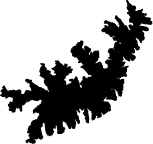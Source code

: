 <?xml version='1.0' encoding='utf-8'?>
<ipe version="70212" creator="miniipe"><ipestyle name="miniipe" /><page><layer name="my_layer" /><path stroke="black" fill="#000" layer="my layer">4811.4372559 5350.8122559 m 4811.6159912 5350.6705444 l  4811.6117187 5350.4617798 l  4811.6754883 5350.4005005 l  4811.7122559 5350.3622559000005 l  4811.8645508 5350.3251221 l  4811.8602295 5350.1141846 l  4811.8887695 5350.0867798 l  4811.8852783 5349.9165039 l  4811.9485107 5349.8200928 l  4812.014184600001 5349.7862549 l  4812.1112305 5349.788244599999 l  4812.1618652 5349.739587399999 l  4812.2112549 5349.6377808 l  4812.23750000001 5349.637243700001 l  4812.2627440999995 5349.6377563 l  4812.287255900001 5349.6122437 l  4812.3851807 5349.614233400001 l  4812.4254883 5349.5755005 l  4812.5329834 5349.4636353000005 l  4812.6127441 5349.4377441 l  4812.6604248 5349.388147 l  4812.7127686 5349.3627441 l  4812.7119385000005 5349.3221924 l  4812.8372559 5349.2372437 l  4812.8698486 5349.2379028000005 l  4812.9377441 5349.1377440999995 l  4812.9678711 5348.98343510001 l  4813.0597412 5348.8878052 l  4813.13750000001 5348.886230499999 l  4813.2254883000005 5348.888024899999 l  4813.2625 5348.811731 l  4813.325 5348.8130126999995 l  4813.458667000001 5348.8102783 l  4813.5127440999995 5348.8622559000005 l  4813.5533447 5348.90451660001 l  4813.587744099999 5348.837744099999 l  4813.6282471 5348.712939500009 l  4813.6842285 5348.7118042 l  4813.7627440999995 5348.787255900001 l  4813.787255900001 5348.8127441 l  4813.8877440999995 5348.8372559 l  4813.969458 5348.8793457 l  4814.0825439 5348.7707031 l  4814.148510700001 5348.6700928 l  4814.2582764 5348.6135376 l  4814.361889600001 5348.5799194 l  4814.3642822 5348.462500000011 l  4814.3622559000005 5348.3625 l  4814.3627441 5348.3375 l  4814.3568359 5348.0477539 l  4814.4372559 5347.8916626 l  4814.2951904 5347.787915 l  4814.2625 5347.7872437000005 l  4814.1158691 5347.7902344 l  4814.0378174 5347.715246600011 l  4814.0343994 5347.5480713 l  4814.0785889 5347.4119141 l  4814.1642578 5347.285546900001 l  4814.161792000001 5347.1647461 l  4814.1872559 5347.1122559000005 l  4814.212744099999 5347.087744099999 l  4814.320874 5346.9513794 l  4814.4920898 5346.8131714 l  4814.55 5346.8119873000005 l  4814.5875 5346.8127563 l  4814.7283936 5346.8098755 l  4814.8127441 5346.8372559 l  4814.8622559000005 5346.962744099999 l  4814.900488300001 5346.9994995 l  4814.9592529 5347.0606445 l  4815.0627197 5347.0627563 l  4815.1132324 5347.03675540001 l  4815.1627197 5347.037756299999 l  4815.22929690001 5347.0034668 l  4815.2622559 5347.0377441 l  4815.3127441 5347.0622559 l  4815.3372559 5347.087744099999 l  4815.4341309 5347.1347534 l  4815.4754883000005 5347.17449950001 l  4815.5597412 5347.2621948 l  4815.6125 5347.263269 l  4815.6875 5347.261731 l  4815.7405518 5347.2628174 l  4815.925292999999 5347.16765140001 l  4816.0627441 5347.2122559 l  4816.0891846 5347.2397583 l  4816.2136963 5347.2372192 l  4816.2622559 5347.2877441 l  4816.38774410001 5347.3622559000005 l  4816.4192871000005 5347.4272827 l  4816.6270263999995 5347.477917500009 l  4816.68742680001 5347.5359741 l  4816.7178711 5347.660827600001 l  4816.909667999999 5347.6647339 l  4816.9510254 5347.625 l  4816.8897461 5347.56613770001 l  4816.8604491999995 5347.509277300001 l  4816.8127441 5347.3622559000005 l  4816.7864258 5347.3369751 l  4816.7341797 5347.1225708 l  4816.6372559 5346.962744099999 l  4816.605590800001 5346.80053710001 l  4816.5627441 5346.7122559 l  4816.5122314 5346.6636963 l  4816.5127686000105 5346.6372681 l  4816.462744099999 5346.5401855 l  4816.520458999999 5346.36190190001 l  4816.6106934 5346.3637329 l  4816.6632567999995 5346.3132446 l  4816.75939940001 5346.213171400001 l  4816.837744099999 5346.1877441 l  4816.889184600001 5346.1612549 l  4816.962744099999 5346.162756299999 l  4816.9872559000005 5346.137243700001 l  4817.0625 5346.1387695 l  4817.1602539 5346.13677980001 l  4817.212744099999 5346.162255900001 l  4817.2781738 5346.1959595 l  4817.3898192999995 5346.0886963 l  4817.3867676 5345.93879390001 l  4817.5 5345.9364746 l  4817.6125 5345.9387695000005 l  4817.6875 5345.9372437 l  4817.7599121 5345.93872070001 l  4817.892163100009 5345.89345700001 l  4817.9602295 5345.9588379 l  4818.0529053 5346.083886699999 l  4818.179541 5346.1272217 l  4818.2127686 5346.0627319 l  4818.2122559 5346.03750000001 l  4818.2137207000005 5345.9650879 l  4818.1765625 5345.8565308 l  4818.2424316 5345.7286865 l  4818.1969238 5345.588452100001 l  4818.1 5345.586474600001 l  4818.025 5345.5880127 l  4817.95 5345.586474600001 l  4817.875 5345.5880127 l  4817.8373047000005 5345.587243700001 l  4817.7081787 5345.613684100011 l  4817.63750000001 5345.6122437 l  4817.499292 5345.6150635 l  4817.3872559 5345.587744099999 l  4817.2627197 5345.5372437000005 l  4817.1479979999995 5345.5395874 l  4816.9850342 5345.51177980001 l  4816.9144043 5345.5132324 l  4816.770874 5345.4280273 l  4816.712744099999 5345.3151855 l  4816.788671900001 5345.2612427 l  4816.923999 5345.2640137 l  4817.0729492 5345.16304930001 l  4817.112695299999 5345.1622437000005 l  4817.2757568 5345.1900513 l  4817.3877440999995 5345.1627441 l  4817.4620116999995 5345.1244995 l  4817.55458980001 5345.0795776000095 l  4817.787255900001 5344.912255900001 l  4817.9190186 5344.860278300001 l  4818.0122802999995 5344.8122437 l  4818.0377441 5344.81275630001 l  4818.0863037 5344.762219200011 l  4818.1180664 5344.7628662 l  4818.387207000001 5344.5692993 l  4818.5227295 5344.5345581 l  4818.7627440999995 5344.5872559 l  4818.8989258 5344.6424805 l  4819.0618408 5344.5867187 l  4819.1155518 5344.5878174 l  4819.308667 5344.4883423 l  4819.3625 5344.4872437 l  4819.4839111 5344.4897217 l  4819.585864299999 5344.437207000001 l  4819.6352539 5344.438220200001 l  4819.73649900001 5344.3890991 l  4819.787915 5344.2623291 l  4819.7372559000005 5344.2377441 l  4819.712744099999 5344.2122559 l  4819.6369873 5344.1754883 l  4819.6381592 5344.1174316 l  4819.6127441 5343.9872559000005 l  4819.5872559 5343.91274410001 l  4819.5627441 5343.8372559 l  4819.4877441 5343.6181274 l  4819.6049072000005 5343.490930200001 l  4819.7372803 5343.43724370001 l  4819.7627440999995 5343.4377563 l  4819.787255900001 5343.41224370001 l  4819.8127197 5343.412756299999 l  4820.0135498 5343.336755400001 l  4820.0848145 5343.338207999999 l  4820.2364013999995 5343.278418 l  4820.23876950001 5343.162255900001 l  4820.1647461 5343.0911377 l  4820.1127441 5342.9901855 l  4820.1372559 5342.8872559 l  4820.2620361 5342.72280270001 l  4820.2642334 5342.6151245 l  4820.2372559000005 5342.5627441 l  4820.1794678 5342.4436401 l  4820.087744099999 5342.412255900001 l  4819.9206787 5342.371521 l  4819.865747100001 5342.3143555 l  4819.7622559 5342.3122437 l  4819.7377441 5342.3377562999995 l  4819.416748 5342.3312134 l  4819.2604492 5342.36322020001 l  4819.2123047000005 5342.3622437 l  4819.0626953 5342.38775630001 l  4819.0316162 5342.387121600011 l  4818.76430660001 5342.5248169 l  4818.6122559000005 5342.4877441 l  4818.5127197 5342.462243700001 l  4818.4875 5342.4627562999995 l  4818.4125 5342.461230499999 l  4818.3375 5342.4627562999995 l  4818.2625 5342.461230499999 l  4818.1875 5342.4627562999995 l  4818.1625 5342.462243700001 l  4818.0875 5342.4637695 l  4817.9924316 5342.461840800001 l  4817.8576904 5342.488147 l  4817.6414307000005 5342.5621704000005 l  4817.6 5342.5630126999995 l  4817.5625 5342.5622437 l  4817.4875 5342.5637695000005 l  4817.3995361 5342.5619751 l  4817.2115234 5342.63824460001 l  4817.162255900001 5342.637243700001 l  4817.1377440999995 5342.662756299999 l  4817.0894043 5342.6617676 l  4816.9284179999995 5342.7573364 l  4816.8854492 5342.8407227 l  4816.837744099999 5342.98774410001 l  4816.8122559 5343.0622559 l  4816.776416000001 5343.2823975 l  4816.6849121000005 5343.3137207 l  4816.6125 5343.3122437 l  4816.5393066 5343.3137329 l  4816.50722660001 5343.2829346 l  4816.513207999999 5342.9906738 l  4816.4877441 5342.912255900001 l  4816.438916 5342.769567900011 l  4816.3970947 5342.5979858 l  4816.3404052999995 5342.538989299999 l  4816.256958 5342.4842773 l  4816.1754883 5342.3994995 l  4816.1372559 5342.3627441 l  4816.0882568 5342.3117554 l  4815.9429443 5342.2412476 l  4815.8872559 5342.1877441 l  4815.8627441 5342.162255900001 l  4815.8122559 5342.13774410001 l  4815.746679700001 5342.0695067999995 l  4815.6379883 5342.1255005 l  4815.5622559 5342.162255900001 l  4815.5377441 5342.1877563 l  4815.5122802999995 5342.18724370001 l  4815.346728500001 5342.2296753 l  4815.2877441 5342.11518550001 l  4815.3622559000005 5342.0622437 l  4815.4102539000105 5342.06322020001 l  4815.5104736 5342.0145996 l  4815.587744099999 5341.9127441 l  4815.6942383000005 5341.66187740001 l  4815.739135700001 5341.6627929999995 l  4815.9321289 5341.5633789 l  4816.0 5341.5619873000005 l  4816.0853271000005 5341.5637329 l  4816.2122803 5341.512243700001 l  4816.275000000011 5341.51352540001 l  4816.4082275 5341.5108032 l  4816.462744099999 5341.537255900001 l  4816.509252899999 5341.585644500001 l  4816.6821777 5341.589172399999 l  4816.7872803 5341.5622437 l  4816.8366455 5341.5632446 l  4817.0622803 5341.462243700001 l  4817.087744099999 5341.4627562999995 l  4817.11232910001 5341.4371826 l  4817.292578099999 5341.4679199 l  4817.4122803 5341.4372437 l  4817.4377197 5341.4377563 l  4817.7623779 5341.2871826 l  4817.9509033 5341.3193481 l  4818.1127441 5341.2877441 l  4818.3122803 5341.212243700001 l  4818.3722656 5341.2134644 l  4818.6291016 5341.045068400001 l  4818.9184082 5340.7671265 l  4818.9622559 5340.5872559 l  4819.0122559 5340.4411743 l  4818.9532715 5340.2511841000005 l  4818.8872559 5340.1877441 l  4818.8504883000005 5340.1494995 l  4818.8122559 5340.1127441 l  4818.78774410001 5340.0872559 l  4818.7122559 5340.0627441 l  4818.5564453 5339.9995483 l  4818.323828099999 5339.9598755 l  4818.185449199999 5339.98822020001 l  4818.1372802999995 5339.9872437 l  4817.9531494 5340.06192630001 l  4817.9125 5340.0627563 l  4817.8395264 5340.0612671 l  4817.6627197 5340.1377563 l  4817.637304700001 5340.13724370001 l  4817.487695299999 5340.162756299999 l  4817.4354004 5340.1616943 l  4817.1419678 5340.3128418 l  4817.1 5340.3119873000005 l  4816.9665039 5340.3147094999995 l  4816.8872314 5340.2627440999995 l  4816.8877686 5340.2372559000005 l  4816.8122314 5340.1877441 l  4816.812768600011 5340.162255900001 l  4816.7622314 5340.1136963 l  4816.7627686 5340.0873535 l  4816.7372314 5339.762646499999 l  4816.7380127 5339.725 l  4816.73596190001 5339.62500000001 l  4816.7377441 5339.5375 l  4816.7367676 5339.4892456 l  4816.7969971 5339.3973755 l  4816.9622559 5339.3122559 l  4817.0377441 5339.2877441 l  4817.1122559000005 5339.2622559 l  4817.2279785 5339.224694799999 l  4817.361425800001 5339.027832000001 l  4817.362792999999 5338.9604248000005 l  4817.26875 5338.6856567 l  4817.212744099999 5338.4671509 l  4817.2572998000005 5338.321850599999 l  4817.313256799999 5338.2132446 l  4817.3622559000005 5338.1122559000005 l  4817.3921143 5338.0542725 l  4817.344653300001 5337.869091799999 l  4817.540039099999 5337.4326538000005 l  4817.5127440999995 5337.2372559000005 l  4817.4872559000005 5337.1877441 l  4817.462744099999 5337.1372559 l  4817.3922607 5337.0004028 l  4817.3622559000005 5336.9127441 l  4817.313501000011 5336.76248780001 l  4817.2372559000005 5336.73774410001 l  4817.202368200001 5336.7014282 l  4816.912255900001 5336.6377440999995 l  4816.8678711 5336.5915649 l  4816.7877441 5336.537255900001 l  4816.7372559000005 5336.5127440999995 l  4816.712744099999 5336.4872559000005 l  4816.662255900001 5336.462744099999 l  4816.6377440999995 5336.4372559 l  4816.5622314 5336.41274410001 l  4816.5627686 5336.3872559 l  4816.51486820001 5336.341247600009 l  4816.5122559 5336.2125 l  4816.5151611 5336.06931150001 l  4816.4872314 5335.9877197000005 l  4816.4907715 5335.8141846 l  4816.4372559 5335.7627440999995 l  4816.389209 5335.712744099999 l  4816.272680700001 5335.740747100001 l  4816.2356445000005 5335.8171021 l  4816.1127441 5335.9983887 l  4816.1374512 5336.1389282 l  4816.211694299999 5336.2102539 l  4816.2142334 5336.335180700001 l  4816.1407471 5336.411669900011 l  4816.0875 5336.41275630001 l  4816.0394043 5336.4117676 l  4815.860961900001 5336.5177002 l  4815.7907959 5336.653894 l  4815.712744099999 5336.837744099999 l  4815.5622559 5337.0122559 l  4815.5283447 5337.1513428 l  4815.3997314 5337.2385132 l  4815.2428955 5337.2353149 l  4815.1627197 5337.2627563 l  4815.113769500001 5337.2617554 l  4815.0362549 5337.3362549 l  4814.93957520001 5337.436853 l  4814.8746338 5337.468371600011 l  4814.8127441 5337.5627441 l  4814.6872559 5337.7372559000005 l  4814.590771499999 5337.8844116 l  4814.3395508 5338.0872070000005 l  4814.26430660001 5338.0887329 l  4814.212744099999 5338.039209 l  4814.2891602 5337.832067900011 l  4814.3592529 5337.6960205 l  4814.388720700001 5337.609912100001 l  4814.3872559 5337.5375 l  4814.3882568 5337.4875 l  4814.3872559 5337.4375 l  4814.388207999999 5337.3897461 l  4814.3402588 5337.29086910001 l  4814.2902588 5337.2388306 l  4814.2 5337.2369873 l  4814.0633057000005 5337.2397827000095 l  4814.0617676 5337.1637817 l  4814.099511699999 5337.1244995 l  4814.1887451 5337.0387451 l  4814.2867432 5336.9367554 l  4814.5522461 5336.681665 l  4814.58774410001 5336.6127441 l  4814.6318848 5336.52175290001 l  4814.837744099999 5336.2877441 l  4814.8745117 5336.1744995 l  4814.9166016 5336.0514648 l  4814.912255900001 5335.837500000011 l  4814.9132567999995 5335.7875 l  4814.9122314 5335.737292500001 l  4814.9377441 5335.6127441 l  4814.9662842 5335.23350830001 l  4815.037255900001 5335.0872559 l  4815.0627686 5335.0377319 l  4815.0622559 5335.0125 l  4815.0637451 5334.9391724 l  4815.0127440999995 5334.840185499999 l  4815.037255900001 5334.787255900001 l  4815.1377440999995 5334.6627441 l  4815.162255900001 5334.6122559000005 l  4815.299926799999 5334.4482422 l  4815.3377686 5334.3377197 l  4815.3372559 5334.3125 l  4815.3385253999995 5334.25 l  4815.33674320001 5334.163269000001 l  4815.3901367 5334.135766599999 l  4815.5362792999995 5334.1387451 l  4815.6852051 5334.037805200001 l  4815.7375 5334.036730999999 l  4815.8122559 5334.0382567999995 l  4815.7749512 5333.8844482 l  4815.6909912 5333.7214966 l  4815.6872559 5333.5375 l  4815.688208 5333.4897461 l  4815.58337400001 5333.2736328 l  4815.418335 5333.18861080001 l  4815.3122559 5333.1627441 l  4815.2877441 5333.1372559 l  4815.2372559000005 5333.11274410001 l  4815.1907471 5333.0643555 l  4815.0165039 5333.060791 l  4814.9377197 5333.0877563000095 l  4814.912255900001 5333.087243700001 l  4814.88774410001 5333.11275630001 l  4814.8519775 5333.1120361 l  4814.7183838 5333.199621600011 l  4814.6653564 5333.308898900001 l  4814.6122559000005 5333.3872559 l  4814.5864501999995 5333.4667236000105 l  4814.537255900001 5333.5622559 l  4814.5004883 5333.6380005 l  4814.1608154 5334.0367676 l  4814.0177734 5334.0396851000005 l  4813.917578099999 5333.99107670001 l  4813.7706055 5333.8745483 l  4813.6462158 5333.633105499999 l  4813.7122559 5333.3622559000005 l  4813.837744099999 5333.212744099999 l  4813.8622559000005 5333.162255900001 l  4813.8877440999995 5333.13774410001 l  4813.912255900001 5332.9372559 l  4813.9682617 5332.773644999999 l  4814.0127686 5332.5126953 l  4814.0122559 5332.4875 l  4814.0127440999995 5332.4625 l  4814.0122559 5332.4375 l  4814.0127440999995 5332.4125 l  4814.0122559 5332.3875 l  4814.0130127 5332.35 l  4814.0122559 5332.3125 l  4814.014209 5332.2167725 l  4813.9652588 5332.1158691 l  4813.9377441 5332.0872559 l  4813.8622559000005 5332.0627441 l  4813.7601074 5331.9852539 l  4813.6375 5331.987756299999 l  4813.575 5331.986474600009 l  4813.5 5331.98801270001 l  4813.4141846 5331.9862549 l  4813.121069299999 5332.1372559 l  4813.0122559 5332.1127441 l  4812.975 5332.0739746 l  4812.8901854999995 5332.162255900001 l  4812.8122559 5332.1377440999995 l  4812.766162100001 5332.0897705 l  4812.6377440999995 5331.9945923 l  4812.7065674000005 5331.9148682000005 l  4812.7872803 5331.887243700001 l  4812.8362061 5331.88824460001 l  4812.8380127 5331.80000000001 l  4812.8348145 5331.643786600001 l  4812.8867676 5331.5367187 l  4812.9524414 5331.5380614999995 l  4813.0979736 5331.4301758 l  4813.2353271 5331.287194799999 l  4813.3092529 5331.288708499999 l  4813.4169189 5331.236462399999 l  4813.630249 5331.0144287 l  4813.73750000001 5331.012243700001 l  4813.8092529 5331.0137085 l  4813.949194299999 5330.945813 l  4814.1097412 5330.8405396 l  4814.232324199999 5330.6790039 l  4814.3122559 5330.3671509 l  4814.2627440999995 5330.2122559 l  4814.2372559000005 5330.1627441 l  4814.212744099999 5330.1122559000005 l  4814.1122559000005 5329.9877441 l  4814.0352295 5329.88383790001 l  4813.9872314 5329.83774410001 l  4813.9877686 5329.8122559 l  4813.9495117 5329.7755005 l  4813.900488300001 5329.7244995 l  4813.8397461 5329.6661377 l  4813.8122314 5329.6127319 l  4813.812768600011 5329.5872559 l  4813.7179442999995 5329.5412476 l  4813.662255900001 5329.4877441 l  4813.616650399999 5329.44028320001 l  4813.3955078 5329.312915 l  4813.325 5329.311474600009 l  4813.25 5329.31301270001 l  4813.1892334 5329.3117676 l  4813.082055700001 5329.382055700001 l  4812.9879883 5329.5255005 l  4812.87121580001 5329.6977783 l  4812.8122559 5329.8122559 l  4812.7662598 5329.907067900001 l  4812.67556150001 5330.0014526 l  4812.4626953 5330.037756299999 l  4812.425 5330.0369873 l  4812.363769500001 5330.038244599999 l  4812.2627440999995 5329.9411743 l  4812.287255900001 5329.6372559 l  4812.3834717 5329.3561646 l  4812.3122314 5329.2877441 l  4812.312768600011 5329.2613037 l  4812.2622559 5329.21274410001 l  4812.191626000011 5329.13924560001 l  4812.0411621 5329.087744099999 l  4811.9911864999995 5329.1301025 l  4811.815625 5329.3128174 l  4811.787255900001 5329.31224370001 l  4811.7627440999995 5329.3377562999995 l  4811.7147461 5329.33677980001 l  4811.5832764 5329.40056150001 l  4811.3954102 5329.51208500001 l  4811.1326904 5329.738671900001 l  4811.0397461 5329.7367798 l  4810.9408691 5329.7847534 l  4810.7676025 5329.9512329 l  4810.7377441 5330.0127440999995 l  4810.662255900001 5330.1372559 l  4810.5520508 5330.39683840001 l  4810.4886963 5330.4627808 l  4810.4495117 5330.46197510001 l  4810.3898437 5330.5849731 l  4810.186035199999 5330.7642577999995 l  4810.0872559 5330.762243700001 l  4810.0627441 5330.787756299999 l  4809.9888916 5330.7862549 l  4809.8914795 5330.9146118 l  4809.857324199999 5331.2986328 l  4809.7266113000105 5331.3872559 l  4809.6622314 5331.3627441 l  4809.6627686 5331.3372681 l  4809.6352783 5331.2839232999995 l  4809.6403076 5331.0375 l  4809.6372559 5330.8875 l  4809.6382568 5330.8375 l  4809.6372314 5330.7873169 l  4809.6627441 5330.6127441 l  4809.6988037 5330.280835 l  4809.8597412 5330.0434082 l  4809.9137207 5329.9103271 l  4809.9109619 5329.775 l  4809.9142334 5329.61512450001 l  4809.8872314 5329.5627319 l  4809.8877686 5329.537255900001 l  4809.8122559 5329.4877441 l  4809.7180908 5329.3897461 l  4809.5764893 5329.3412842 l  4809.4377197 5329.412756299999 l  4809.4125 5329.4122437000005 l  4809.312792999999 5329.4142822 l  4809.3122559 5329.3875 l  4809.3127441 5329.3625 l  4809.3102783 5329.24107670001 l  4809.337744099999 5329.1877441 l  4809.3622559000005 5329.1372559 l  4809.3877440999995 5329.087744099999 l  4809.4245117 5329.0119995000105 l  4809.4642334 5328.9348755 l  4809.4617432000005 5328.8125 l  4809.6100098 5328.740564000001 l  4809.6627441 5328.6627441 l  4809.7032471 5328.5379395 l  4809.739672899999 5328.537194799999 l  4809.8125 5328.6130127 l  4809.8372559 5328.587243700001 l  4809.8627197000005 5328.5877562999995 l  4809.9598145 5328.5377441 l  4810.1062988 5328.605542 l  4810.1588623 5328.6602539 l  4810.2576172 5328.7111206 l  4810.4353516 5328.7147461 l  4810.5127686000105 5328.6127319 l  4810.5107422 5328.5133057 l  4810.5625 5328.512243700001 l  4810.6127686 5328.513269 l  4810.6122559000005 5328.4875 l  4810.6127686 5328.4622559 l  4810.4656006 5328.3455933000105 l  4810.4372314 5328.2627197 l  4810.437890599999 5328.231054700011 l  4810.310229500001 5328.0588379 l  4810.2622559 5328.01274410001 l  4810.2377441 5327.9872559000005 l  4810.1530029 5327.9597533999995 l  4810.0627441 5327.8266113 l  4810.0894043 5327.7566162 l  4810.142431599999 5327.6536865 l  4810.1127441 5327.5622559 l  4810.0872314 5327.5377441 l  4810.0877686 5327.5113037 l  4810.037255900001 5327.462744099999 l  4809.89807130001 5327.2750122 l  4809.7834961 5327.235791 l  4809.6435059000005 5327.2386475 l  4809.497045900001 5327.2029541 l  4809.462744099999 5327.0622559 l  4809.4127441 5326.86715090001 l  4809.6140381 5326.6856445 l  4809.7632568 5326.6132446 l  4809.873877 5326.5562622 l  4809.97854 5326.607043499999 l  4810.0627441 5326.662255900001 l  4810.0872559 5326.6877441 l  4810.1127441 5326.7122559 l  4810.1372559 5326.7377441 l  4810.212744099999 5326.787255900001 l  4810.2571289 5326.833435100009 l  4810.3942871 5326.9264038 l  4810.7477051 5326.8747559 l  4810.8127441 5326.9372559 l  4810.8597412 5327.0341309000005 l  4810.8872559 5327.0627441 l  4810.9127441 5327.0872559 l  4810.9521729 5327.1282715 l  4811.1122803 5327.087243700001 l  4811.1375 5327.0877562999995 l  4811.2589111 5327.0852783 l  4811.3122559 5327.11274410001 l  4811.3627441 5327.1372559 l  4811.3882324 5327.1637573 l  4811.475 5327.1619873 l  4811.5375 5327.163269000001 l  4811.625 5327.1614746000005 l  4811.7356934 5327.1637329000005 l  4811.774975599999 5327.1260010000005 l  4811.7377441 5327.0872559 l  4811.6372559 5327.0627441 l  4811.447998 5326.8405762 l  4811.3622559000005 5326.81274410001 l  4811.337744099999 5326.787255900001 l  4811.2622559 5326.7627440999995 l  4811.2377441 5326.7372559000005 l  4811.1872314 5326.6886963 l  4811.1877686 5326.66231690001 l  4811.147680700001 5326.3487549 l  4811.1372559 5325.8375 l  4811.1382568 5325.7875 l  4811.1354492 5325.65 l  4811.138207999999 5325.5156738 l  4811.1127441 5325.4372559 l  4810.9872559000005 5325.2377441 l  4810.962744099999 5325.1872559 l  4810.9372559 5325.1377440999995 l  4810.9127441 5325.0872559 l  4810.8872559 5325.03774410001 l  4810.8627441 5324.912255900001 l  4810.8372314 5324.8377197 l  4810.8377686 5324.8122681 l  4810.7888672 5324.7173706 l  4810.783764600001 5324.4668945 l  4810.8367432000005 5324.4117554 l  4810.9377441 5324.3627441 l  4810.9622559 5324.337243700001 l  4811.0004883 5324.338024899999 l  4811.037255900001 5324.2622559 l  4811.0627686 5324.2127319 l  4811.0599609 5324.075 l  4811.0635254 5323.9 l  4811.060449199999 5323.75000000001 l  4811.0627686 5323.6363037 l  4811.0122559 5323.587744099999 l  4810.9657471 5323.539355499999 l  4810.8397461 5323.5367798 l  4810.7620117 5323.5744995 l  4810.68774410001 5323.6127441 l  4810.5830811000105 5323.6635376 l  4810.4806396 5323.7701538 l  4810.2876952999995 5323.7372437 l  4810.1262207 5323.7405395999995 l  4810.0122559 5323.712744099999 l  4809.9754883000005 5323.6744995 l  4809.7848877 5323.6372925000005 l  4809.6877441 5323.5872559 l  4809.3179199 5323.515051300001 l  4809.18774410001 5323.4622559 l  4809.110498 5323.4371826 l  4809.0045898 5323.2188843 l  4808.8443115 5323.155676300001 l  4808.7786133 5322.9890991 l  4808.6872559 5322.9872437 l  4808.5692139 5323.186084 l  4808.4625 5323.188269 l  4808.3995361 5323.1869751 l  4808.2115234 5323.2632446 l  4808.1623047 5323.262243700001 l  4808.0100342 5323.2882202 l  4807.9625 5323.2872437000005 l  4807.885327100001 5323.2888184 l  4807.76457520001 5323.16314700001 l  4807.7122559 5323.1377440999995 l  4807.68774410001 5323.1122559000005 l  4807.5881836 5323.0165894 l  4807.5627441 5322.912255900001 l  4807.537255900001 5322.8877440999995 l  4807.5127440999995 5322.8622559000005 l  4807.3635742 5322.81384280001 l  4807.3058838 5322.7018799 l  4807.3607666 5322.58876950001 l  4807.5094482 5322.5121825999995 l  4807.5377441 5322.5127563 l  4807.5666016 5322.4827148 l  4807.7185059 5322.519751 l  4807.7627440999995 5322.5622559 l  4807.8270508000005 5322.6291626 l  4807.962744099999 5322.662255900001 l  4808.0347412 5322.7371948 l  4808.1334961 5322.739208999999 l  4808.21369630001 5322.711755400001 l  4808.3856934000005 5322.715271 l  4808.4127441 5322.66274410001 l  4808.445459 5322.42836910001 l  4808.4877441 5322.3877440999995 l  4808.5338623 5322.3397461 l  4808.5872803 5322.3122437 l  4808.68393550001 5322.31420900001 l  4808.8384766 5322.2224854 l  4808.8368164 5322.141577100009 l  4808.8682129 5322.01274410001 l  4808.973999 5322.0500244 l  4809.0127440999995 5322.0872559 l  4809.03940430001 5322.1149902 l  4809.18774410001 5322.2122559 l  4809.2122559 5322.2377441 l  4809.2627440999995 5322.2622559 l  4809.303100599999 5322.3042479999995 l  4809.5622803 5322.4377563 l  4809.699340800001 5322.4349609 l  4809.872998 5322.4645874 l  4809.9875 5322.46224370001 l  4810.0127440999995 5322.4627562999995 l  4810.037255900001 5322.43724370001 l  4810.0862061 5322.4382446 l  4810.08774410001 5322.36250000001 l  4810.0867432000005 5322.3125 l  4810.08774410001 5322.2625 l  4810.0863525 5322.1942017 l  4810.1127686 5321.98768310001 l  4810.1122314 5321.9623169 l  4810.1377686 5321.7876831 l  4810.1372314 5321.7623291 l  4810.1653564 5321.514831500001 l  4810.162255900001 5321.3625 l  4810.1641602 5321.26864010001 l  4810.1377440999995 5321.1872559 l  4810.1122559000005 5321.13774410001 l  4810.08774410001 5321.0872559 l  4810.0622559 5321.0627441 l  4810.0377441 5321.037255900001 l  4809.9872559000005 5321.0127440999995 l  4809.9407471 5320.964355499999 l  4809.825 5320.9619873 l  4809.75 5320.9635253999995 l  4809.675 5320.9619873 l  4809.613769500001 5320.9632446 l  4809.562792999999 5320.9142456 l  4809.5587402 5320.7159790000005 l  4809.6872559 5320.6122559000005 l  4809.7787598 5320.5522461 l  4809.8387451 5320.435827600009 l  4809.8372559 5320.3625 l  4809.837744099999 5320.3375 l  4809.8341797 5320.1625 l  4809.8386963 5319.9418213 l  4809.7925049000005 5319.7163696 l  4809.8872559 5319.57661130001 l  4809.8370116999995 5319.4605713 l  4809.7872314 5319.4127441 l  4809.7877686 5319.3872559 l  4809.7122559 5319.36274410001 l  4809.6877441 5319.3372559 l  4809.6377440999995 5319.2892090000105 l  4809.663159199999 5319.20942380001 l  4809.7729979999995 5319.10388180001 l  4809.8372559 5318.9161743 l  4809.7902832 5318.7169189 l  4809.7105713 5318.633972199999 l  4809.46376950001 5318.5142334 l  4809.43479 5318.4579712000095 l  4809.4387451 5318.2642944 l  4809.4127441 5318.2372559000005 l  4809.3872559 5318.212744099999 l  4809.3504883000005 5318.1744995 l  4809.2888428 5318.1152466 l  4809.2867676 5318.0137817 l  4809.379296900001 5317.91745610001 l  4809.5361815999995 5317.8146118 l  4809.5382324 5317.7137817 l  4809.476001 5317.648999 l  4809.387793 5317.5642456 l  4809.3872314 5317.5363037 l  4809.4709961 5317.4557982999995 l  4809.4225586 5317.3559448 l  4809.337744099999 5317.3122559 l  4809.2746338 5317.2816284 l  4809.211010700001 5317.1846069 l  4809.087744099999 5317.0661743 l  4809.123974600009 5316.986462399999 l  4809.3121826 5316.9902954 l  4809.313256799999 5316.9375 l  4809.3122559 5316.8875 l  4809.3141602 5316.793640100001 l  4809.2638672 5316.638623 l  4809.162231400011 5316.5127319 l  4809.1632567999995 5316.4630127 l  4809.0236816 5316.4272339 l  4808.961474600001 5316.4870117 l  4809.012207000001 5316.5357544 l  4809.013720700001 5316.6097045999995 l  4808.867260700001 5316.762146 l  4808.8375 5316.7627563 l  4808.8125 5316.76224370001 l  4808.7375732 5316.7637695 l  4808.712744099999 5316.6872559 l  4808.6872314 5316.6377319 l  4808.6877686 5316.6122559000005 l  4808.6122559000005 5316.5627441 l  4808.5863037 5316.535742200011 l  4808.4875 5316.537756299999 l  4808.4377441 5316.5367432 l  4808.4622559 5316.587744099999 l  4808.4877686 5316.6372681 l  4808.4872559000005 5316.66250000001 l  4808.4886963 5316.734020999999 l  4808.455835 5316.8622559000005 l  4808.5127440999995 5316.837744099999 l  4808.6276611 5316.7785521999995 l  4808.6629639 5316.8124634 l  4808.5872559 5316.912255900001 l  4808.5377441 5316.9877441 l  4808.4872559000005 5317.0622559 l  4808.462744099999 5317.1127441 l  4808.2924561 5317.2536255 l  4808.2622559 5317.3122559 l  4808.2290527 5317.5500244 l  4808.1064940999995 5317.6677734 l  4808.157666 5318.0681030000005 l  4807.6681152 5318.4941772 l  4807.627002 5318.620874 l  4807.5504883 5318.7005005 l  4807.439917000001 5318.806738300001 l  4807.38874510001 5318.9122192 l  4807.3625 5318.912756299999 l  4807.3165771 5318.91181640001 l  4807.2122559 5318.9372559 l  4807.111425800001 5319.01375730001 l  4807.0372803 5319.012243700001 l  4806.9293213 5319.0491943 l  4806.697363300001 5319.0096312999995 l  4806.6122559000005 5319.037255900001 l  4806.5100342 5319.1148071 l  4806.412255900001 5319.162255900001 l  4806.3141357 5319.212793 l  4806.2854248 5319.2122070000005 l  4806.1349121 5319.26372070001 l  4806.062304700011 5319.262243700001 l  4805.9331787 5319.288684100011 l  4805.8625 5319.2872437000005 l  4805.8136963 5319.28824460001 l  4805.7377441 5319.2622559 l  4805.662255900001 5319.2377441 l  4805.6377440999995 5319.2122559 l  4805.589868200001 5319.1662476 l  4805.5872559 5319.0375 l  4805.5877686 5319.0122802999995 l  4805.4877441 5318.7200928 l  4805.58566890001 5318.5888184000005 l  4805.639184600001 5318.5612549 l  4805.7636962999995 5318.5637939 l  4805.8847412000005 5318.4378052 l  4805.9625977 5318.436218299999 l  4805.9950928 5318.6688599 l  4806.0872559 5318.7647949 l  4806.225 5318.7619873 l  4806.2881104 5318.7632812 l  4806.2497559 5318.6512695 l  4806.2896728999995 5318.60974120001 l  4806.4840332 5318.6137085 l  4806.5891357 5318.58676760001 l  4806.6609863 5318.5882324 l  4806.7128906 5318.48750000001 l  4806.6872314 5318.4377319 l  4806.6877441 5318.4125 l  4806.686743200001 5318.3627686 l  4806.725 5318.3619873 l  4806.8598145000005 5318.3647461 l  4807.0102051 5318.2628052 l  4807.0375 5318.26224370001 l  4807.0872314 5318.2632568 l  4807.0887695 5318.1877441 l  4807.037255900001 5318.16274410001 l  4806.9842773 5318.1354614 l  4806.8127441 5318.0797974 l  4806.8427979 5317.9049561 l  4806.9416016 5317.81003420001 l  4806.9127441 5317.662255900001 l  4806.837744099999 5317.5516113 l  4806.9123291 5317.4871826 l  4807.08664550001 5317.516906700001 l  4807.0877686 5317.4622559 l  4807.0388428 5317.4152466000005 l  4807.034765599999 5317.2158569 l  4807.0622559 5317.1872559 l  4807.1004883000005 5317.1505005 l  4807.1372559 5316.9622559 l  4807.1627441 5316.8877440999995 l  4807.2203857 5316.5670166 l  4807.3289795 5316.38405760001 l  4807.46206050001 5316.296801799999 l  4807.4872559000005 5315.9622559 l  4807.5127440999995 5315.8877440999995 l  4807.537255900001 5315.6872559 l  4807.5757568 5315.574743700001 l  4807.5147461 5315.5161376999995 l  4807.4677979 5315.425 l  4807.5128174 5315.3376221 l  4807.4872314 5315.1876953 l  4807.4877686 5315.1613037 l  4807.4372314 5315.1127441 l  4807.4377686 5315.0872559 l  4807.3622559000005 5315.0377441 l  4807.2980957 5314.970983900001 l  4807.1642822 5314.8694458 l  4807.0377197 5314.912756299999 l  4807.0122559 5314.9122437000005 l  4806.9877441 5314.9377563 l  4806.9604248000005 5314.937207000001 l  4806.7395752 5315.012793 l  4806.6892334 5315.0117676 l  4806.6122559000005 5315.0622559 l  4806.392627 5315.2111206 l  4806.3125 5315.2127562999995 l  4806.2872803 5315.212243700001 l  4805.9967285 5315.3379395 l  4805.9625 5315.337243700001 l  4805.8875 5315.3387695 l  4805.8122559 5315.337243700001 l  4805.7877441 5315.362756299999 l  4805.76228030001 5315.3622437 l  4805.6590332000005 5315.3887085 l  4805.575 5315.3869873 l  4805.447998 5315.3895874 l  4805.287524400001 5315.362207 l  4805.112695299999 5315.3877563 l  4805.075 5315.3869873 l  4805.0 5315.3885254 l  4804.9375 5315.387243700001 l  4804.85 5315.3890259 l  4804.7458252 5315.3869019 l  4804.511596699999 5315.4882446 l  4804.4625 5315.4872437 l  4804.4118164 5315.4882812000005 l  4804.2653076 5315.4128174 l  4804.1900878999995 5315.4112792999995 l  4804.0870605 5315.4465454 l  4804.0882568 5315.3882812 l  4803.9877441 5315.386230499999 l  4804.038916 5315.4653442 l  4804.089257799999 5315.5136962999995 l  4804.0867187 5315.6381958 l  4804.161645499999 5315.7836548 l  4804.1681152 5316.100158699999 l  4804.1162598 5316.2070679 l  4803.9700928 5316.3591919 l  4803.8128174 5316.43548580001 l  4803.779809600001 5316.537255900001 l  4803.6713623000005 5316.4979248 l  4803.5622559 5316.36274410001 l  4803.5377441 5316.287255900001 l  4803.4852539 5316.1853394 l  4803.4877441 5316.06250000001 l  4803.4872314 5316.0373047 l  4803.5162842 5315.86695560001 l  4803.4401611 5315.7877197 l  4803.2393555 5315.7485229 l  4803.2030762 5315.5627441 l  4803.049926800009 5315.5951416 l  4802.8987549 5315.7990844999995 l  4802.7127197 5315.862756299999 l  4802.6872559 5315.8622437000095 l  4802.655127 5315.8956787 l  4802.5619873000005 5315.8504883000005 l  4802.5627686 5315.8122681 l  4802.5128174 5315.71530760001 l  4802.5101318 5315.584375 l  4802.6627441 5315.43774410001 l  4802.73479 5315.2892822 l  4802.7882324 5315.2617554 l  4802.8856934000005 5315.2637329 l  4802.9372559 5315.214209 l  4802.9057373000005 5315.1795288 l  4802.8622559000005 5315.13774410001 l  4802.837744099999 5315.1122559000005 l  4802.7559326 5315.0725586 l  4802.7122314 5314.9877319 l  4802.7127686 5314.9622803 l  4802.6377440999995 5314.7431274 l  4802.6697754 5314.5720093 l  4802.8344482 5314.4871826 l  4802.8865234 5314.48824460001 l  4803.0745361 5314.411975100001 l  4803.12841800001 5314.4130737 l  4803.1627686 5314.3127197 l  4803.1606934 5314.21169430001 l  4803.2834961 5314.21420900001 l  4803.398730499999 5314.1747681 l  4803.461010700001 5314.2346069 l  4803.5323241999995 5314.3433838 l  4803.5622559 5314.3122437 l  4803.5877197 5314.3127563 l  4803.642041 5314.28479 l  4803.8375 5314.288769500001 l  4803.9125 5314.2872437000005 l  4803.961230499999 5314.288244599999 l  4804.0004883 5314.2505005 l  4804.037255900001 5314.2122559 l  4804.0627441 5314.1877441 l  4804.110791 5314.1377440999995 l  4804.2131104 5314.17032470001 l  4804.2117676 5314.2362183 l  4804.2806885 5314.3079468 l  4804.401001 5314.2290649 l  4804.537255900001 5314.0872559 l  4804.6877441 5313.96274410001 l  4804.7296875 5313.8763184 l  4804.8372559 5313.7122559 l  4805.0390137 5313.4718994 l  4805.1122559000005 5313.2122559 l  4805.260376 5313.0287476 l  4805.2627440999995 5312.9125 l  4805.262207000001 5312.8854248 l  4805.3171143 5312.725 l  4805.2872314 5312.6377197 l  4805.2877686 5312.61228030001 l  4805.244238300001 5312.4851562 l  4805.1627441 5312.16715090001 l  4805.1872559 5312.037255900001 l  4805.2565429999995 5311.9706787000005 l  4805.3869141 5311.778332499999 l  4805.3878906 5311.7305664 l  4805.2122314 5311.6877441 l  4805.212744099999 5311.6625 l  4805.2096924 5311.5128174 l  4805.2375 5311.512243700001 l  4805.2698486 5311.5129028 l  4805.3776855 5311.35382080001 l  4805.2907471 5311.2633301 l  4805.225 5311.2619873 l  4805.115136699999 5311.2642334 l  4805.0627441 5311.2372559000005 l  4805.0122314 5311.212744099999 l  4805.0127686 5311.1872559 l  4804.9622559 5311.1627441 l  4804.8520508 5311.0880493 l  4804.7387207 5311.0857422 l  4804.6367676 5311.1382446 l  4804.5875 5311.137243700001 l  4804.4466064 5311.1401245 l  4804.3622559000005 5311.1127441 l  4804.337744099999 5311.0872559 l  4804.2749512 5311.0269287 l  4804.2377441 5310.912255900001 l  4804.2122559 5310.8627441 l  4804.1652588 5310.7658691 l  4804.1377440999995 5310.7372559000005 l  4804.0333984 5310.7118164 l  4803.87146 5310.5432495 l  4803.7627440999995 5310.4872559000005 l  4803.7122559 5310.462744099999 l  4803.6877441 5310.4372559 l  4803.6122559000005 5310.4127441 l  4803.587744099999 5310.3872559 l  4803.523999 5310.326001 l  4803.4504883 5310.2494995 l  4803.412255900001 5310.212744099999 l  4803.3754883 5310.1744995 l  4803.3372559 5310.1377440999995 l  4803.310082999999 5310.1094727 l  4803.162255900001 5310.03774410001 l  4803.1127441 5310.0122559 l  4803.037255900001 5309.9877441 l  4802.9911377 5309.9397461 l  4802.8901854999995 5309.8877440999995 l  4802.851489299999 5309.956311 l  4802.8877686 5310.0622803 l  4802.8872559 5310.087500000011 l  4802.8902588 5310.23520510001 l  4802.8120117 5310.28825680001 l  4802.75 5310.2869873 l  4802.6882324 5310.28824460001 l  4802.6190186 5310.252600100001 l  4802.5121338 5310.2872925 l  4802.5622559 5310.4828491 l  4802.4710693 5310.53792720001 l  4802.4157959 5310.5368042 l  4802.3557617 5310.96698 l  4802.2636962999995 5311.06278080001 l  4802.2375 5311.06224370001 l  4802.1395264 5311.0642456 l  4802.0638672000005 5310.9173706 l  4802.0622559 5310.8375 l  4802.0641846 5310.7426392 l  4802.01274410001 5310.6122559000005 l  4801.9622559 5310.5377441 l  4801.9377441 5310.4622559 l  4801.912255900001 5310.3877440999995 l  4801.8877440999995 5310.287255900001 l  4801.8409912 5310.104797399999 l  4801.8962646 5309.9344849 l  4802.0542725 5309.7147583000105 l  4802.0872559 5309.5122559 l  4802.1130127 5309.386511199999 l  4802.0622314 5309.337744099999 l  4802.063208 5309.289782700001 l  4801.9895752 5309.2131469999995 l  4801.9372314 5309.1877441 l  4801.9379639 5309.151757799999 l  4801.8127441 5309.0872559 l  4801.7622559 5309.0627441 l  4801.7044678 5308.943640100009 l  4801.6127441 5308.912255900001 l  4801.537255900001 5308.8877440999995 l  4801.5092041 5308.85855710001 l  4801.2877441 5308.9017944 l  4801.3622559000005 5308.9877441 l  4801.412255900001 5309.035791 l  4801.3469971 5309.1372559 l  4801.2619385 5309.10236820001 l  4801.2627686 5309.0613037 l  4801.2122559 5309.0127440999995 l  4801.1387451 5308.9362549 l  4801.0622559 5308.86274410001 l  4801.0377441 5308.8372559 l  4800.9622559 5308.8127441 l  4800.9209961 5308.7697998 l  4800.7651611 5308.6440308 l  4800.7622559 5308.7875 l  4800.7627440999995 5308.8125 l  4800.7622314 5308.8377319 l  4800.7877441 5308.8872559 l  4800.8122559 5308.9377441 l  4800.837744099999 5308.9872559000005 l  4800.8622559000005 5309.0377441 l  4800.8877440999995 5309.0622559 l  4800.912255900001 5309.087744099999 l  4800.9872559000005 5309.159814500001 l  4800.962744099999 5309.212744099999 l  4800.8627441 5309.344543499999 l  4800.8924805 5309.4273193 l  4800.9877441 5309.6122559000005 l  4801.055249 5309.8202637 l  4801.1122559000005 5309.9377441 l  4801.1377440999995 5309.9872559000005 l  4801.162255900001 5310.03774410001 l  4801.2377441 5310.162255900001 l  4801.2622559 5310.2377441 l  4801.2877686 5310.2872681 l  4801.2872314 5310.3127441 l  4801.3215088 5310.3456787000005 l  4801.3622559000005 5310.5127440999995 l  4801.407690399999 5310.6009398999995 l  4801.4372559 5310.8127441 l  4801.5127440999995 5310.8622559000005 l  4801.5495117 5310.9005005 l  4801.5877686 5310.9372559 l  4801.5872559 5310.9625 l  4801.5882568 5311.011731 l  4801.5377441 5311.0377441 l  4801.41274410001 5311.0983887 l  4801.4376221 5311.189086900001 l  4801.4877441 5311.2372559000005 l  4801.5122559 5311.26274410001 l  4801.5842529 5311.3319214 l  4801.6600098 5311.47896730001 l  4801.7122559 5311.682849100001 l  4801.6764893 5311.8359375 l  4801.5634277 5311.8382446 l  4801.5105713 5311.76029050001 l  4801.41274410001 5311.5122559 l  4801.3872559 5311.4877441 l  4801.3627441 5311.4622559 l  4801.287255900001 5311.4377441 l  4801.2377441 5311.3122559 l  4801.2122559 5311.26274410001 l  4801.1564697 5311.1213379 l  4801.063037100001 5311.076001 l  4801.0602051 5310.9375 l  4801.0627686 5310.81226810001 l  4801.027002000001 5310.7428589 l  4800.985351599999 5310.5803344999995 l  4800.9891602 5310.3940918 l  4800.945459 5310.1807495 l  4800.9872559000005 5310.13724370001 l  4801.0362061 5310.1382446 l  4801.04077150001 5309.9151489000005 l  4801.0122559 5309.8877440999995 l  4800.9754883000005 5309.8494995 l  4800.9372314 5309.8127441 l  4800.937768600011 5309.787255900001 l  4800.9117432 5309.7622559 l  4800.913769500001 5309.6625854 l  4800.8372314 5309.6377440999995 l  4800.837744099999 5309.6125 l  4800.8367432000005 5309.5625 l  4800.8387695 5309.463269000001 l  4800.7349365 5309.4277344 l  4800.6122559000005 5309.4872559000005 l  4800.502050800001 5309.5619507 l  4800.4625 5309.5627563 l  4800.4372559 5309.56224370001 l  4800.3886962999995 5309.6127808 l  4800.3622803 5309.6122437 l  4800.2512695000005 5309.6502319 l  4800.1987793 5309.5998047 l  4799.9377441 5309.214721699999 l  4799.9622559 5308.9122437000005 l  4800.0122559 5308.9132567999995 l  4799.9877441 5308.8872559 l  4799.918090800001 5308.85345460001 l  4799.8371826 5308.635730000001 l  4799.7656006 5308.5669434 l  4799.6872559 5308.4377441 l  4799.6530029 5308.29724120001 l  4799.5622314 5308.23774410001 l  4799.5627686 5308.2122559 l  4799.5245116999995 5308.1755005 l  4799.4632324 5308.1117187 l  4799.4 5308.1130127 l  4799.36250000001 5308.1122437 l  4799.2902344 5308.1137207 l  4799.162255900001 5308.0377441 l  4799.1377440999995 5308.0122559 l  4799.0872559 5307.9877441 l  4799.0627441 5307.9622559 l  4798.9872559000005 5307.9127441 l  4798.962744099999 5307.8872559 l  4798.9372559 5307.8627441 l  4798.8904785 5307.8140747 l  4798.8624756 5308.0147705 l  4798.8122559 5308.1122559000005 l  4798.7869873 5308.1901245 l  4798.6871338 5308.3374146 l  4798.7151611 5308.4193115 l  4798.7112793 5308.6092407 l  4798.7372559000005 5308.6627441 l  4798.7877686 5308.6872559 l  4798.787255900001 5308.7125 l  4798.7882567999995 5308.7625 l  4798.7869873 5308.825 l  4798.7891846 5308.9321777 l  4798.7378662 5309.132421900001 l  4798.7348145000005 5309.2817383 l  4798.7896973 5309.4170654 l  4798.787255900001 5309.5375 l  4798.7877441 5309.5625 l  4798.7872314 5309.5876953 l  4798.8137939 5309.743347199999 l  4798.775488300001 5310.2130005 l  4798.7372559000005 5310.3622559000005 l  4798.70290530001 5310.5731812 l  4798.587841799999 5310.683752399999 l  4798.58476560001 5310.8341431 l  4798.6245117 5310.8755005 l  4798.6857422 5310.9343506 l  4798.7377441 5311.1372559 l  4798.7625977 5311.2899048 l  4798.8294189 5311.4196289 l  4798.8622559000005 5311.587744099999 l  4798.9060303 5311.7156372 l  4798.7266113 5311.8372559 l  4798.6760986 5311.8058105 l  4798.5130859 5311.5791626 l  4798.5122559 5311.5375 l  4798.5127686 5311.5122559 l  4798.4872559000005 5311.4877441 l  4798.462744099999 5311.4372559 l  4798.412255900001 5311.3627441 l  4798.3516113000105 5311.23774410001 l  4798.289965800001 5311.276123 l  4798.2567871 5311.412255900001 l  4798.2122559 5311.3877440999995 l  4798.1161621 5311.2877441 l  4798.0135498 5311.3819702 l  4797.9724121 5311.550647 l  4797.8641113 5311.6633789 l  4797.7528076 5311.625292999999 l  4797.5384766 5311.802600100001 l  4797.5357666 5311.9348755 l  4797.5627441 5311.9872559000005 l  4797.5872559 5312.0377441 l  4797.6352539 5312.0838623 l  4797.6872559 5312.1848145 l  4797.657690399999 5312.2788086 l  4797.537255900001 5312.3372559 l  4797.42399900001 5312.4140137 l  4797.3375 5312.4122437000005 l  4797.2643066 5312.4137329000005 l  4797.2372559000005 5312.3877440999995 l  4797.21274410001 5312.3622559000005 l  4797.066747999999 5312.3148682 l  4796.9386475 5312.2308838 l  4796.933667 5311.9868164 l  4796.9775879 5311.6861572 l  4796.911010700001 5311.5846069 l  4796.837744099999 5311.51420900001 l  4796.8691162000005 5311.415685999999 l  4797.0127440999995 5311.23774410001 l  4797.037255900001 5311.1872559 l  4797.18125 5311.0489013999995 l  4797.2622559 5310.89166260001 l  4797.237329099999 5310.8617432 l  4797.112792999999 5310.8642822 l  4797.1122314 5310.8373047000005 l  4797.1377440999995 5310.6877441 l  4797.162255900001 5310.5122559 l  4797.236377 5310.32946780001 l  4797.238256799999 5310.2375 l  4797.2372559000005 5310.1875 l  4797.2377441 5310.1625 l  4797.2372559000005 5310.1375 l  4797.238256799999 5310.087500000011 l  4797.2371826 5310.035022 l  4797.3121338 5309.742578099999 l  4797.3127441 5309.7125 l  4797.3119141 5309.67130130001 l  4797.349511699999 5309.2869995 l  4797.4094971 5309.1705322 l  4797.4783447 5308.9019409 l  4797.5127686 5308.3626343 l  4797.51218260001 5308.335022 l  4797.5627686 5308.137707499999 l  4797.5622559 5308.1125 l  4797.563208 5308.06497800001 l  4797.5372314 5307.9126953000105 l  4797.5387451 5307.839172400009 l  4797.5122314 5307.7877319 l  4797.5127686 5307.7622681 l  4797.4644043 5307.6684082 l  4797.4622559 5307.5625 l  4797.4665283 5307.3520386 l  4797.4127441 5307.1421509 l  4797.4372559 5307.0622559 l  4797.5127686 5306.9377319 l  4797.5122559 5306.9125 l  4797.5132568 5306.86276860001 l  4797.4872559000005 5306.8622437000095 l  4797.43925780001 5306.912207 l  4797.375 5306.913525399999 l  4797.3 5306.9119873 l  4797.1678955 5306.9146851000005 l  4797.051269500001 5306.8747681 l  4796.9995117 5306.9244995 l  4796.926001 5307.0010010000005 l  4796.8209961 5307.1018920999995 l  4796.7097412 5307.2485107 l  4796.6400146000005 5307.4522339000005 l  4796.636230499999 5307.6375 l  4796.638720700001 5307.759912100009 l  4796.5852783 5307.9160522 l  4796.5902588 5308.1606934 l  4796.5377441 5308.1877441 l  4796.3965576 5308.25625 l  4796.2751709 5308.3728638 l  4796.3122559 5308.56274410001 l  4796.337744099999 5308.6122559000005 l  4796.3735107 5308.7224243 l  4796.4245117 5308.7755005 l  4796.462744099999 5308.8122559 l  4796.4872559000005 5308.83774410001 l  4796.5612549 5308.90885010001 l  4796.59638670001 5309.045971699999 l  4796.5378174 5309.1596924000005 l  4796.5354492 5309.275 l  4796.5377441 5309.3875 l  4796.537255900001 5309.4125 l  4796.5391602 5309.5063599 l  4796.4967529 5309.637060499999 l  4796.3886962999995 5309.6392577999995 l  4796.3229492 5309.5708374 l  4796.1872559 5309.5377441 l  4796.150854500001 5309.46274410001 l  4796.0602051 5309.4878174000005 l  4796.0650635 5309.7256958 l  4796.0147461 5309.93209230001 l  4795.9803955 5310.0029053 l  4795.9123047 5310.0379761000095 l  4795.8876221 5309.93673100001 l  4795.8375 5309.9377563 l  4795.801001 5309.9370117 l  4795.7394042999995 5310.056591799999 l  4795.7369873 5310.175 l  4795.7392822 5310.2875 l  4795.736279299999 5310.4342407 l  4795.7862549 5310.537255900001 l  4795.887207000001 5310.489208999999 l  4795.8882568 5310.4375 l  4795.8872559 5310.38750000001 l  4795.8877440999995 5310.3625 l  4795.88627930001 5310.2902954 l  4795.9609619 5310.212560999999 l  4796.0627441 5310.1877441 l  4796.186377 5310.1454346 l  4796.189038099999 5310.275 l  4796.1872559 5310.3625 l  4796.188208 5310.4102539 l  4796.1627441 5310.462744099999 l  4796.1372559 5310.5122559 l  4796.1127441 5310.7627440999995 l  4796.0592773 5310.8665648999995 l  4796.0637695000005 5311.0875 l  4796.060913099999 5311.2278320000005 l  4796.0872559 5311.3627441 l  4796.1377686000105 5311.43726810001 l  4796.1372314 5311.4627197 l  4796.1627686 5311.5372803 l  4796.1622314 5311.5627319 l  4796.2127686 5311.6372681 l  4796.2122314 5311.6627441 l  4796.2627686 5311.71130370001 l  4796.2622314 5311.7386963 l  4796.31274410001 5311.787255900001 l  4796.3372559 5311.83774410001 l  4796.4127441 5311.9622559 l  4796.4597412 5312.0591309 l  4796.4995117 5312.1005005 l  4796.561084 5312.159667999999 l  4796.6377440999995 5312.3622559000005 l  4796.662255900001 5312.46274410001 l  4796.7622559 5312.6568726000005 l  4796.7295898 5312.831311 l  4796.6141602 5312.8708252 l  4796.5122559 5312.837744099999 l  4796.4877441 5312.8122559 l  4796.4232666 5312.7502808 l  4796.38493650001 5312.3585692999995 l  4796.3372559 5312.3127441 l  4796.31274410001 5312.287255900001 l  4796.2622559 5312.2627440999995 l  4796.2377441 5312.2372559000005 l  4796.1878662 5312.1893311 l  4796.1223877 5312.0233032 l  4796.0754883 5311.9744995 l  4796.037255900001 5311.9377441 l  4795.9892578 5311.887793 l  4795.9622803 5311.887243700001 l  4795.824707000001 5311.943042000001 l  4795.7179442999995 5311.8912476000005 l  4795.662255900001 5311.83774410001 l  4795.6254883 5311.79949950001 l  4795.5872559 5311.7627440999995 l  4795.5627441 5311.7372559000005 l  4795.5122559 5311.712744099999 l  4795.4877441 5311.6872559 l  4795.436743200001 5311.6382446 l  4795.3635742 5311.412780799999 l  4795.240332 5311.4102661 l  4795.186743200001 5311.461755400001 l  4795.1377440999995 5311.5127440999995 l  4795.0245116999995 5311.5869995 l  4794.940917999999 5311.7592896 l  4794.751806599999 5311.9119507000105 l  4794.7125 5311.912756299999 l  4794.6817871 5311.9121337999995 l  4794.5122559 5312.162255900001 l  4794.447119099999 5312.3629517 l  4794.4125 5312.3622437 l  4794.3142578 5312.364245600011 l  4794.2372559000005 5312.2627440999995 l  4794.1649902 5312.1138306 l  4794.0636963 5312.1117554 l  4793.969702100009 5312.1439331 l  4793.8627441 5312.0411743 l  4793.8872559 5311.9872559000005 l  4793.9460205 5311.9005371 l  4793.9877686 5311.7377074999995 l  4793.9872559000005 5311.7125 l  4793.9886963 5311.6418213 l  4793.9493652 5311.4498779 l  4794.035497999999 5311.198266599999 l  4794.0377441 5311.0875 l  4794.03679200001 5311.0397461 l  4794.0984131 5310.9127197 l  4794.2867432 5310.7892456 l  4794.3165771 5310.672790500011 l  4794.212377899999 5310.6371216 l  4794.1877441 5310.66275630001 l  4794.1143065999995 5310.6612671 l  4794.0174561 5310.754296900001 l  4793.9265869 5310.8929199 l  4793.7052979 5311.1914185 l  4793.61274410001 5311.2877441 l  4793.5107422 5311.38575440001 l  4793.4127441 5311.4877441 l  4793.3872559 5311.5122559 l  4793.3627441 5311.53774410001 l  4793.3122559 5311.5622559 l  4793.1181396 5311.662255900001 l  4793.0622559 5311.6377440999995 l  4793.0152588 5311.5888306 l  4792.9132324 5311.586755400001 l  4792.7706055 5311.6602173 l  4792.71274410001 5311.4911743 l  4792.7600342 5311.2423096 l  4792.8758545 5311.0472045999995 l  4793.0141357 5311.0117676 l  4793.1012939 5311.0135498 l  4793.0394043 5310.8934082000005 l  4793.0369873 5310.7745239000005 l  4793.1509277 5310.6064331 l  4793.1877686 5310.4627075 l  4793.18684080001 5310.4182617 l  4793.2122559 5310.2622559 l  4793.2382324 5310.18631590001 l  4793.2372559000005 5310.1375 l  4793.238208 5310.0906738 l  4793.212744099999 5310.0122559 l  4793.17148440001 5309.8917114000005 l  4793.2377441 5309.6627441 l  4793.2622559 5309.5622559 l  4793.31108400001 5309.4195679 l  4793.361499 5309.2127808 l  4793.4591797 5309.2107788 l  4793.5127686 5309.2622559 l  4793.5117676 5309.31075440001 l  4793.5626221 5309.3883057 l  4793.599511699999 5309.23699950001 l  4793.7343506 5309.1485962 l  4793.7627686 5309.0377075 l  4793.761840800001 5308.9932616999995 l  4793.787255900001 5308.8372559 l  4793.8225098 5308.734265100001 l  4793.878564500001 5308.4605713 l  4793.7885742 5308.32783200001 l  4793.78464360001 5308.1350952 l  4793.919751 5307.907507299999 l  4793.9872559000005 5307.8372559 l  4794.0127440999995 5307.8127441 l  4794.0870116999995 5307.6994995 l  4794.1647461 5307.5848145 l  4794.153735399999 5307.0454834 l  4794.2026123000005 5306.8547607 l  4794.1254883 5306.7744995 l  4794.0872559 5306.73774410001 l  4794.0152588 5306.662805200001 l  4793.962500000011 5306.661730999999 l  4793.9122803 5306.662756299999 l  4793.7742187 5306.61550290001 l  4793.7372559000005 5306.6872559 l  4793.712744099999 5306.76274410001 l  4793.662255900001 5306.8872559 l  4793.6372802999995 5307.06614990001 l  4793.413916 5307.2807373000005 l  4793.337744099999 5307.4377441 l  4793.2354004 5307.564550800001 l  4793.1877441 5307.66274410001 l  4793.1320312 5307.7449584999995 l  4793.0627441 5307.8877440999995 l  4793.037255900001 5307.9372559 l  4793.01274410001 5307.9877441 l  4792.9872559000005 5308.037255900001 l  4792.8980225 5308.3122559 l  4792.8372314 5308.2877441 l  4792.8382568 5308.23774410001 l  4792.787255900001 5308.2622559 l  4792.6585449 5308.35991210001 l  4792.6127441 5308.3122559 l  4792.5139893 5308.2474976 l  4792.5122559 5308.1625 l  4792.5127686 5308.13729250001 l  4792.462744099999 5307.8931274 l  4792.4923828 5307.674340800009 l  4792.5842529 5307.4960205 l  4792.6127441 5307.4127441 l  4792.6372559 5307.3372559 l  4792.7352051 5307.0784424 l  4792.7745116999995 5306.83699950001 l  4792.8127441 5306.6877441 l  4792.8372559 5306.5622559 l  4792.8871825999995 5306.4653075999995 l  4792.8877686 5306.4372559 l  4792.8372314 5306.4127441 l  4792.83776860001 5306.3872559 l  4792.7450928 5306.326501500001 l  4792.6888672000005 5306.2173706 l  4792.6872559 5306.1375 l  4792.6877686 5306.1122803 l  4792.6134277 5305.8950927999995 l  4792.6122559000005 5305.8375 l  4792.6127686 5305.812292500001 l  4792.584375 5305.7015625 l  4792.6122559000005 5305.5872559 l  4792.6720459 5305.4711792 l  4792.6372559 5305.4377441 l  4792.6004883000005 5305.3994995 l  4792.5622314 5305.3627441 l  4792.5627686 5305.3372559 l  4792.4972412 5305.2743164 l  4792.438403300001 5305.0447388 l  4792.4372559 5304.98750000001 l  4792.438256799999 5304.9380005 l  4792.38723140001 5304.8627319 l  4792.3882568 5304.8127686 l  4792.3382324 5304.81175540001 l  4792.2403076 5304.8621826 l  4792.2125 5304.862756299999 l  4792.1875 5304.8622437 l  4792.1386962999995 5304.8632446 l  4792.0513427999995 5304.833337399999 l  4791.8551514 5304.896997100001 l  4791.7131836 5305.0334106 l  4791.6877441 5305.1377440999995 l  4791.662255900001 5305.2122559 l  4791.6377440999995 5305.3127441 l  4791.6122559000005 5305.3622559000005 l  4791.587744099999 5305.4127441 l  4791.537255900001 5305.4872559000005 l  4791.402368200001 5305.7044556 l  4791.291332999999 5305.7616577 l  4791.1667725 5305.7641968 l  4791.1122559000005 5305.7377441 l  4791.0398437 5305.7004517000005 l  4790.9845947 5305.9520996 l  4790.8229004000095 5306.3872559 l  4790.787255900001 5306.3627441 l  4790.7627440999995 5306.3122559 l  4790.6627441 5306.2637329 l  4790.6872559 5306.0872559 l  4790.7377441 5306.0127440999995 l  4790.768676799999 5305.8858398 l  4790.912207000009 5305.8887695 l  4790.9152832 5305.7383179 l  4790.8625 5305.7372437 l  4790.7877441 5305.738769500001 l  4790.8171875 5305.5566406 l  4790.8908203 5305.4049072 l  4791.162255900001 5305.1441162 l  4791.117919900011 5305.0412476 l  4791.0622314 5304.9877441 l  4791.0627686 5304.9622559 l  4791.0245116999995 5304.9255005 l  4790.953881799999 5304.8520020000005 l  4790.8349121 5304.8112793 l  4790.6875 5304.8142822 l  4790.5623047 5304.81173100001 l  4790.5377441 5305.0127440999995 l  4790.460180700001 5305.1149658000095 l  4790.4127441 5305.212744099999 l  4790.3372559 5305.3372559 l  4790.2717041 5305.6061035 l  4790.1872559 5305.6872559 l  4790.0401611 5305.9350464 l  4789.9377441 5306.0127440999995 l  4789.8129395000005 5306.053247100001 l  4789.8122559 5306.0875 l  4789.8152344 5306.23438720001 l  4789.7372559000005 5306.4622559 l  4789.7055908 5306.5921509 l  4789.5896729 5306.712805200001 l  4789.5622559 5306.712243700001 l  4789.5377441 5306.73775630001 l  4789.4952637 5306.736889600001 l  4789.41274410001 5306.8627441 l  4789.242041 5307.0877319 l  4789.1994385 5307.305969200001 l  4789.1377440999995 5307.33774410001 l  4789.0197266 5307.3760498 l  4788.97868650001 5307.71191410001 l  4788.9125 5307.713269000001 l  4788.8877440999995 5307.662255900001 l  4788.8455322 5307.621679700001 l  4788.8004883 5307.43699950001 l  4788.7622559 5307.36274410001 l  4788.7258545 5307.2877441 l  4788.652368200001 5307.3343872 l  4788.6122559000005 5307.412255900001 l  4788.587744099999 5307.462744099999 l  4788.4598633000005 5307.621167 l  4788.4659912 5307.921081500001 l  4788.3872559 5308.037255900001 l  4788.338623 5308.236706500001 l  4788.287255900001 5308.23775630001 l  4788.2627440999995 5308.162255900001 l  4788.2372314 5308.0877197 l  4788.2381836 5308.0412109 l  4788.1877441 5307.9372559 l  4788.162255900001 5307.8877440999995 l  4788.0627441 5307.662255900001 l  4788.012915 5307.6143677 l  4787.9872314 5307.2876465 l  4787.988256799999 5307.2375 l  4787.9847412 5307.0646606 l  4788.0621826 5306.99024660001 l  4788.0632324 5306.9386841000005 l  4788.0128417999995 5306.7914185 l  4788.0122559 5306.7625 l  4788.0127686 5306.7372559000005 l  4787.9449951 5306.672167999999 l  4787.9877686 5306.3376831 l  4787.9864746 5306.275 l  4787.9911377 5306.04711910001 l  4787.957006799999 5305.9474243 l  4788.0107422 5305.843103 l  4788.0377441 5305.7377441 l  4788.0622559 5305.5622559 l  4788.1369385 5305.4520508000005 l  4788.1377440999995 5305.4125 l  4788.1372559 5305.3875 l  4788.1382568 5305.3375 l  4788.1333251999995 5305.0948853 l  4788.1857422 5304.993103 l  4788.2146484 5304.8803345 l  4788.211840800001 5304.7426025 l  4788.2636475 5304.5829711999995 l  4788.38686520001 5304.4645874 l  4788.4362549 5304.3627808 l  4788.5106934000005 5304.3612671 l  4788.562207000001 5304.4107544 l  4788.5627686 5304.4376709 l  4788.5324707 5304.7341309 l  4788.6051514 5304.803967299999 l  4788.562085 5304.8875854 l  4788.6385986000005 5304.9611084 l  4788.5894043 5305.056591799999 l  4788.586230499999 5305.2122559 l  4788.6565918 5305.1787964000005 l  4788.7365723 5304.9450928 l  4788.7397217 5304.7910767 l  4788.6877441 5304.69018550001 l  4788.7122559 5304.662255900001 l  4788.775 5304.65 l  4788.787255900001 5304.66274410001 l  4788.837744099999 5304.6872559 l  4788.8741455 5304.7622559 l  4788.9622559 5304.693689000001 l  4788.9301270000005 5304.5868896 l  4788.8872802999995 5304.5877562999995 l  4788.837744099999 5304.5622559 l  4788.687207000001 5304.4892211999995 l  4788.6877686 5304.4622681 l  4788.662255900001 5304.4127441 l  4788.6377440999995 5304.3122559 l  4788.59313960001 5304.1381958 l  4788.6372559 5303.912255900001 l  4788.6878662 5303.787475599999 l  4788.6622314 5303.7377319 l  4788.6627686 5303.7122559 l  4788.6122314 5303.66369630001 l  4788.6127686 5303.6372559 l  4788.537255900001 5303.6127441 l  4788.51274410001 5303.5872559 l  4788.4083984 5303.5618164 l  4788.3004883 5303.4494995 l  4788.2622559 5303.4127441 l  4788.1626953000105 5303.2784546 l  4788.037255900001 5303.2377441 l  4788.0114258 5303.210864299999 l  4787.912255900001 5303.16274410001 l  4787.843042 5303.0907227 l  4787.7622559 5303.0377441 l  4787.7152588 5302.9888306 l  4787.635864300009 5302.987207 l  4787.4903076 5303.0621826 l  4787.3745361 5303.064550800001 l  4787.2372559000005 5303.0377441 l  4787.1403076 5302.9878174000005 l  4787.0886963 5302.98675540001 l  4786.941430700001 5303.0371704 l  4786.9125 5303.037756299999 l  4786.875 5303.0369873 l  4786.8363037 5303.037780799999 l  4786.7642577999995 5302.96279300001 l  4786.7221191 5302.9619263 l  4786.462744099999 5303.13774410001 l  4786.337744099999 5303.219702100009 l  4786.3872559 5303.48774410001 l  4786.433569299999 5303.5322510000005 l  4786.4622559 5303.73774410001 l  4786.5122559 5303.8838257 l  4786.4877441 5304.1877441 l  4786.4385498 5304.2832763999995 l  4786.41274410001 5304.36274410001 l  4786.3127441 5304.5568726 l  4786.412255900001 5304.6877441 l  4786.4622559 5304.735791 l  4786.4268311 5304.8470824999995 l  4786.3877440999995 5304.8877440999995 l  4786.2911865 5304.9805298 l  4786.3477539 5305.20130620001 l  4786.2886963 5305.2627808 l  4786.2382812000005 5305.2617554 l  4786.236279299999 5305.3592407 l  4786.2631348 5305.4145874 l  4786.3127686 5305.4622559 l  4786.3122314 5305.4877319 l  4786.337744099999 5305.537255900001 l  4786.3622559000005 5305.712744099999 l  4786.4121826 5305.8096924 l  4786.4140381 5305.9 l  4786.4117676 5306.01131590001 l  4786.4506592 5306.125 l  4786.3795654 5306.3327515 l  4786.4128418 5306.4625854000005 l  4786.337744099999 5306.60833740001 l  4786.3622559000005 5306.712744099999 l  4786.412255900001 5306.809814500009 l  4786.3651123 5306.9116821 l  4786.262207000001 5306.9137817 l  4786.2627686 5306.8872681 l  4786.2307617 5306.8251343 l  4786.1872559 5306.6127441 l  4786.1627441 5306.412255900001 l  4786.11220700001 5306.2645752 l  4786.1127686 5306.2372803 l  4786.086840800001 5306.1615234 l  4786.152221699999 5305.970459 l  4786.0728516 5305.929577600001 l  4786.014868200001 5306.108252 l  4785.954248 5306.2007324 l  4785.8301513999995 5306.2848389 l  4785.6127441 5306.2892822 l  4785.6372559 5306.1372559 l  4785.6872559 5305.942150899999 l  4785.6624512 5305.8359863 l  4785.6122559000005 5305.7877441 l  4785.587744099999 5305.7622559 l  4785.5122559 5305.712744099999 l  4785.462744099999 5305.6372559 l  4785.3643555 5305.49210210001 l  4785.337744099999 5305.4372559 l  4785.2877441 5305.340185499999 l  4785.4030518 5305.1629517 l  4785.4375 5305.1622437000005 l  4785.5125 5305.163769500001 l  4785.537255900001 5305.0622559 l  4785.5872559 5304.96518550001 l  4785.5123535 5304.93709720001 l  4785.3997314 5305.0890259 l  4785.3122559 5305.087243700001 l  4785.280127 5305.1206787 l  4785.2122559 5305.087744099999 l  4785.1652588 5304.9908691 l  4785.135327100001 5304.9597412 l  4784.9875 5304.9627563000095 l  4784.938476599999 5304.961755400001 l  4784.7973876999995 5305.0189819 l  4784.7560547 5304.8916504 l  4784.664209 5304.9872559000005 l  4784.5622314 5304.9127441 l  4784.5627686 5304.8872681 l  4784.508764600009 5304.8076172 l  4784.5127440999995 5304.6125 l  4784.5118164 5304.5665771 l  4784.538916 5304.4554321 l  4784.61108400001 5304.2445679 l  4784.6856201 5303.938855 l  4784.7372559000005 5303.912255900001 l  4784.9369385 5303.827478 l  4784.9377441 5303.78750000001 l  4784.9372559 5303.7625 l  4784.9388916 5303.6823607999995 l  4784.8760010000005 5303.8119751 l  4784.813256799999 5303.8132446 l  4784.7627440999995 5303.715185499999 l  4784.787255900001 5303.6122559000005 l  4784.8384277 5303.5129028 l  4784.8122559 5303.48774410001 l  4784.7877441 5303.4622559 l  4784.6868896000005 5303.4295288 l  4784.6881836 5303.3665771000005 l  4784.6462158 5303.194397 l  4784.5872559 5303.13774410001 l  4784.5627441 5303.1122559000005 l  4784.4898682 5303.042224100001 l  4784.4626465 5302.736181599999 l  4784.3877197 5302.664172399999 l  4784.351489299999 5302.5525757 l  4784.2517334 5302.4487427 l  4784.0631592 5302.5132812 l  4784.0 5302.5119873 l  4783.8641846 5302.51475830001 l  4783.8254883 5302.4744995 l  4783.787255900001 5302.4377441 l  4783.71774900001 5302.2944946 l  4783.5911621000005 5302.1627441 l  4783.495703099999 5302.25039060001 l  4783.2202393 5302.53708500001 l  4783.1393066 5302.5387329000005 l  4783.1122559000005 5302.5127440999995 l  4783.0798096 5302.4127441 l  4783.0127440999995 5302.451355 l  4783.037255900001 5302.5127440999995 l  4783.0872559 5302.60981450001 l  4782.965429700001 5302.7372559000005 l  4782.9147949 5302.6932373 l  4782.8872314 5302.6127197000005 l  4782.8877686 5302.5872559 l  4782.8617432 5302.5622559 l  4782.8642822 5302.437792999999 l  4782.813256799999 5302.4367554 l  4782.7872314 5302.4872681 l  4782.7897217 5302.6089233 l  4782.7622559 5302.662255900001 l  4782.7377441 5302.712744099999 l  4782.7117432000005 5302.7632202 l  4782.714257799999 5302.8859863 l  4782.5127440999995 5303.0127563 l  4782.4872559000005 5303.012243700001 l  4782.4146728999995 5303.087805200001 l  4782.3393066 5303.0862670999995 l  4782.23774410001 5303.1838257 l  4782.287255900001 5303.3127441 l  4782.3372559 5303.409814500001 l  4782.3127441 5303.48774410001 l  4782.2719238 5303.5269775 l  4782.235351599999 5303.6696655000005 l  4782.239208999999 5303.8582275 l  4782.2078613 5303.922851599999 l  4782.08674320001 5304.0126343 l  4782.087744099999 5304.0625 l  4782.0872559 5304.087500000011 l  4782.0877686 5304.1126709 l  4782.0622314 5304.362329099999 l  4782.0627441 5304.38750000001 l  4782.060449199999 5304.5004395000005 l  4782.0877686 5304.6873169 l  4782.0872559 5304.712500000011 l  4782.088891599999 5304.7928223 l  4782.0127440999995 5305.0627441 l  4781.9633789 5305.2069946 l  4781.9622559 5305.2625 l  4781.9627686 5305.2876831 l  4781.9372314 5305.4873169 l  4781.93774410001 5305.5125 l  4781.9372559 5305.5375 l  4781.939038099999 5305.625 l  4781.9372559 5305.7125 l  4781.93774410001 5305.7375 l  4781.9372559 5305.7625 l  4781.93774410001 5305.7875 l  4781.936743200001 5305.8375 l  4781.9377686 5305.8877319 l  4781.8887451 5305.98287350001 l  4781.8579834 5306.1330322 l  4781.8875977 5306.3149048 l  4781.93774410001 5306.412255900001 l  4781.9622559 5306.46274410001 l  4782.1121826 5306.71000980001 l  4782.113769500001 5306.7866333 l  4781.9853271 5306.8387329 l  4781.8895508000005 5306.8367798 l  4781.7604492 5306.8632202 l  4781.6875 5306.861731 l  4781.58823240001 5306.8637573 l  4781.5151854999995 5306.7877441 l  4781.4377441 5306.8556519 l  4781.4630371 5306.9920288 l  4781.5127686 5307.1372802999995 l  4781.5117676 5307.1857544 l  4781.6117432 5307.3382446 l  4781.762207000001 5307.5601929 l  4781.7627440999995 5307.5875 l  4781.7622314 5307.61268310001 l  4781.7896728999995 5307.827307099999 l  4781.738622999999 5308.0367065 l  4781.6875 5308.037756299999 l  4781.6625 5308.03724370001 l  4781.6232178 5308.0380493 l  4781.558935499999 5307.8795898 l  4781.4895508 5307.6657227 l  4781.4622559 5307.6127441 l  4781.4377441 5307.537255900001 l  4781.4122314 5307.4877319 l  4781.4127686 5307.4622681 l  4781.3609863 5307.3858765 l  4781.3004883 5307.1994995 l  4781.2622314 5307.0877197 l  4781.26325680001 5307.0384277 l  4781.1877441 5306.9872559000005 l  4781.1122559000005 5306.962744099999 l  4781.087744099999 5306.9372559 l  4781.0354248 5306.9118530000105 l  4780.9877441 5306.8622559000005 l  4780.9614258 5306.8369751 l  4780.8970947 5306.5729857999995 l  4780.8627441 5306.537255900001 l  4780.8372559 5306.5127440999995 l  4780.8127441 5306.4872559000005 l  4780.7136475 5306.392028800001 l  4780.6877441 5306.3122559 l  4780.6622314 5306.2627319 l  4780.6627686 5306.2372803 l  4780.6372314 5306.1627197 l  4780.6377686 5306.1372681 l  4780.60625 5306.076123 l  4780.6495116999995 5305.986975100001 l  4780.6877441 5305.987756299999 l  4780.7122559 5305.96224370001 l  4780.8621826 5305.9652954 l  4780.8662354 5305.76689450001 l  4780.837744099999 5305.7372437 l  4780.7657471 5305.7387085 l  4780.614917000001 5305.665527300001 l  4780.587744099999 5305.6372559 l  4780.5397705 5305.59116210001 l  4780.4602295 5305.483837899999 l  4780.4122314 5305.4377441 l  4780.4127686 5305.41226810001 l  4780.313476599999 5305.28143310001 l  4780.136743200001 5304.8866333 l  4780.13774410001 5304.8375 l  4780.1372559 5304.8125 l  4780.13774410001 5304.7875 l  4780.1372559 5304.7625 l  4780.1380127 5304.725 l  4780.1372559 5304.68750000001 l  4780.13774410001 5304.6625 l  4780.1372559 5304.6375 l  4780.13774410001 5304.6125 l  4780.1372559 5304.5875 l  4780.13774410001 5304.5625 l  4780.1372314 5304.53729250001 l  4780.1627441 5304.4377441 l  4780.1879395000005 5304.3344604 l  4780.2377441 5304.2377441 l  4780.287255900001 5304.1122559000005 l  4780.330127 5304.02901610001 l  4780.364135700001 5303.8296875 l  4780.3622559000005 5303.7375 l  4780.36325680001 5303.6875 l  4780.3598389 5303.5193115 l  4780.4127929999995 5303.3645752 l  4780.4122314 5303.3373047000105 l  4780.4377686 5303.1876953 l  4780.4368164 5303.1415771 l  4780.472997999999 5302.9931519 l  4780.5122559 5302.912255900001 l  4780.5504883 5302.8380005 l  4780.5872559 5302.7622559 l  4780.6127441 5302.712744099999 l  4780.6377197 5302.5083984 l  4780.7127686 5302.3627319 l  4780.7122559 5302.3375 l  4780.7132568 5302.28750000001 l  4780.7097656 5302.1158569 l  4780.8321289 5301.988501000011 l  4780.9869628999995 5301.9507446 l  4780.9877686 5301.9122925 l  4780.9603516 5301.8053345 l  4780.9642822000005 5301.6127441 l  4780.912255900001 5301.5627441 l  4780.8877440999995 5301.5122559 l  4780.8622559000005 5301.4877441 l  4780.821215800001 5301.319397 l  4780.7622559 5301.2627440999995 l  4780.7254883000005 5301.2244995 l  4780.6437744 5301.1459839 l  4780.5377441 5301.0122559 l  4780.4872559000005 5300.9877441 l  4780.4502440999995 5300.949243200001 l  4780.3349121 5300.98872070001 l  4780.1891113 5300.9857422000005 l  4780.0627441 5301.08774410001 l  4779.9872559000005 5301.1372559 l  4779.9088867 5301.1903564 l  4779.726489299999 5301.2788574 l  4779.6702637 5301.5095093 l  4779.5389648 5301.5544434 l  4779.4372559 5301.4877441 l  4779.3652587999995 5301.412805200001 l  4779.3125 5301.411730999999 l  4779.238769500001 5301.413244599999 l  4779.1371825999995 5301.315625 l  4779.1381348 5301.269042999999 l  4778.9675781 5301.062854000001 l  4778.9125 5301.061731 l  4778.82500000001 5301.06352540001 l  4778.7125 5301.0612304999995 l  4778.6375 5301.06275630001 l  4778.6122559000005 5301.0622437 l  4778.587744099999 5301.0877562999995 l  4778.5622803 5301.087243700001 l  4778.336792 5301.1848021999995 l  4778.3377686 5301.1372559 l  4778.2622559 5301.08774410001 l  4778.235815399999 5301.0602417 l  4778.1122803 5301.06275630001 l  4778.0224364999995 5301.032006799999 l  4777.9617676 5301.0632446 l  4777.912255900001 5301.0622437 l  4777.8877440999995 5301.0877562999995 l  4777.837988300001 5301.0867432000005 l  4777.6897217 5301.1872559 l  4777.62229 5301.1557617 l  4777.5872559 5301.08774410001 l  4777.5627441 5301.037255900001 l  4777.5372314 5300.9877319 l  4777.5377441 5300.9625 l  4777.5365234 5300.9025146 l  4777.7770996 5300.759716799999 l  4777.829101599999 5300.652502399999 l  4777.9622559 5300.5622559 l  4778.0959961 5300.4745605 l  4778.2377686 5300.2877319 l  4778.234765599999 5300.140917999999 l  4778.3119385 5300.0270508 l  4778.3153076 5299.8628174000005 l  4778.2875 5299.8622437 l  4778.1653320000005 5299.8647339 l  4778.112792999999 5299.8142456000105 l  4778.1122559000005 5299.7875 l  4778.1127686 5299.7613037 l  4778.0622314 5299.712744099999 l  4778.0627686 5299.6872559 l  4778.037255900001 5299.6627441 l  4777.9779785 5299.5723511 l  4777.737695299999 5299.5372437000005 l  4777.6641846 5299.538745100011 l  4777.5073729999995 5299.4579711999995 l  4777.3229736 5299.502917500001 l  4777.261743200001 5299.5617554 l  4777.1627441 5299.712744099999 l  4777.1372559 5299.7372559000005 l  4777.1127441 5299.7627563 l  4777.075 5299.7619873 l  4777.0137695 5299.7632446 l  4776.9872314 5299.7377441 l  4776.988208 5299.6903198 l  4776.775 5299.6859741 l  4776.6875 5299.6877563 l  4776.6603271 5299.6871948 l  4776.5396728999995 5299.8128052 l  4776.4906738 5299.811804200001 l  4776.412255900001 5299.8372559 l  4776.3627441 5299.86274410001 l  4776.3122559 5299.8872559 l  4776.212744099999 5299.962744099999 l  4776.0636719 5300.035083 l  4776.037255900001 5300.1122559000005 l  4775.9967529 5300.23706050001 l  4775.95 5300.23801270001 l  4775.9125 5300.2372437000095 l  4775.7447998 5300.2406616 l  4775.6559326 5300.1975586 l  4775.61223140001 5300.1127319 l  4775.6128174000005 5300.084436 l  4775.537255900001 5299.9377441 l  4775.5127440999995 5299.8872559 l  4775.4872559000005 5299.83774410001 l  4775.4402588 5299.7408691 l  4775.3892577999995 5299.68779300001 l  4775.35 5299.6869873000005 l  4775.3125 5299.6877563 l  4775.237207 5299.68621830001 l  4775.2377441 5299.7125 l  4775.2372314 5299.7386963 l  4775.2877441 5299.787255900001 l  4775.3122559 5299.8127441 l  4775.3535156 5299.8524048 l  4775.2622559 5299.912255900001 l  4775.23374020001 5300.058252000001 l  4775.1376953 5300.1878295999995 l  4774.963354500001 5300.1580933 l  4774.9607666 5300.285180700001 l  4774.9872559000005 5300.3127441 l  4775.025488300001 5300.3494995 l  4775.0622559 5300.3877440999995 l  4775.1627441 5300.412255900001 l  4775.2088623 5300.4602539 l  4775.4463623 5300.5825927999995 l  4775.5377441 5300.6122559000005 l  4775.5622559 5300.6377440999995 l  4775.651391599999 5300.6666748 l  4775.6877441 5300.7372559000005 l  4775.7482422 5300.8619507 l  4775.8584961 5300.864208999999 l  4775.9386963 5300.836755400001 l  4776.0375 5300.8387695 l  4776.1564941 5300.8363525 l  4776.2627440999995 5300.8622559000005 l  4776.287255900001 5300.8877440999995 l  4776.3377686 5300.93630370001 l  4776.3372314 5300.962744099999 l  4776.412255900001 5301.034814500001 l  4776.3877440999995 5301.06274410001 l  4776.3542236 5301.0949707 l  4776.5366211 5301.188940399999 l  4776.5666016 5301.157714800001 l  4776.7122559 5301.193225100001 l  4776.6877441 5301.2377441 l  4776.5872559 5301.3122559 l  4776.5627441 5301.36274410001 l  4776.4154541 5301.538208 l  4776.56118160001 5301.5352295 l  4776.563256799999 5301.63723140001 l  4776.5 5301.6385254 l  4776.4127441 5301.636743200001 l  4776.4455078 5301.671520999999 l  4776.689965800009 5301.7132202 l  4776.8621826 5301.7097046 l  4776.86293950001 5301.7462402 l  4776.6858887 5301.8623047 l  4776.787255900001 5301.895202600001 l  4776.6862793 5301.9867554 l  4776.5625 5301.9892822 l  4776.4386963 5301.9867554 l  4776.3584961 5302.014209 l  4776.2375 5302.011731 l  4776.1875 5302.0127563 l  4776.1143065999995 5302.0112671 l  4776.0872314 5302.037255900001 l  4776.0887695 5302.1127441 l  4776.0127440999995 5302.185791 l  4776.0885742 5302.3150024 l  4776.162207 5302.3857544 l  4776.1630127 5302.425 l  4776.160742200001 5302.535681200001 l  4776.2627197 5302.53775630001 l  4776.4069336 5302.488403300001 l  4776.4493164 5302.662255900001 l  4776.4691895000005 5302.6259888 l  4776.5362549 5302.4877441 l  4776.6127441 5302.5122559 l  4776.662255900001 5302.53774410001 l  4776.712744099999 5302.5622559 l  4776.7372559000005 5302.58774410001 l  4776.8127441 5302.6122559000005 l  4776.8372559 5302.6377440999995 l  4776.9377441 5302.662255900001 l  4776.9622559 5302.6877441 l  4777.0127686 5302.7122559 l  4777.0122559 5302.7375 l  4777.0137695 5302.81221920001 l  4776.915869099999 5302.81422120001 l  4776.7873047 5302.7620728 l  4776.7548096 5302.8622559000005 l  4776.6372559 5302.8127441 l  4776.587744099999 5302.787255900001 l  4776.537255900001 5302.7627440999995 l  4776.4401855 5302.712744099999 l  4776.4622559 5302.7877441 l  4776.5146973 5302.81319580001 l  4776.5872559 5302.962744099999 l  4776.632251 5303.0059814 l  4776.7256348 5303.1872559 l  4776.6122559000005 5303.16274410001 l  4776.587744099999 5303.1372559 l  4776.537255900001 5303.1127441 l  4776.48920900001 5303.0627441 l  4776.4377441 5303.1095093 l  4776.4622559 5303.18774410001 l  4776.537255900001 5303.333337399999 l  4776.43969730001 5303.3391113 l  4776.412255900001 5303.3127441 l  4776.3366211 5303.210730000001 l  4776.19265140001 5303.2136719 l  4776.0128417999995 5303.183007799999 l  4776.0122559 5303.212500000011 l  4776.0142577999995 5303.3115601 l  4775.8809326 5303.35720210001 l  4775.8157471 5303.289355499999 l  4775.5878174 5303.2847046 l  4775.5872559 5303.3125 l  4775.5877686 5303.3377075 l  4775.5377441 5303.5328491 l  4775.5872559 5303.6627441 l  4775.6127441 5303.7122559 l  4775.6589111 5303.8074219 l  4775.76345210001 5303.93927 l  4775.8625 5303.9372437 l  4775.9 5303.9380126999995 l  4776.037255900001 5303.9352051000105 l  4776.0118652 5304.015564 l  4775.9127929999995 5304.1107544 l  4775.912255900001 5304.1375 l  4775.9127441 5304.1625 l  4775.912255900001 5304.1875 l  4775.9127686 5304.2127319 l  4775.8622559000005 5304.287255900001 l  4775.837744099999 5304.4377441 l  4775.787207 5304.5358521 l  4775.7877686 5304.5627319 l  4775.7377441 5304.659814500001 l  4775.776855499999 5304.66450200001 l  4775.9 5304.6619873 l  4775.9625 5304.663269000001 l  4776.0617676 5304.6612427 l  4776.0872559 5304.6877441 l  4776.162255900001 5304.7598145 l  4776.1322998000005 5304.7939697 l  4776.0437256 5304.879077100009 l  4776.098242200001 5305.1987671 l  4776.0127440999995 5305.2877441 l  4775.952832000001 5305.3168213 l  4775.9928467 5305.399255400001 l  4776.137646499999 5305.3621459999995 l  4776.185791 5305.412255900001 l  4776.212744099999 5305.3627441 l  4776.2491455 5305.2877441 l  4776.3108398 5305.3269043 l  4776.3622559000005 5305.53774410001 l  4776.3877440999995 5305.5872559 l  4776.427832 5305.71075440001 l  4776.5622559 5305.8127563 l  4776.587500000011 5305.8122437 l  4776.6625 5305.81376950001 l  4776.7617676 5305.8117554 l  4776.8122559 5305.83774410001 l  4776.9112305 5305.885766599999 l  4776.9504883 5305.96199950001 l  4776.9872559000005 5306.1127441 l  4777.037255900001 5306.307849100001 l  4777.0127440999995 5306.3627441 l  4776.8635498 5306.3991211 l  4776.8598145000005 5306.58121340001 l  4776.9097412 5306.6841309 l  4776.9495117 5306.7255005 l  4776.9877441 5306.7622559 l  4777.0131348 5306.81458740001 l  4777.08669430001 5306.8852539 l  4777.087744099999 5306.9375 l  4777.085791 5307.0332275 l  4777.1609375 5307.1880859 l  4777.425390600009 5307.23972170001 l  4777.4627686 5307.3122681 l  4777.4622314 5307.3377319 l  4777.4877441 5307.3872559 l  4777.5817383 5307.5810059000005 l  4777.63374020001 5307.63513180001 l  4777.7645752 5307.637793 l  4777.9150879 5307.5862793 l  4778.0113037 5307.5882446000105 l  4778.1440674000005 5307.54279790001 l  4778.1995117 5307.6005005 l  4778.2377686 5307.6372559 l  4778.2372314 5307.6627319 l  4778.2877441 5307.7372559000005 l  4778.3122559 5307.7877441 l  4778.33774410001 5307.8122559 l  4778.3622559000005 5307.837744099999 l  4778.4127441 5307.8622559000005 l  4778.4372559 5307.8877440999995 l  4778.5627686 5307.912255900001 l  4778.561962899999 5307.9507568 l  4778.71413570001 5307.9117676 l  4778.775 5307.9130127 l  4778.8625 5307.9112305 l  4778.9375 5307.912756299999 l  4779.037207 5307.9107177999995 l  4779.0377441 5307.9375 l  4779.037255900001 5307.9625 l  4779.0377441 5307.98750000001 l  4779.037158200001 5308.01698 l  4779.1377440999995 5308.2122559 l  4779.1818115 5308.3030518 l  4779.3372559 5308.5127440999995 l  4779.4121826 5308.5847533999995 l  4779.4127686 5308.612695299999 l  4779.3761963 5308.8271239999995 l  4779.4254883 5308.8744995 l  4779.47451170001 5308.9255005 l  4779.5366943 5308.9852539 l  4779.53774410001 5309.0375 l  4779.535497999999 5309.1482056 l  4779.6132324 5309.1882446 l  4779.7363037000005 5309.1857422 l  4779.7622559 5309.212744099999 l  4779.8235107 5309.2424683 l  4779.8877440999995 5309.3372559 l  4779.9372559 5309.46274410001 l  4779.9872559000005 5309.5598145 l  4779.9127441 5309.73774410001 l  4779.8872559 5309.787255900001 l  4779.8627441 5309.837744099999 l  4779.812792999999 5309.88575440001 l  4779.8092285 5310.0608154 l  4779.8627686 5310.1122559000005 l  4779.8622314 5310.1377440999995 l  4779.9356201 5310.208252 l  4779.9382324 5310.3357544 l  4779.87832030001 5310.4271484 l  4779.5445557 5310.6370972000095 l  4779.5125 5310.63775630001 l  4779.4875 5310.637243700001 l  4779.3396729 5310.6402588 l  4779.3127441 5310.6122559000005 l  4779.2622314 5310.587744099999 l  4779.262915 5310.5550903 l  4779.1208008 5310.5064452999995 l  4779.012915 5310.5795776 l  4778.912255900001 5310.6122559000005 l  4778.6821289 5310.8146851 l  4778.5625 5310.8122437 l  4778.4636963 5310.8142578 l  4778.4377441 5310.787255900001 l  4778.3372559 5310.7627440999995 l  4778.2901611 5310.7137451 l  4778.207104500009 5310.6853149 l  4778.0435059 5310.6886475 l  4777.9242432 5310.6595824999995 l  4777.8872559 5310.587744099999 l  4777.85737300001 5310.3127441 l  4777.690551800009 5310.3467773 l  4777.6622314 5310.7623657 l  4777.6627441 5310.7875 l  4777.662255900001 5310.8125 l  4777.6627441 5310.8375 l  4777.6589355 5311.025 l  4777.6627441 5311.2125 l  4777.6622314 5311.2377074999995 l  4777.6877686 5311.3372925 l  4777.6872314 5311.3627441 l  4777.7377686 5311.411303700011 l  4777.7372314 5311.4377441 l  4777.8127441 5311.4622559 l  4777.8372559 5311.4877441 l  4777.8877440999995 5311.5122559 l  4777.912255900001 5311.587744099999 l  4777.9377686 5311.6372681 l  4777.9372314 5311.6627441 l  4778.122949199999 5311.698999 l  4778.257251 5311.8280396 l  4778.2877686 5311.8872681 l  4778.2868164 5311.93378910001 l  4778.3433838 5312.0503784 l  4778.4404053 5312.11398930001 l  4778.4891846 5312.164758299999 l  4778.6125 5312.1622437000005 l  4778.65 5312.1630127 l  4778.7613037 5312.160742200001 l  4778.787255900001 5312.1877441 l  4778.950170900001 5312.227465800001 l  4778.9916016 5312.3485352 l  4778.9868408 5312.5823120000105 l  4779.0714355 5312.756665 l  4779.162255900001 5312.7877441 l  4779.2877441 5312.8122559 l  4779.3372559 5312.837744099999 l  4779.5310059 5312.9317505 l  4779.5627441 5312.9622559 l  4779.5872559 5312.9877441 l  4779.7141113 5313.018676799999 l  4779.9123047 5313.2980713 l  4780.0837891 5313.2285156 l  4780.1877441 5313.2622559 l  4780.2203125 5313.4622559 l  4780.2377441 5313.4377441 l  4780.29394530001 5313.32193600001 l  4780.3622559000005 5313.462744099999 l  4780.3877440999995 5313.5122559 l  4780.4249512 5313.6269287000105 l  4780.5622559 5313.7588257 l  4780.5377441 5313.93774410001 l  4780.49565430001 5314.019458 l  4780.5495117 5314.0755005 l  4780.5877686 5314.1122559000005 l  4780.5872314 5314.1386962999995 l  4780.6377440999995 5314.1872559 l  4780.662255900001 5314.23774410001 l  4780.7877441 5314.4372559 l  4780.8122559 5314.4877441 l  4780.8435547 5314.5485229000005 l  4780.8056885000005 5314.781176799999 l  4780.6773437 5314.950293 l  4780.6315674 5315.138147 l  4780.5474365 5315.1364258 l  4780.4589355 5315.360791 l  4780.2886963 5315.36425780001 l  4780.249926799999 5315.32390140001 l  4779.7601318 5315.2367798 l  4779.6643066 5315.2387329 l  4779.6372559 5315.212744099999 l  4779.6127441 5315.1872559 l  4779.4770264 5315.1432128999995 l  4779.4377441 5315.0622559 l  4779.4122314 5315.0127319 l  4779.4127686 5314.98728030001 l  4779.3872314 5314.9127197 l  4779.3880127 5314.8745117 l  4779.3122559 5314.83774410001 l  4779.264209 5314.7877441 l  4779.231957999999 5314.8170654 l  4779.2818603999995 5315.01185300001 l  4779.2147461 5315.0132202 l  4779.162255900001 5314.9877441 l  4779.0982666 5314.9547852 l  4778.9766113 5315.037255900001 l  4778.8872559 5315.0127440999995 l  4778.8411377 5314.9647461 l  4778.7877441 5314.9372559 l  4778.7372559000005 5314.9127441 l  4778.6372559 5314.8612305 l  4778.5412598 5314.961144999999 l  4778.45 5314.9630127 l  4778.375 5314.961474600001 l  4778.2875 5314.963269000001 l  4778.1895263999995 5314.9612670999995 l  4778.011596699999 5315.038244599999 l  4777.92500000001 5315.0364746000005 l  4777.85 5315.0380127 l  4777.8122559 5315.0372437000005 l  4777.7877441 5315.0627563 l  4777.759375 5315.0621826 l  4777.6152587999995 5315.212194799999 l  4777.5875 5315.2127562999995 l  4777.5495117 5315.2119751 l  4777.4644775 5315.3872559 l  4777.3484619 5315.3504517 l  4777.2877441 5315.287255900001 l  4777.2122559 5315.2627440999995 l  4777.1877441 5315.2372559000005 l  4777.0872314 5315.212744099999 l  4777.0882568 5315.16274410001 l  4776.9872559000005 5315.1872559 l  4776.9093506 5315.227380400001 l  4776.787255900001 5315.1877441 l  4776.7627440999995 5315.162255900001 l  4776.6212402 5315.1277466 l  4776.4872559000005 5315.0627441 l  4776.4391357 5314.9635864 l  4776.4122314 5314.9377441 l  4776.4131104 5314.894836400001 l  4776.270458999999 5314.9436645999995 l  4776.18977050001 5314.866162100009 l  4776.1127441 5314.7622559 l  4776.0622559 5314.7377441 l  4776.0127440999995 5314.7122559 l  4775.9604248000005 5314.686853 l  4775.900488300001 5314.6244995 l  4775.8397461 5314.56613770001 l  4775.8122559 5314.5127440999995 l  4775.776489300009 5314.4390625 l  4775.663085900001 5314.436743200001 l  4775.6127441 5314.5838257 l  4775.6372559 5314.6377440999995 l  4775.6872559 5314.7348145000005 l  4775.6571045 5314.9229491999995 l  4775.4733887 5315.0474853999995 l  4775.4372559 5315.0127440999995 l  4775.400488300001 5314.9744995 l  4775.3622559000005 5314.9377441 l  4775.33774410001 5314.912255900001 l  4775.3122559 5314.8877440999995 l  4775.2877441 5314.8622559000005 l  4775.218457000001 5314.7956787 l  4775.090332000001 5314.6066406 l  4775.0529053 5314.3768188000095 l  4775.0122559 5314.337744099999 l  4774.9877441 5314.287255900001 l  4774.9622314 5314.2377319 l  4774.9627686 5314.2122559 l  4774.9245117 5314.1755005 l  4774.8877440999995 5314.1372559 l  4774.849511699999 5314.1005005 l  4774.8127441 5314.0622559 l  4774.5744385 5314.00993650001 l  4774.537255900001 5313.93774410001 l  4774.5127440999995 5313.787255900001 l  4774.4872559000005 5313.7377441 l  4774.4412598 5313.6429321 l  4774.3661377 5313.5647461 l  4774.3127441 5313.537255900001 l  4774.2372559000005 5313.5127440999995 l  4774.212744099999 5313.4872559000005 l  4773.9941406 5313.43396 l  4773.9385741999995 5313.2627440999995 l  4773.8872559 5313.287255900001 l  4773.8411377 5313.3352539 l  4773.7401855 5313.3872559 l  4773.6372559 5313.33774410001 l  4773.5381836 5313.2867187 l  4773.4647705 5313.28822020001 l  4773.387793 5313.2142456 l  4773.3858398 5313.1186401 l  4773.412255900001 5313.037255900001 l  4773.4378418 5312.9624512 l  4773.3904785 5312.8704712 l  4773.3872559 5312.7125 l  4773.3877440999995 5312.6875 l  4773.38674320001 5312.6375 l  4773.3948975 5312.2375 l  4773.3872314 5311.862329099999 l  4773.436962899999 5311.37572020001 l  4773.4377441 5311.3375 l  4773.436743200001 5311.28750000001 l  4773.438208 5311.21478270001 l  4773.3754883 5311.1494995 l  4773.3372314 5311.1127441 l  4773.3380859 5311.071594200001 l  4773.227319299999 5311.0336792 l  4773.0129395 5311.1032471 l  4773.0122559 5311.1375 l  4773.01301270001 5311.175 l  4773.0122559 5311.2125 l  4773.0147461 5311.334655799999 l  4772.9877441 5311.3627441 l  4772.959472699999 5311.389917 l  4772.8754883 5311.5630005 l  4772.8138672000005 5311.6826294 l  4772.81184080001 5311.7825684 l  4772.8372559 5311.9127441 l  4772.8872559 5312.1078491 l  4772.8023682 5312.2114258 l  4772.7125 5312.213269000001 l  4772.6622803 5312.212243700001 l  4772.4067383 5312.3227905 l  4772.33774410001 5312.287255900001 l  4772.2872314 5312.2627440999995 l  4772.288085900001 5312.2215942 l  4772.1195801 5312.163916 l  4771.9909668 5312.1612915000005 l  4771.885864299999 5312.1882324 l  4771.8372559 5312.1872437 l  4771.8127441 5312.212744099999 l  4771.739502 5312.248291 l  4771.662255900001 5312.3622559000005 l  4771.6127441 5312.43774410001 l  4771.5622559 5312.5122559 l  4771.4968262 5312.6120605 l  4771.45 5312.6130127 l  4771.3625 5312.6112305 l  4771.1628174 5312.6152954 l  4771.1609131 5312.5219604 l  4771.287255900001 5312.3554565 l  4771.255395499999 5312.1041992 l  4771.185229500001 5312.0367798 l  4771.1892578 5311.8386963 l  4771.162255900001 5311.8127441 l  4771.13774410001 5311.787255900001 l  4771.0872314 5311.7386963 l  4771.0877686 5311.71226810001 l  4771.0387451 5311.6171265 l  4771.0122314 5311.4877075000095 l  4771.0127440999995 5311.4625 l  4771.0094482 5311.3 l  4771.0127440999995 5311.1375 l  4771.0122559 5311.1125 l  4771.0127440999995 5311.0875 l  4771.0122559 5311.0625 l  4771.014160199999 5310.968640100001 l  4770.9635742 5310.8127808 l  4770.91413570001 5310.81176760001 l  4770.7649902 5310.849987800009 l  4770.6122559000005 5310.8127441 l  4770.5721924 5310.7710449 l  4770.392431599999 5310.858252 l  4770.3622559000005 5310.8872559 l  4770.3177002 5310.933618200001 l  4770.2216797 5310.63774410001 l  4770.1122559000005 5310.7622559 l  4770.0418701 5310.9073241999995 l  4769.9622559 5311.0122559 l  4769.930664099999 5311.1096191 l  4769.7412598 5311.233801300001 l  4769.5343506 5311.412255900001 l  4769.4872559000005 5311.3877440999995 l  4769.39458010001 5311.26274410001 l  4769.3418945 5311.3026733 l  4769.283252 5311.4235718 l  4769.212744099999 5311.3872559 l  4769.1372559 5311.3627441 l  4769.089209 5311.3127441 l  4769.034814500001 5311.3907471 l  4768.9877441 5311.4877441 l  4768.9377441 5311.5848145 l  4768.9729736 5311.696875 l  4769.0347412 5311.7611694 l  4769.2096679999995 5311.7647339000005 l  4769.2377441 5311.7377441 l  4769.2707031 5311.7034668 l  4769.3372559 5311.7377441 l  4769.436377 5311.769921900001 l  4769.4427246000005 5312.081542999999 l  4769.2986572 5312.23150630001 l  4769.1968262 5312.1790405 l  4769.162255900001 5312.2122559 l  4769.101001 5312.276001 l  4769.05 5312.32500000001 l  4769.0277588 5312.2902466000005 l  4768.9920898 5312.3289307000005 l  4769.025 5312.35000000001 l  4769.0519775 5312.4789062 l  4768.9869873 5312.637109400001 l  4768.9879883 5312.6625 l  4768.986377 5312.703332499999 l  4768.8620117 5312.762023900001 l  4768.8091309 5312.7900146 l  4768.8131348 5312.890832499999 l  4768.8629883 5312.9370239 l  4768.8870117 5312.9675293 l  4768.7810547 5313.06571040001 l  4768.6870361 5313.0619873000005 l  4768.6629883000005 5313.112976099999 l  4768.629394500001 5313.1764648 l  4768.6630127 5313.3371704 l  4768.6619873 5313.3628296 l  4768.6889893 5313.491894500001 l  4768.8128418 5313.4869873 l  4768.912158200001 5313.5130127 l  4768.95000000001 5313.511511199999 l  4769.0669677999995 5313.5161499 l  4769.2784667999995 5313.3866455 l  4769.3449951 5313.3892822 l  4769.43701170001 5313.4379761 l  4769.5379883000005 5313.4620239000005 l  4769.6389404 5313.4884766 l  4769.6370117 5313.5375 l  4769.6379883 5313.5625 l  4769.6363525 5313.6040039 l  4769.52656250001 5313.7635498 l  4769.475 5313.761511199999 l  4769.3799561 5313.765270999999 l  4769.2374023 5313.8633789 l  4769.212988300001 5313.8370239000005 l  4769.1610352 5313.8129761 l  4769.1629883000005 5313.8625 l  4769.1617676 5313.8932617 l  4769.2629883 5313.9870239 l  4769.287011699999 5314.0717407 l  4769.1871826 5314.0367432 l  4769.1379883 5314.1230469 l  4769.2400146 5314.3158691 l  4769.3724365 5314.3106201 l  4769.6370117 5314.0870239000005 l  4769.707519500001 5314.0537598 l  4770.0283203 5314.101586900009 l  4770.0620117 5314.1379761 l  4770.1129883 5314.1620239 l  4770.1370117 5314.1879761 l  4770.1777344 5314.2256958 l  4770.2370117 5314.4129760999995 l  4770.2749268 5314.4846069 l  4770.4887207 5314.5442017000005 l  4770.4869873 5314.587939500009 l  4770.5407471 5314.6377563 l  4770.3824463 5314.7399780000005 l  4770.3342041 5314.792041000001 l  4770.3384766 5314.8995116999995 l  4770.4379883 5315.0620239 l  4770.4848633 5315.1613892000105 l  4770.3582764 5315.368164099999 l  4770.3645752 5315.5275146 l  4770.5130127 5315.762085 l  4770.5113525 5315.8040039 l  4770.4350586 5315.914880400001 l  4770.3373535 5315.911010700001 l  4770.3129883 5315.987976099999 l  4770.2753662000005 5316.05905760001 l  4770.1870117 5316.0870239000005 l  4770.1437256 5316.268811 l  4770.034301799999 5316.3370239000005 l  4769.9879883 5316.2870239 l  4769.9101074 5316.2148804 l  4769.837988300001 5316.13702390001 l  4769.7516357 5316.06297610001 l  4769.712988300001 5316.126623499999 l  4769.7879883000005 5316.1620239 l  4769.8120117 5316.217334 l  4769.5987792999995 5316.1802001999995 l  4769.3960937 5316.2977660999995 l  4769.3411133 5316.2384155 l  4769.2840576 5316.2129761 l  4769.2879883000005 5316.3125 l  4769.2859131 5316.364917000001 l  4769.1875 5316.3610107 l  4769.1629639 5316.41301270001 l  4769.1375 5316.4119995 l  4769.1121582000005 5316.41301270001 l  4769.0030029 5316.3844116 l  4768.8879395 5316.3889648 l  4768.8629883 5316.3620239 l  4768.8120117 5316.33797610001 l  4768.7629883 5316.3120239 l  4768.6870117 5316.2879760999995 l  4768.6629883000005 5316.262023900001 l  4768.6240479 5316.2259521000005 l  4768.5759521 5316.17404790001 l  4768.53701170001 5316.1379761 l  4768.5129883 5316.112023900009 l  4768.4610352 5316.0879761 l  4768.463501 5316.15 l  4768.4616455 5316.19660640001 l  4768.3575439 5316.1601196 l  4768.3129883 5316.112023900009 l  4768.263574199999 5316.0662354 l  4768.2379883 5316.012023900001 l  4768.1857178 5315.936084 l  4768.0879638999995 5315.9399536 l  4768.0440917999995 5315.8470215 l  4768.0129883 5315.9129760999995 l  4767.9946289 5315.9370239 l  4767.962988300001 5315.83702390001 l  4767.9303955 5315.7754517 l  4767.78657230001 5315.7299194 l  4767.6629883000005 5315.7416992 l  4767.7658447 5315.8911743 l  4767.8629883 5315.9370239 l  4767.889721699999 5315.9658813 l  4768.0 5315.961511199999 l  4768.09685060001 5315.965344200011 l  4768.1370117 5316.019372600001 l  4768.0350098 5316.1138916 l  4767.8682129 5316.10727540001 l  4767.7194092 5316.2213867 l  4767.6778564 5316.309436 l  4767.551464800011 5316.33953860001 l  4767.4875 5316.3369995 l  4767.4 5316.3404785 l  4767.3102783 5316.336914099999 l  4767.2397217 5316.413085900001 l  4767.2125 5316.4119995 l  4767.150000000011 5316.4144775 l  4767.0860352 5316.4119507 l  4767.0880127 5316.3620605 l  4767.04904790001 5316.32595210001 l  4767.0129883 5316.2870239 l  4766.75227050001 5316.2249268 l  4766.587915 5316.3380127 l  4766.5102783 5316.3349364999995 l  4766.4379883 5316.4129760999995 l  4766.3615479 5316.44904790001 l  4766.2861572 5316.4889282 l  4766.2372803 5316.4869995 l  4766.1879883 5316.4925293 l  4766.24179690001 5316.59422610001 l  4766.3019775 5316.65 l  4766.2569336 5316.6917358 l  4766.1372314 5316.6869995 l  4765.957519500001 5316.7137939 l  4765.875 5316.7105225 l  4765.811035199999 5316.71304930001 l  4765.8138428 5316.7836914 l  4766.2379883 5316.8620239 l  4766.3148437 5316.8889648 l  4766.3624023 5317.0391846 l  4766.3870117 5316.9870239 l  4766.4139648 5316.96297610001 l  4766.412011699999 5317.01250000001 l  4766.422583 5317.2794067 l  4766.3860352 5317.31202390001 l  4766.3880127 5317.262085 l  4766.3733643 5317.23797610001 l  4766.3306885 5317.3283936 l  4766.3385498 5317.5264282 l  4766.4879883 5317.5620239 l  4766.5120117 5317.5879761 l  4766.5605225 5317.632922399999 l  4766.761499 5317.6712891 l  4766.6870117 5317.8120239 l  4766.6614014 5317.91954350001 l  4766.5120117 5318.0370239 l  4766.487915 5318.08813480001 l  4766.3371582 5318.0618773999995 l  4766.3125 5318.0884888 l  4766.2861815999995 5318.0600708 l  4766.2 5318.0634888 l  4766.1620605 5318.0619873000005 l  4766.1147217 5318.1130859 l  4766.0398926 5318.11011960001 l  4766.0129883 5318.12802730001 l  4766.0880127 5318.2370728000005 l  4766.0835449 5318.35000000001 l  4766.0885742 5318.4769043 l  4766.1985596 5318.5288086 l  4766.337988300001 5318.5620239 l  4766.3942383 5318.5917847 l  4766.4788086 5318.6830811 l  4766.5137451 5318.7934325999995 l  4766.5119873 5318.837915 l  4766.544604500001 5318.8995483 l  4766.6629883000005 5318.9370239 l  4766.6870117 5318.9629761 l  4766.7745116999995 5319.0194702 l  4766.8 5319.1 l  4766.8583739999995 5319.1540771 l  4766.913916 5319.2893066 l  4766.9119873 5319.3379395 l  4766.9758545 5319.3971069 l  4766.9379883 5319.4379761 l  4766.8077148 5319.462841799999 l  4766.7076904 5319.5157715 l  4766.5629883 5319.510046400001 l  4766.5870116999995 5319.5629761 l  4766.625952100009 5319.599047899999 l  4766.662011699999 5319.63797610001 l  4766.7879883000005 5319.737023900009 l  4766.8120117 5319.7629761 l  4766.837988300001 5319.7870239 l  4766.8870117 5319.862976099999 l  4766.9379883 5319.887023900001 l  4766.9620116999995 5319.9129760999995 l  4767.0619141 5319.960119599999 l  4767.063964800001 5320.01206050001 l  4767.0129883 5320.0593018 l  4767.1057373 5320.16081540001 l  4767.1370117 5320.0620239 l  4767.1629883000005 5320.0129761 l  4767.1870117 5319.8620239 l  4767.212988300001 5319.8129761 l  4767.243042 5319.71802980001 l  4767.352124 5319.6834961 l  4767.3870117 5319.5370239 l  4767.4129883000005 5319.487976099999 l  4767.4405762 5319.3721558 l  4767.5133789 5319.3377808 l  4767.462988300001 5319.2425293 l  4767.5212158 5319.1766113 l  4767.6620605 5319.0619873000005 l  4767.6890137 5319.06304930001 l  4767.6869873000005 5319.012121600011 l  4767.712988300001 5318.9379761 l  4767.7398682 5318.7692383 l  4767.8129883 5318.6629760999995 l  4767.8535888999995 5318.5769043 l  4767.909301799999 5318.637023900001 l  4767.9380126999995 5318.6129517 l  4767.9342041 5318.517041 l  4767.975 5318.4730225 l  4768.0129395 5318.5139648 l  4768.0853516 5318.5110962 l  4768.125 5318.525 l  4768.1129883 5318.4870239 l  4768.0870116999995 5318.46297610001 l  4768.0629883 5318.4370239 l  4767.9620116999995 5318.362976099999 l  4767.9379883 5318.2870239 l  4767.8614746 5318.2509155 l  4767.8629883 5318.212500000011 l  4767.861889600001 5318.184521499999 l  4767.9167969 5318.0807739 l  4767.962988300001 5318.0379760999995 l  4767.9950439 5317.9700439 l  4768.18430180001 5317.93391110001 l  4768.2875 5317.9380005 l  4768.375 5317.934521499999 l  4768.480249 5317.9386963 l  4768.418310499999 5318.1154297 l  4768.4406982 5318.262023900001 l  4768.4990479 5318.1990479 l  4768.5440918000095 5318.157312 l  4768.6878418 5318.1630127 l  4768.848144500001 5318.1210083 l  4768.8870117 5318.1629761000095 l  4768.9259521 5318.1990479 l  4768.9620116999995 5318.237976099999 l  4768.9941406 5318.2677368 l  4769.087988300001 5318.3120239 l  4769.13701170001 5318.3379761 l  4769.212988300001 5318.3620239 l  4769.2370117 5318.3879761 l  4769.337988300001 5318.4120239 l  4769.3638184 5318.4399292 l  4769.4489258 5318.4365479 l  4769.637085 5318.3369873 l  4769.7177489999995 5318.340185499999 l  4769.7705565999995 5318.3971924 l  4769.840771499999 5318.3600464 l  4769.8870117 5318.262023900001 l  4769.9406006 5318.1841552999995 l  4770.0429687000005 5318.188208 l  4770.181957999999 5318.261755400011 l  4770.25134280001 5318.5530884 l  4770.3179199 5318.6147583 l  4770.4084473 5318.6111694 l  4770.664209 5318.3850952 l  4770.7408447 5318.388122600009 l  4770.7990479 5318.4509521 l  4770.837988300001 5318.4870239 l  4770.8620605 5318.51301270001 l  4770.892749 5318.511792 l  4771.0003662 5318.3956421 l  4771.0905273 5318.2045776 l  4771.1899414 5318.0601196 l  4771.3208984 5318.0653076 l  4771.463623 5318.2467896 l  4771.4619873 5318.2879272 l  4771.5149414 5318.3648804 l  4771.605249 5318.3613037000005 l  4771.5581299000005 5318.2268799 l  4771.5882568 5318.1119141 l  4771.6841552999995 5318.0629761 l  4771.717041 5318.269458 l  4771.7629883 5318.3120239 l  4771.787011699999 5318.3379761 l  4771.837988300001 5318.3620239 l  4771.8620117 5318.3879761 l  4772.0396973 5318.4302978999995 l  4772.15126950001 5318.5823975 l  4772.238867200001 5318.5360474 l  4772.3442383 5318.5917847 l  4772.3870117 5318.6379761 l  4772.4379883 5318.6620239 l  4772.4923096 5318.69077150001 l  4772.6687012 5318.6837891 l  4772.7120116999995 5318.637023900001 l  4772.7621582 5318.5905762 l  4772.8030518 5318.461389200011 l  4772.8899414 5318.335119599999 l  4772.9629395 5318.3380127 l  4772.9870605 5318.3119873000005 l  4773.1151611000005 5318.3170654 l  4773.1120117 5318.2375 l  4773.1130127 5318.212085 l  4773.0833008 5318.1559448 l  4773.087988300001 5318.0375 l  4773.0870116999995 5318.0125 l  4773.087988300001 5317.9875 l  4773.0870116999995 5317.9625 l  4773.087988300001 5317.9375 l  4773.086499 5317.9 l  4773.0880127 5317.8620728000005 l  4773.03701170001 5317.7879760999995 l  4772.9879883 5317.7074707 l  4773.0379883000005 5317.612976099999 l  4773.0620117 5317.53247070001 l  4773.0120117 5317.4379761 l  4772.985278300001 5317.3812866 l  4772.989233400001 5317.2812988 l  4773.0649902000105 5317.21110840001 l  4773.112939500001 5317.2130127 l  4773.137060499999 5317.1869873000005 l  4773.162915 5317.1880126999995 l  4773.431543 5317.0458618 l  4773.657714800001 5317.00983890001 l  4773.75 5317.0134888 l  4773.8375 5317.0100219999995 l  4773.9129395 5317.01301270001 l  4773.9370604999995 5316.9869873 l  4774.0 5316.9894775 l  4774.0875 5316.9860107 l  4774.1687012 5316.989233400001 l  4774.23701170001 5317.0629761 l  4774.275952100001 5317.099047899999 l  4774.3120117 5317.1379761 l  4774.337988300001 5317.1620239 l  4774.3620117 5317.1879761 l  4774.4162354 5317.213562 l  4774.4620116999995 5317.26297610001 l  4774.4879883 5317.2870239 l  4774.5339111 5317.43206790001 l  4774.5629883 5317.4870239 l  4774.5870116999995 5317.5379761000095 l  4774.6629883000005 5317.63702390001 l  4774.687573200001 5317.740332 l  4774.7379883 5317.7870239 l  4774.7888184 5317.8418945 l  4774.7869873 5317.8878784 l  4774.82961430001 5318.0094727 l  4774.88996580001 5318.0379639 l  4774.8860107 5318.1375 l  4774.8879883 5318.18750000001 l  4774.8869873 5318.2129395 l  4774.9380859 5318.2602905 l  4774.9369873000005 5318.2879395 l  4774.986425800001 5318.33376460001 l  4775.013574199999 5318.3912353999995 l  4775.0867187 5318.459033200001 l  4775.2721436 5318.3828735 l  4775.3918701 5318.4142456 l  4775.4427246000005 5318.4691162 l  4775.5620117 5318.387023900001 l  4775.6925049 5318.3362061 l  4775.763720700001 5318.3390381 l  4775.8620117 5318.2870239 l  4775.938964800001 5318.2629761 l  4775.9368652 5318.3159912 l  4776.0625 5318.3110107 l  4776.12500000001 5318.3134888 l  4776.2956054999995 5318.3067261 l  4776.3370117000095 5318.262023900001 l  4776.3981934 5318.2053467 l  4776.552270499999 5318.1326294 l  4776.7111572 5318.1389282 l  4776.7620117 5318.1120239 l  4776.8773193 5318.075524900009 l  4776.912011699999 5318.112976099999 l  4776.9624268 5318.159667999999 l  4776.9870117 5318.2629761 l  4777.087988300001 5318.637023900001 l  4777.1120117 5318.73797610001 l  4777.1389404 5318.7888306 l  4777.1358398 5318.8667847 l  4777.0869873 5318.9120605 l  4777.087988300001 5318.9375 l  4777.086792 5318.9679199 l  4776.92407230001 5318.961474600001 l  4776.8816162 5319.051464800011 l  4776.888207999999 5319.217981 l  4776.9379883 5319.3120239 l  4776.9711182 5319.3822632 l  4776.912011699999 5319.43702390001 l  4776.8879883 5319.4629761 l  4776.836010700001 5319.4875 l  4776.8402832 5319.59533690001 l  4776.7327393 5319.664782700001 l  4776.6625 5319.6619995 l  4776.5926758000005 5319.6647705 l  4776.5629883 5319.9129760999995 l  4776.505249 5319.9402222 l  4776.437573200001 5320.1139893 l  4776.36862790001 5320.1112549 l  4776.4380126999995 5320.2120728 l  4776.4370117 5320.2375 l  4776.4379883 5320.26250000001 l  4776.4342285 5320.3576782 l  4776.462988300001 5320.4120239 l  4776.4870117 5320.487976099999 l  4776.525952100001 5320.5615479 l  4776.5620117 5320.6379761 l  4776.6203369 5320.6920044 l  4776.5755859 5320.8196533 l  4776.4939697 5320.938256799999 l  4776.4375 5320.936010700009 l  4776.373095700001 5320.93856200001 l  4776.337988300001 5321.0129761 l  4776.293920900001 5321.053784199999 l  4776.3580811 5321.175 l  4776.3043457 5321.2765381 l  4776.008715800001 5321.4388306 l  4775.9459961 5321.4363525 l  4775.827832000001 5321.35505370001 l  4775.7879883000005 5321.3120239 l  4775.74904790001 5321.275952100001 l  4775.7120605 5321.2360352 l  4775.63608400001 5321.2390381 l  4775.6379883 5321.2875 l  4775.6370117 5321.3125 l  4775.639502 5321.3752319 l  4775.2260498000005 5321.6619629 l  4775.0629883 5321.8379761 l  4775.037011699999 5321.8620239 l  4775.0004639 5321.939502 l  4774.92500000001 5321.9365112 l  4774.8571289 5321.9391968 l  4774.8629883 5322.087500000011 l  4774.8605225 5322.15 l  4774.863208 5322.217981 l  4774.9213623000005 5322.3278564 l  4775.029126 5322.3974487 l  4775.1129883 5322.43702390001 l  4775.138818400001 5322.4649292 l  4775.2375 5322.46101070001 l  4775.2878174 5322.4630127 l  4775.4201416 5322.4353271 l  4775.5169434 5322.4391602 l  4775.7371094 5322.3619873 l  4775.788671900001 5322.36403810001 l  4776.0371094 5322.2619873 l  4776.0629395000005 5322.2630127 l  4776.0870605 5322.2369873 l  4776.112915 5322.2380127 l  4776.1865479 5322.1990479 l  4776.3827881 5322.1064331 l  4776.412207 5322.1381836 l  4776.5449219 5322.1034058 l  4776.887915 5322.1631348 l  4776.93701170001 5322.0196411 l  4776.8344238 5321.98715820001 l  4776.7802002 5321.92863770001 l  4776.839819299999 5321.7834961 l  4776.8370116999995 5321.7125 l  4776.8380127 5321.6870850000105 l  4776.8119873000005 5321.637915 l  4776.8129883 5321.6125 l  4776.8061768 5321.44060060001 l  4776.8929199 5321.3602417 l  4776.9886475 5321.364025899999 l  4777.1506104 5321.3072632 l  4777.2888184 5321.1581055 l  4777.287011699999 5321.1125 l  4777.2879883000005 5321.0875 l  4777.287011699999 5321.0625 l  4777.2881348 5321.0340576 l  4777.3879395 5321.0380127 l  4777.435961900001 5320.9861937999995 l  4777.5627197 5321.0382567999995 l  4777.5870605 5321.0119873 l  4777.6259277 5321.0135254 l  4777.662011699999 5320.93702390001 l  4777.7234375 5320.847778300001 l  4777.8818114999995 5320.70102540001 l  4777.9151123 5320.6304932 l  4777.9899902 5320.5611084 l  4778.0625 5320.5639893 l  4778.0990723 5320.4864746 l  4778.1827881 5320.489794900011 l  4778.3634277 5320.4264771 l  4778.3619385 5320.4640137 l  4778.45 5320.4605225 l  4778.5129395 5320.4630127 l  4778.5567871 5320.4156982 l  4778.510791000001 5320.284484899999 l  4778.6009521000005 5320.20095210001 l  4778.6455565999995 5320.1528075999995 l  4778.7126709 5320.188317900001 l  4778.7370605 5320.1619873 l  4778.775 5320.163488800001 l  4778.872021499999 5320.1596436 l  4778.962085 5320.1119873 l  4778.987939500001 5320.1130127 l  4779.012060499999 5320.0869873 l  4779.037915 5320.0880127 l  4779.131958 5320.038244599999 l  4779.162011699999 5319.9120239 l  4779.2399902 5319.8616699 l  4779.3305176 5319.6698486000005 l  4779.424292000001 5319.719470200001 l  4779.5917236000005 5319.5832031 l  4779.7128662000005 5319.5880127 l  4779.8901123000005 5319.5361206 l  4779.9379395000005 5319.5380127 l  4779.9620605 5319.5119873 l  4779.9897217 5319.5130859 l  4780.0605712999995 5319.4366089000005 l  4780.225 5319.465234400001 l  4780.387207000001 5319.4369873000005 l  4780.4388184 5319.439038099999 l  4780.4888916 5319.3850098 l  4780.4869873 5319.33708500001 l  4780.515698200001 5319.2879760999995 l  4780.562207000001 5319.3381836 l  4780.6745605 5319.3087402 l  4780.7370117 5319.2120239000005 l  4781.0379883000005 5319.0379761000095 l  4781.112085 5318.9869873 l  4781.1861816 5318.9899292 l  4781.2120605 5318.9619873 l  4781.2875 5318.964978 l  4781.4413086 5318.958886699999 l  4781.5088379 5318.8157837 l  4781.6779053 5318.61572270001 l  4781.7193848 5318.39840090001 l  4781.8175537 5318.335022 l  4781.9300049 5318.2136475 l  4782.0406982 5318.1879761 l  4782.0870116999995 5318.237976099999 l  4782.1129883 5318.262023900001 l  4782.1370117 5318.2879760999995 l  4782.2049561 5318.32004390001 l  4782.2370117 5318.3879761 l  4782.264502 5318.4398926 l  4782.3861816 5318.43507080001 l  4782.4125 5318.46348880001 l  4782.4370604999995 5318.4369873000005 l  4782.5263672 5318.4405273 l  4782.5870116999995 5318.3120239 l  4782.6160889 5318.2570679 l  4782.7109375 5317.9575439 l  4782.865332 5317.8361206 l  4782.9548584 5317.8396729 l  4783.0878174 5317.811853 l  4783.1120117 5317.83797610001 l  4783.2331787 5317.866833499999 l  4783.2620117 5317.987976099999 l  4783.3687012 5318.0662231 l  4783.41774900001 5318.1191528 l  4783.4620116999995 5318.2129761 l  4783.5260498 5318.2723022 l  4783.5620117 5318.4675293 l  4783.51049800001 5318.56489260001 l  4783.3893799 5318.5600952 l  4783.256372100001 5318.668359400001 l  4783.150707999999 5318.8319702 l  4783.0832275 5318.8638184 l  4783.0192383 5318.861279299999 l  4782.9129883000005 5318.9462035999995 l  4782.9664551 5319.150293 l  4782.9605225 5319.3 l  4782.9659668000095 5319.4375 l  4782.960546900001 5319.57441410001 l  4782.7990479 5319.72404790001 l  4782.7611084 5319.76499020001 l  4782.764160199999 5319.84178470001 l  4782.8291504 5319.902002000001 l  4782.8870117 5320.047448699999 l  4782.7827393 5320.1147827 l  4782.706958 5320.1117798 l  4782.5629883 5320.1879761 l  4782.455029299999 5320.2136841 l  4782.4120361000005 5320.2119873 l  4782.3566895 5320.3541504000095 l  4782.2407715 5320.408850100001 l  4782.0701172 5320.5530762 l  4782.0379883000005 5320.6879761 l  4781.9370117 5320.8620239 l  4781.9125488 5320.99021 l  4781.8600098 5321.0388916 l  4781.8102783 5321.0369141 l  4781.7314453 5321.122021499999 l  4781.7380127 5321.28789060001 l  4781.6862304999995 5321.4139404 l  4781.637060499999 5321.4119873 l  4781.6092041 5321.442041 l  4781.6244385 5321.826318400001 l  4781.686059600001 5321.8833984 l  4781.7120117000095 5321.932251 l  4781.5631592 5321.9677124 l  4781.6380127 5322.0370605 l  4781.6369873 5322.06296390001 l  4781.7379883 5322.0870239000005 l  4781.7620117 5322.112976099999 l  4781.837988300001 5322.13702390001 l  4781.8620117 5322.1629760999995 l  4781.9379883 5322.1870239 l  4781.9620116999995 5322.2129761 l  4782.0379883000005 5322.2370239 l  4782.0620117 5322.2629761 l  4782.087988300001 5322.2870239 l  4782.1120117 5322.36297610001 l  4782.1379883 5322.412023900009 l  4782.159301799999 5322.4870239 l  4782.0990723 5322.4220215 l  4782.0379883000005 5322.487976099999 l  4781.951001 5322.515515100001 l  4781.8388428 5322.5110718 l  4781.7851074 5322.5395020000005 l  4781.788501 5322.625 l  4781.7868408 5322.6669312000095 l  4781.6089354999995 5322.6598755 l  4781.6629883000005 5322.762023900001 l  4781.6870117 5322.8129761 l  4781.7354248 5322.8578247 l  4781.7620117 5322.9016235 l  4781.6832275 5322.9388184 l  4781.610961900001 5322.9359497 l  4781.6129883 5322.98750000001 l  4781.6119141 5323.0149536 l  4781.5125 5323.0110107 l  4781.4423096 5323.0137939 l  4781.3129883 5323.112976099999 l  4781.2327393 5323.16478270001 l  4781.1155762 5323.160144 l  4781.057373 5323.1909424000005 l  4780.9871338 5323.3397827 l  4780.8870117 5323.387023900001 l  4780.8620605 5323.41396480001 l  4780.8125 5323.4119995 l  4780.769409199999 5323.413708499999 l  4780.7273926 5323.54637450001 l  4780.5827393 5323.6397827 l  4780.486181599999 5323.6359619 l  4780.3663574 5323.765270999999 l  4780.302636699999 5323.7315552 l  4780.2128906 5323.7630127 l  4780.074804700001 5323.7575317 l  4780.0379883000005 5323.8425293 l  4780.1002197 5323.9601685 l  4780.226855499999 5323.990332 l  4780.2620117 5324.13797610001 l  4780.2879883000005 5324.1870239 l  4780.3345215 5324.2856689 l  4780.3629883 5324.3120239 l  4780.3927002 5324.3440918 l  4780.386792 5324.492980999999 l  4780.3312988 5324.5978271 l  4780.261499 5324.6625 l  4780.2880127 5324.6870604999995 l  4780.287011699999 5324.7125 l  4780.2895508 5324.7766968 l  4780.162011699999 5324.9620239000005 l  4780.1379883 5325.06297610001 l  4780.11066890001 5325.140893600011 l  4780.0109863 5325.1369507 l  4780.013501 5325.20000000001 l  4780.0119873 5325.237854 l  4780.0388672 5325.340429700001 l  4780.0359619 5325.4139282 l  4779.9619385000005 5325.4109863 l  4779.96330570001 5325.4455933 l  4780.087988300001 5325.5370239 l  4780.1120117 5325.76495360001 l  4780.0350098 5325.7619019 l  4780.0392334 5325.8687012 l  4780.1129883 5325.9370239 l  4780.1370117 5325.96297610001 l  4780.164355499999 5325.988305700001 l  4780.2120117000095 5326.23797610001 l  4780.2932617 5326.450854500001 l  4780.3879883 5326.512023900001 l  4780.41564940001 5326.5706543 l  4780.4118652 5326.6658325 l  4780.3595215 5326.7143311 l  4780.4614258 5326.8087646 l  4780.4870117 5326.86297610001 l  4780.5149170000095 5326.8888306 l  4780.51201170001 5326.9625 l  4780.5133057 5326.995422399999 l  4780.6879883 5327.0370239 l  4780.7120116999995 5327.0629761 l  4780.7879883000005 5327.0870239000005 l  4780.8502197 5327.1542114 l  4780.9879883 5327.18702390001 l  4781.0129395 5327.2139648 l  4781.1352783 5327.2091187000005 l  4781.162011699999 5327.237976099999 l  4781.2586182000005 5327.2685547 l  4781.287011699999 5327.3889648 l  4781.23527830001 5327.3869141 l  4781.1414795 5327.488159199999 l  4781.1120605 5327.4869873 l  4781.0879395 5327.51301270001 l  4781.0625 5327.5119995000105 l  4781.0351074 5327.5130859 l  4780.986425800001 5327.61623540001 l  4780.933984400001 5327.6648437 l  4780.8490723 5327.6614746000005 l  4780.8004639 5327.76450200001 l  4780.7146484 5327.7610962 l  4780.5744385 5327.8102417 l  4780.461010700001 5327.8372681 l  4780.4630127 5327.887915 l  4780.4370117 5327.9370239 l  4780.4124268 5328.0403320000005 l  4780.3620117 5328.08702390001 l  4780.337988300001 5328.14674070001 l  4780.437109400001 5328.1119873 l  4780.4831543 5328.1138184 l  4780.637207000001 5328.0869873 l  4780.72800290001 5328.09058840001 l  4780.8371582 5328.0619873000005 l  4780.8838379 5328.0638428 l  4781.016162100001 5328.0361572 l  4781.0838379 5328.0388428 l  4781.2161621000005 5328.0111572000005 l  4781.3 5328.0144775 l  4781.3949950999995 5328.0107178 l  4781.487085 5327.9619873 l  4781.5125 5327.9630005 l  4781.5658936 5327.9608765 l  4781.5590332 5327.78750000001 l  4781.5665039 5327.5990601 l  4781.5120117 5327.4129761000095 l  4781.4879883 5327.232470700001 l  4781.5437744 5327.1270142 l  4781.7369628999995 5326.9682617 l  4781.7620117 5326.8370239000005 l  4781.790527300001 5326.7282715 l  4781.8899902 5326.6361084 l  4781.9401367 5326.6380981 l  4782.1072998 5326.523083499999 l  4782.2167236000005 5326.404968299999 l  4782.1612792999995 5326.1398926 l  4782.1898926 5326.03070070001 l  4782.312426799999 5325.91716310001 l  4782.3370116999995 5325.732470700001 l  4782.265625 5325.5975464 l  4782.2379883 5325.33247070001 l  4782.2879883000005 5325.237976099999 l  4782.31201170001 5325.1870239 l  4782.339965800001 5325.1342407 l  4782.4559814 5325.07948 l  4782.4870117 5325.112976099999 l  4782.5630126999995 5325.1370361 l  4782.5619873000005 5325.1629639 l  4782.6629883000005 5325.1870239 l  4782.6990479 5325.2259521000005 l  4782.7380127 5325.262060499999 l  4782.7369873 5325.2879395 l  4782.7658691 5325.3147094999995 l  4782.7619385 5325.4139648 l  4782.7055664 5325.411730999999 l  4782.59021 5325.569030799999 l  4782.5693604 5325.68702390001 l  4782.7146484 5325.63609620001 l  4782.8125 5325.639978 l  4782.9 5325.636511199999 l  4782.9375 5325.6380005 l  4783.0456054999995 5325.633715800001 l  4783.1120117 5325.5620239 l  4783.150952100001 5325.525952100001 l  4783.1893311 5325.4845337 l  4783.2879883000005 5325.4379761 l  4783.3370116999995 5325.412023900009 l  4783.4696777 5325.386694299999 l  4783.58479 5325.2624512 l  4783.7478027 5325.231323200001 l  4783.8138916 5325.1600098 l  4783.811792 5325.1072632000105 l  4783.7322021 5325.0335083 l  4783.5581543 5325.0638184 l  4783.5125 5325.0619995 l  4783.431738300001 5325.06521 l  4783.3129883 5324.9370239 l  4783.1990479 5324.900952100001 l  4783.1414795 5324.8388184000005 l  4783.2477051 5324.70029300001 l  4783.3788086 5324.5788086 l  4783.4870117 5324.4620239000005 l  4783.5629883 5324.4129761000095 l  4783.609667999999 5324.3625854 l  4783.764502 5324.3256958 l  4783.7610596 5324.2388306 l  4783.7982666 5324.1685059 l  4783.9195068 5324.1112915 l  4783.9629395 5324.1130127 l  4783.9870605 5324.0869873 l  4784.012915 5324.0880127 l  4784.079711900001 5324.0526611000005 l  4784.1870117 5323.8620239 l  4784.2222412 5323.8293945000005 l  4784.3629883 5323.7629761 l  4784.4155762 5323.735144 l  4784.5125 5323.7389893 l  4784.5875 5323.7360107 l  4784.6379395 5323.7380127 l  4784.6620605 5323.7119873 l  4784.7125 5323.713989299999 l  4784.7875 5323.711010700001 l  4784.837841799999 5323.7130127 l  4785.0621582 5323.6619873 l  4785.1364258 5323.6649292 l  4785.162011699999 5323.6324707 l  4785.1120117 5323.5379761000095 l  4785.087988300001 5323.4719727 l  4785.1629883000005 5323.362976099999 l  4785.2581299 5323.21563720001 l  4785.3189452999995 5323.1592896 l  4785.4990479 5323.1664307 l  4785.613403300001 5323.22694090001 l  4785.6119873 5323.262915 l  4785.6379883 5323.31202390001 l  4785.6693115 5323.3783936 l  4785.6618408 5323.56693120001 l  4785.5370605 5323.5619873000005 l  4785.5129395 5323.58801270001 l  4785.475 5323.58651120001 l  4785.4283936 5323.588354500001 l  4785.2629883 5323.728613300001 l  4785.5849364999995 5323.7900757 l  4785.73527830001 5323.7841187 l  4785.7620117 5323.81297610001 l  4785.837988300001 5323.8370239000005 l  4785.9620116999995 5323.8879761 l  4786.0379883000005 5323.912023900009 l  4786.0620117 5323.9379761 l  4786.1379883 5323.9620239000005 l  4786.1638916 5323.9899902 l  4786.1608887 5324.0659058 l  4785.9347656 5324.21191410001 l  4786.0226562 5324.2533936 l  4786.2121094 5324.1869873000005 l  4786.2798584 5324.1896729 l  4786.4121826 5324.1619873 l  4786.4531494 5324.16361080001 l  4786.4870117 5324.2443726 l  4786.3619141 5324.3602905 l  4786.367041 5324.4897949 l  4786.462500000011 5324.4860107 l  4786.5561035 5324.4897217 l  4786.5870116999995 5324.58995360001 l  4786.508813500011 5324.586853000011 l  4786.357788099999 5324.63979490001 l  4786.2870605 5324.6369873 l  4786.2629395 5324.6630127 l  4786.2125 5324.661010700001 l  4786.1375 5324.663989299999 l  4786.0625 5324.661010700001 l  4785.9510986000005 5324.6654297000005 l  4785.7496338 5324.6303467 l  4785.4507324 5324.788525399999 l  4785.410278300001 5324.78691410001 l  4785.362939500001 5324.83801270001 l  4785.3352783 5324.836914099999 l  4785.2705322 5324.9068115 l  4785.323266599999 5325.0064941 l  4785.3879883 5325.0370239 l  4785.412011699999 5325.06297610001 l  4785.5199707 5325.0886841 l  4785.5951416 5325.0857056 l  4785.6870117 5325.2212036 l  4785.5331055 5325.3638184 l  4785.4612793 5325.36096190001 l  4785.3466553 5325.4216187 l  4785.312426799999 5325.56533200001 l  4785.2369141 5325.6352905 l  4785.2389893 5325.68750000001 l  4785.2369141 5325.73988040001 l  4785.1350342 5325.7879639 l  4785.1879883 5325.8370239000005 l  4785.2120116999995 5325.8940674000005 l  4785.0560791 5326.0166991999995 l  4784.9375 5326.0119995000105 l  4784.8625 5326.014978 l  4784.7219971 5326.0094116 l  4784.6128418 5326.0380127 l  4784.57297360001 5326.0364258 l  4784.6330811 5326.150000000011 l  4784.5849854 5326.2408691 l  4784.419751 5326.234314 l  4784.32744140001 5326.2666748 l  4784.2879883000005 5326.3827515 l  4784.5532715 5326.4403442 l  4784.675 5326.4355225 l  4784.76884770001 5326.4392334000095 l  4784.9620116999995 5326.33702390001 l  4785.0139648 5326.3129761 l  4785.0110596 5326.3861694 l  4785.063940399999 5326.4860718 l  4785.1138184 5326.5917725 l  4785.1110107 5326.6625 l  4785.1129883 5326.7125 l  4785.1120117 5326.7375 l  4785.1129883 5326.7625 l  4785.1114746 5326.8009155 l  4785.2014648 5326.8433838 l  4785.362939500001 5326.8369873 l  4785.3870117 5326.86297610001 l  4785.462988300001 5326.88702390001 l  4785.5424561 5326.914880400011 l  4785.5870116999995 5326.9629761 l  4785.6129883 5326.9870239 l  4785.6372559 5327.0890015 l  4785.7267334 5327.0854492 l  4785.6869873000005 5327.2371459999995 l  4785.688623 5327.278332499999 l  4785.8162354 5327.338562 l  4785.8620117 5327.3879761 l  4786.0125244 5327.43563230001 l  4786.037011699999 5327.5129761 l  4786.0759521 5327.54904790001 l  4786.1138916 5327.5899902 l  4786.110083 5327.6861694 l  4786.172851599999 5327.7443237 l  4786.1286377 5327.82785640001 l  4786.0341797 5327.88885500001 l  4785.9870605 5327.8869873 l  4785.9629395 5327.9130127 l  4785.9370361 5327.9119873 l  4785.9004638999995 5327.989502 l  4785.8375 5327.9869995 l  4785.791332999999 5327.9888306 l  4785.6379883 5328.1303589 l  4785.7442871 5328.1640259 l  4785.8382812 5328.40539550001 l  4785.8369873 5328.4379395000005 l  4785.8629883 5328.4620239000005 l  4785.8870117 5328.487976099999 l  4785.9129883000005 5328.512023900001 l  4785.9583984 5328.6082885999995 l  4785.8812988 5328.720336900001 l  4785.6614746000005 5328.8240845 l  4785.6649902 5328.9129395 l  4785.5860352 5328.9861084 l  4785.6404053 5329.08886720001 l  4785.7 5329.086511199999 l  4785.7603516 5329.0889038000005 l  4785.8576416 5329.054797399999 l  4785.895166 5328.9363158999995 l  4785.9603516 5328.938903800001 l  4786.0754883 5328.898547399999 l  4786.11774900001 5328.944152800001 l  4786.162011699999 5329.0379760999995 l  4786.2005615 5329.110791 l  4786.3464111 5329.1386353 l  4786.4167969 5329.13583980001 l  4786.4620116999995 5329.0870239000005 l  4786.5139893 5329.0625 l  4786.51201170001 5329.0125 l  4786.5130615 5328.9860352 l  4786.6125 5328.9899780000005 l  4786.6875 5328.9869995 l  4786.7129395 5328.98801270001 l  4786.7398437 5328.9589844 l  4786.7369873 5328.8870361 l  4786.8080566 5328.8534912000005 l  4786.8370116999995 5328.762023900001 l  4786.9181641 5328.629492200001 l  4786.9889404 5328.5639282 l  4787.037011699999 5328.4620239000005 l  4787.0889404 5328.4139282 l  4787.2394042999995 5328.1579956 l  4787.292041000001 5328.1092163 l  4787.400854500001 5328.1135254 l  4787.5185059000005 5328.032556200001 l  4787.6129883 5327.987976099999 l  4787.7120117000095 5327.9120239 l  4787.9118408 5327.817712399999 l  4787.9490723 5327.6614746000005 l  4787.9875 5327.6630005 l  4788.0158447 5327.6618774 l  4788.0638916 5327.6100098 l  4788.0620117 5327.5625 l  4788.0630859 5327.5350464 l  4788.1379395 5327.5380127 l  4788.1620605 5327.5119873 l  4788.2068359 5327.513757299999 l  4788.2398682 5327.3750488000105 l  4788.3879883 5327.2879760999995 l  4788.4344238 5327.2378418 l  4788.5129883 5327.2129761 l  4788.5871094 5327.1869873000005 l  4788.6937012 5327.1912109 l  4788.7490479 5327.2509521 l  4788.7879883000005 5327.2870239 l  4788.8240479 5327.3259521 l  4788.8629883 5327.3620239 l  4788.9102295 5327.4621216000005 l  4788.962988300001 5327.487023900009 l  4788.9870117 5327.612976099999 l  4789.0380127 5327.7371094 l  4789.0347412 5327.81965330001 l  4788.9620116999995 5327.887023900001 l  4788.9379883 5327.9419434 l  4789.075 5327.9365112 l  4789.167749 5327.9401855 l  4789.2125 5327.988488800001 l  4789.2370605 5327.9619873 l  4789.2870605 5327.9639648 l  4789.3120117 5327.9370239 l  4789.3879883 5327.9129760999995 l  4789.4240479 5327.8740479 l  4789.4680664 5327.8332642000105 l  4789.6126465 5327.838989299999 l  4789.6370117 5327.762023900001 l  4789.7828857 5327.655041500009 l  4789.81201170001 5327.5574707000005 l  4789.7589111 5327.4570679 l  4789.712988300001 5327.3120239 l  4789.6619873 5327.2879639 l  4789.6630127 5327.262060499999 l  4789.6240479 5327.2259521000005 l  4789.5568604 5327.1534302 l  4789.3870117 5327.11297610001 l  4789.3437744 5327.0662964 l  4789.3113037 5326.9300293 l  4789.31416020001 5326.858215300001 l  4789.3660156 5326.8101562 l  4789.4379395000005 5326.8130126999995 l  4789.4620605 5326.7869873 l  4789.5095703 5326.7888672 l  4789.6464355 5326.7530029 l  4789.60820310001 5326.68077390001 l  4789.5620117 5326.6379761 l  4789.5317626999995 5326.4794189 l  4789.4600098 5326.4129395 l  4789.464209 5326.3067871 l  4789.6687256 5326.2102661 l  4789.774414099999 5326.214453099999 l  4789.9388184 5326.3918945000005 l  4789.9369873000005 5326.4379395000005 l  4789.987426799999 5326.484667999999 l  4790.0136962999995 5326.5949707 l  4790.0119141 5326.6397095 l  4790.0629883 5326.6870239 l  4790.1087646000005 5326.736438 l  4790.1629883000005 5326.762023900001 l  4790.2192383 5326.7917847 l  4790.2620117 5326.83797610001 l  4790.337988300001 5326.8620239 l  4790.3620117 5326.8879761 l  4790.4380126999995 5326.9120361000105 l  4790.4369873000005 5326.9379639 l  4790.6880615 5326.9859009 l  4790.6869873000005 5327.0128174 l  4790.6916992 5327.0370239 l  4790.8782471 5326.908667000001 l  4790.987695299999 5326.9130005 l  4791.0620117 5326.9056273999995 l  4790.9619873 5326.8129395000005 l  4790.9630127 5326.78708500001 l  4790.9348877 5326.7339233 l  4790.8651123 5326.4410767 l  4790.8370116999995 5326.3879761 l  4790.76784670001 5326.2103148999995 l  4790.7086182 5326.0232178 l  4790.7174561 5325.7998169 l  4790.6870117 5325.7129761 l  4790.6629883000005 5325.6239258000005 l  4790.8120117 5325.6629761000095 l  4790.9129883000005 5325.68702390001 l  4790.9620116999995 5325.7129761 l  4791.1059325999995 5325.7690186 l  4791.1870117 5325.8656982 l  4791.1369873 5325.9120605 l  4791.138110399999 5325.9402466 l  4791.2879883000005 5326.037023900009 l  4791.31201170001 5326.0629761 l  4791.3630127 5326.0870361 l  4791.3619141 5326.114709500011 l  4791.4129883000005 5326.1620239 l  4791.4370117 5326.1879761 l  4791.5053711 5326.2370239 l  4791.537011699999 5326.137023900001 l  4791.6130127 5326.1129639 l  4791.6119141 5326.0852905 l  4791.6629883000005 5326.0379760999995 l  4791.6870117 5326.0074707 l  4791.5980957 5325.9250732 l  4791.5629395000005 5325.9630127 l  4791.5154297 5325.9611328 l  4791.412207 5325.9881836 l  4791.3879883 5325.9620239000005 l  4791.3485352 5325.9254883 l  4791.3880127 5325.8128784 l  4791.386499 5325.775 l  4791.3889893 5325.7125 l  4791.3171631 5325.6786010999995 l  4791.4044922 5325.597680700001 l  4791.2958739999995 5325.52755130001 l  4791.20842290001 5325.4862671 l  4791.1334473 5325.327417 l  4791.13813480001 5325.2086914 l  4791.2879883000005 5325.1379761 l  4791.3620117 5325.0937012 l  4791.2293945 5325.0080566 l  4791.0870116999995 5324.9629761 l  4791.0629883 5324.9370239 l  4790.9870117 5324.8879761 l  4790.962988300001 5324.8620239 l  4790.8870117 5324.8379761 l  4790.837988300001 5324.81202390001 l  4790.7832275 5324.7861815999995 l  4790.7146484 5324.7889038 l  4790.6378906 5324.7619873 l  4790.510376 5324.767041 l  4790.337793 5324.7369873 l  4790.3121582 5324.7380127 l  4790.2062744 5324.7102661 l  4790.1375 5324.7130005 l  4790.1091553 5324.7118774 l  4790.03618160001 5324.633105499999 l  4790.0380127 5324.5870728 l  4789.9850586 5324.5101196 l  4789.875 5324.5144775 l  4789.8070312 5324.511792 l  4789.712988300001 5324.4620239000005 l  4789.662011699999 5324.43797610001 l  4789.4960449 5324.2977173 l  4789.462988300001 5324.262023900001 l  4789.3870117 5324.237976099999 l  4789.3629883 5324.21202390001 l  4789.3110107 5324.18750000001 l  4789.314404299999 5324.1017456 l  4789.5181885 5324.190661600001 l  4789.5620117 5324.237976099999 l  4789.6462158 5324.2646362 l  4789.7835693 5324.2591919 l  4789.9588135 5324.3206177 l  4790.090429700001 5324.2861328 l  4790.1379395 5324.2880127 l  4790.1773437 5324.2454712 l  4790.0132568 5324.148999 l  4789.7634277 5324.0894897 l  4789.7379883 5324.0620239 l  4789.6870117 5324.0379760999995 l  4789.6379883 5324.012023900001 l  4789.5035889 5323.9863647 l  4789.45 5323.988488800001 l  4789.3907227 5323.986145 l  4789.3629883 5323.8120239 l  4789.319921900001 5323.7721436 l  4789.2120117000095 5323.737976099999 l  4789.1833496 5323.7070312000005 l  4789.037011699999 5323.6379761 l  4788.9379883 5323.5469727 l  4789.0149414 5323.4351196 l  4789.087841799999 5323.4380126999995 l  4789.1120117 5323.4324707000005 l  4789.037011699999 5323.362976099999 l  4788.9929687 5323.2696167 l  4789.1130127 5323.2129638999995 l  4789.111792000001 5323.1822632 l  4789.037011699999 5323.112976099999 l  4788.9583008 5323.0056641 l  4788.9630859 5322.8852905 l  4788.91201170001 5322.8379761 l  4788.8879883 5322.8120239 l  4788.8119873000005 5322.7629517000005 l  4788.8130126999995 5322.7370482999995 l  4788.7370117 5322.6879761 l  4788.712988300001 5322.6620239 l  4788.65180660001 5322.605346699999 l  4788.5620117 5322.5629761 l  4788.5379883000005 5322.5370239 l  4788.5120117 5322.5129761 l  4788.4553467 5322.45180660001 l  4788.4111815999995 5322.3582275 l  4788.4138916 5322.2896606 l  4788.3686768 5322.1606689 l  4788.451586900001 5321.924145499999 l  4788.7285645 5321.9654419 l  4788.8480713 5321.9341309 l  4788.9872314 5321.7367187 l  4789.1165039 5321.789819299999 l  4789.188964800001 5321.7869507000105 l  4789.1870117 5321.7375 l  4789.18801270001 5321.7120728 l  4789.1187012 5321.6113525 l  4789.087988300001 5321.5037964 l  4789.23776860001 5321.3650146 l  4789.2620117 5321.137023900001 l  4789.2880127 5321.0628784 l  4789.287011699999 5321.0375 l  4789.289965800001 5320.9625 l  4789.287011699999 5320.88750000001 l  4789.2916503999995 5320.7701294 l  4789.337988300001 5320.6379761 l  4789.371582000001 5320.1476685 l  4789.4890381 5320.0388306 l  4789.4833008000005 5319.8940552 l  4789.526953099999 5319.8115845 l  4789.5679687 5319.813208 l  4789.6745361 5319.869604500001 l  4789.7120116999995 5319.987976099999 l  4789.7379883 5320.01202390001 l  4789.81201170001 5320.0925293 l  4789.7610596 5320.1888306 l  4789.763574199999 5320.25190430001 l  4789.837988300001 5320.2870239 l  4789.8870117 5320.3129761 l  4789.962988300001 5320.33702390001 l  4789.9870117 5320.3879761 l  4790.0187012 5320.447827100001 l  4790.087988300001 5320.512023900001 l  4790.12404790001 5320.5509521 l  4790.1629883000005 5320.5870239000005 l  4790.2389648 5320.6906128 l  4790.6129883 5320.762023900001 l  4790.7370117 5320.8129761 l  4790.8129883 5320.8370239000005 l  4790.8370116999995 5320.86297610001 l  4790.8805908000095 5320.90333250001 l  4791.1879883 5320.9620239000005 l  4791.3209228999995 5321.0166260000005 l  4791.404760700009 5321.10712890001 l  4791.4620116999995 5321.2879760999995 l  4791.4879883 5321.3370239000005 l  4791.537011699999 5321.4443726 l  4791.4610596 5321.6611328 l  4791.4879883 5321.7120239000005 l  4791.5120117 5321.76297610001 l  4791.59909670001 5321.7905518 l  4791.66496580001 5321.8925537000005 l  4791.7139648 5321.9379395000005 l  4791.711840800001 5321.9916748000005 l  4791.5127686 5321.9619995 l  4791.4654785 5321.9638672 l  4791.312426799999 5322.0884155 l  4791.262939500009 5322.0350098 l  4791.1634277 5322.038952600001 l  4791.072119099999 5321.9761108 l  4790.8999268 5321.9350952 l  4790.7110352 5321.963269000001 l  4790.7154052999995 5322.0731201 l  4790.6360596 5322.18843990001 l  4790.6405273 5322.3014771 l  4790.9406982 5322.4620239000005 l  4791.003784199999 5322.3939331 l  4791.0873291 5322.438147 l  4791.191894500001 5322.4107544 l  4791.183105499999 5322.18883060001 l  4791.2410156 5322.1351562 l  4791.3290039 5322.1386475 l  4791.4408447000005 5322.2156006 l  4791.4362061 5322.3326904 l  4791.3360352 5322.46329350001 l  4791.3380859 5322.51495360001 l  4791.45354 5322.510376 l  4791.6127441 5322.5380981 l  4791.662011699999 5322.512023900001 l  4791.810449199999 5322.4650269 l  4792.0134766 5322.299792500001 l  4792.0105957000005 5322.2270142 l  4791.9370117 5322.0879761 l  4791.9129883000005 5322.012023900001 l  4791.8753662 5321.9409424000005 l  4791.7869873 5321.9129639 l  4791.7880127 5321.887060499999 l  4791.7517822 5321.8534912000005 l  4791.7925293 5321.7879760999995 l  4791.8647217 5321.865881299999 l  4791.9870605 5321.8610352 l  4792.0278564 5321.9050658999995 l  4792.0620117 5322.0129761 l  4792.0880127 5322.0370605 l  4792.0869873 5322.062951700011 l  4792.1629883000005 5322.112023900009 l  4792.482959 5322.5733887 l  4792.5637695000005 5322.7927368 l  4792.5619141 5322.83970950001 l  4792.6129883 5322.887023900001 l  4792.6912354 5322.9937134 l  4792.7380127 5323.0370605 l  4792.7369873 5323.0629639 l  4792.7981689 5323.09183350001 l  4792.89489750001 5323.2237061000105 l  4792.9385741999995 5323.3162354 l  4792.9879883 5323.3620239 l  4793.0120117 5323.3879761 l  4793.1051514 5323.4120239 l  4793.1405273 5323.1900635 l  4793.3898926 5322.8648804 l  4793.473291 5322.601416 l  4793.4370117 5322.4629761 l  4793.411377 5322.3285889 l  4793.4141602 5322.2582153 l  4793.462988300001 5322.2129761 l  4793.5004883 5322.133508299999 l  4793.70727540001 5322.0119385 l  4793.7370117 5321.887023900001 l  4793.7629883 5321.7879760999995 l  4793.7911377 5321.6111572 l  4793.8509277 5321.6135254 l  4793.8870117 5321.537023900009 l  4793.9130127 5321.487915 l  4793.9119873 5321.462146 l  4793.9397217 5321.3562866 l  4793.9370117 5321.2875 l  4793.9389893 5321.2375 l  4793.932739299999 5321.0796021 l  4794.0129883 5320.9629761 l  4794.0683105 5320.877270499999 l  4794.037011699999 5320.7879760999995 l  4794.0053711 5320.6550658999995 l  4794.0138672 5320.440478500001 l  4794.1379883 5320.2879760999995 l  4794.162011699999 5320.2120239000005 l  4794.1879883 5320.1379761 l  4794.2120116999995 5319.9870239 l  4794.2408447 5319.877063 l  4794.311792 5319.74298100001 l  4794.3370116999995 5319.637023900001 l  4794.367749 5319.5493774 l  4794.5306885 5319.3984009 l  4794.6721191 5319.3070679 l  4794.7370117 5319.2370239 l  4794.766015599999 5319.2101562 l  4794.8637207 5319.2140381 l  4794.966845700001 5319.1594727 l  4794.9620116999995 5319.0375 l  4794.9698241999995 5318.8402588 l  4794.91101070001 5318.81250000001 l  4794.9130614999995 5318.7610352 l  4795.0125 5318.764978 l  4795.0875 5318.7619995 l  4795.112915 5318.7630127 l  4795.1370117 5318.7469727 l  4795.0620117 5318.6379761 l  4795.0379883000005 5318.5719727 l  4795.1149414 5318.460119599999 l  4795.2273926 5318.4645752 l  4795.263574199999 5318.5412354 l  4795.3257324 5318.5988403 l  4795.4879883 5318.6620239 l  4795.5536377 5318.6967651 l  4795.5870116999995 5318.840698200001 l  4795.537011699999 5318.887023900001 l  4795.5049561 5318.95495610001 l  4795.4145508 5318.9976318 l  4795.312890599999 5318.9619873 l  4795.2654785 5318.9638672 l  4795.107251 5319.0926392 l  4795.1131348 5319.24083250001 l  4795.188940399999 5319.3110718 l  4795.2370117 5319.4129760999995 l  4795.2880127 5319.4870728000005 l  4795.2869873 5319.5129395 l  4795.3380859 5319.5602905000005 l  4795.3370116999995 5319.5875 l  4795.337988300001 5319.6125 l  4795.3362793 5319.6555908 l  4795.2103271000005 5319.6954712 l  4795.214209 5319.7928833 l  4795.375 5319.7865112 l  4795.4198975 5319.78829350001 l  4795.4119873 5319.987854 l  4795.4863037000005 5320.2714355 l  4795.4235352 5320.4504883 l  4795.4630127 5320.4870605 l  4795.4620116999995 5320.5125 l  4795.466748 5320.63225100001 l  4795.4306396 5320.6870239 l  4795.337988300001 5320.5870239000005 l  4795.2885742 5320.5412354 l  4795.2629883 5320.4870239 l  4795.22404790001 5320.4509521 l  4795.1879883 5320.4120239 l  4795.0954346 5320.3827271 l  4794.9625 5320.3880005 l  4794.9138428 5320.3860718 l  4794.8422363 5320.423962399999 l  4794.81164550001 5320.6476929 l  4794.70917970001 5320.713855000001 l  4794.662085 5320.7119873 l  4794.5698242 5320.76080320001 l  4794.4510986000005 5320.79840090001 l  4794.4129883000005 5320.9030273 l  4794.4879883 5321.012023900001 l  4794.5240478999995 5321.088452100001 l  4794.564502 5321.1648926 l  4794.735131799999 5321.1581299 l  4794.8270508000005 5321.2834473 l  4795.02854 5321.1768311 l  4795.0774902 5321.2296631 l  4795.0172363 5321.5755981 l  4795.0630126999995 5321.662085 l  4795.0619873000005 5321.6878784 l  4795.0898926 5321.7674683000105 l  4795.1605225 5321.8329224 l  4795.3904053 5321.87680660001 l  4795.3860107 5321.9875 l  4795.389160199999 5322.0667846999995 l  4795.4379883 5322.112023900009 l  4795.4635742 5322.1662354 l  4795.5129883 5322.2120239000005 l  4795.537011699999 5322.237976099999 l  4795.5764648 5322.2745117000095 l  4795.528979500001 5322.4099854 l  4795.538159199999 5322.6414795 l  4795.4617432000005 5322.7122803 l  4795.5130127 5322.8371094 l  4795.5119873 5322.862915 l  4795.5382812 5322.9125854 l  4795.4619873 5323.0120728 l  4795.4662842 5323.120605499999 l  4795.5380127 5323.1870604999995 l  4795.5369873 5323.212915 l  4795.5687012 5323.27282710001 l  4795.6379883 5323.33702390001 l  4795.662011699999 5323.362976099999 l  4795.712988300001 5323.387023900001 l  4795.7620117 5323.4129760999995 l  4795.837988300001 5323.4370239 l  4795.8620117 5323.4629761 l  4795.9841797 5323.492077600001 l  4796.0585205 5323.4118408000095 l  4796.1150391 5323.4140869 l  4796.1081543 5323.24060060001 l  4796.1618652 5323.1908447000005 l  4796.23425290001 5323.0049683 l  4796.3408203 5322.936145 l  4796.396582 5322.9383545 l  4796.4620116999995 5322.8370239000005 l  4796.4879883 5322.8129761 l  4796.56210940001 5322.6981934000005 l  4796.640698200001 5322.6629761000095 l  4796.6870117 5322.7129761 l  4796.805664099999 5322.7412354 l  4796.9375 5322.7360107000095 l  4796.9929687 5322.738208 l  4797.0870116999995 5322.7879760999995 l  4797.1566895000005 5322.820849600001 l  4797.2120116999995 5322.96297610001 l  4797.2437012 5323.0228271000005 l  4797.3129883 5323.0870239000005 l  4797.3370116999995 5323.112976099999 l  4797.423461900001 5323.1930664 l  4797.517211900001 5323.1602051 l  4797.6 5323.163488800001 l  4797.675 5323.1605225 l  4797.7687012 5323.16423340001 l  4797.8370116999995 5323.23797610001 l  4797.9062988 5323.262023900001 l  4798.0124268 5323.097680700001 l  4798.0925293 5323.0629761 l  4798.2115478999995 5323.1259521 l  4798.3630127 5323.1620361000005 l  4798.3619873 5323.1879395000005 l  4798.3879883 5323.2120239000005 l  4798.4165527 5323.3022583 l  4798.5129883 5323.5370239 l  4798.5376465 5323.6149658 l  4798.612939500001 5323.6119873 l  4798.6370117 5323.6379761 l  4798.6629883000005 5323.6620239 l  4798.7087646 5323.711438 l  4798.7809814 5323.7455199999995 l  4798.8125 5323.711511199999 l  4798.8370116999995 5323.737976099999 l  4798.8879883 5323.762023900001 l  4798.9157959 5323.792041000001 l  4798.9072998 5324.0064331 l  4798.7990234 5324.1832397 l  4798.6652832 5324.3071777 l  4798.1627197 5324.2137329 l  4798.1352783 5324.184118700001 l  4798.0375 5324.1880005 l  4797.8466064 5324.18043210001 l  4797.738305700001 5324.2549561 l  4797.628784199999 5324.289636199999 l  4797.5620605000095 5324.2869873 l  4797.53793950001 5324.3130126999995 l  4797.5125 5324.3119995 l  4797.4840576 5324.3131348 l  4797.4890381 5324.4388306 l  4797.4100098 5324.51206050001 l  4797.4136475 5324.6038818 l  4797.1412353999995 5324.8562866 l  4797.0503662 5324.9801758 l  4796.9570312000005 5325.0666382 l  4796.8879883 5325.2129761 l  4796.8385742 5325.2587646 l  4796.8129883 5325.31297610001 l  4796.7844971 5325.3667847 l  4796.618042 5325.4742798 l  4796.5771973 5325.56081540001 l  4796.3870117 5325.737023900009 l  4796.337988300001 5325.8129761 l  4796.3008545 5325.8473755 l  4796.162011699999 5325.9370239 l  4796.1379883 5325.96569820001 l  4796.198877000001 5326.022131299999 l  4796.1370117 5326.1120239 l  4796.1083496 5326.1727660999995 l  4796.0100098 5326.2638916 l  4795.95 5326.261511200009 l  4795.888110399999 5326.2639648 l  4795.6629883000005 5326.4629761 l  4795.5198975 5326.5553711 l  4795.3592285 5326.6911499 l  4795.2365479 5326.7490479 l  4795.1594238 5326.789855999999 l  4795.0871582 5326.7869873 l  4794.9445067999995 5326.82436520001 l  4794.8258301 5326.7827637 l  4794.7630615 5326.9157715 l  4794.8519043 5326.998095700001 l  4794.92404790001 5327.0759521 l  4794.962988300001 5327.1120239 l  4794.9990479 5327.150952100001 l  4795.0379883000005 5327.18702390001 l  4795.0645752 5327.2157349 l  4795.5329346 5327.3051514 l  4795.61623540001 5327.41871340001 l  4795.6629883000005 5327.4620239000005 l  4795.6990479 5327.5009521 l  4795.7379883 5327.537023900009 l  4795.764721699999 5327.565881299999 l  4795.862939500001 5327.5619873000005 l  4795.8940674000005 5327.5955811 l  4795.8619873 5327.687121600011 l  4795.8658202999995 5327.7838379000095 l  4795.78647460001 5327.8991455 l  4795.7879883000005 5327.9375 l  4795.7864014 5327.9774535999995 l  4795.6232666 5328.0971069 l  4795.3667725 5328.0588623 l  4795.2610352 5328.06304930001 l  4795.2665771 5328.2027222 l  4795.2343262 5328.294738800009 l  4795.2446289 5328.5551270000005 l  4795.3002197000005 5328.6601685 l  4795.4129883000005 5328.68702390001 l  4795.4924561 5328.714880400011 l  4795.542749 5328.7691528000005 l  4795.5879638999995 5328.864953599999 l  4795.6625 5328.8619995 l  4795.6879395000005 5328.8630127 l  4795.7120605 5328.8369873 l  4795.8138428 5328.8410156 l  4795.81201170001 5328.8875 l  4795.8135010000005 5328.925 l  4795.8058105 5329.1187866 l  4795.7093018 5329.1620239 l  4795.6629883000005 5329.1120239 l  4795.5620117 5329.0879761 l  4795.5379883000005 5329.0620239 l  4795.4620116999995 5329.0379760999995 l  4795.3825439 5329.0101196 l  4795.337988300001 5328.9620239000005 l  4795.287011699999 5328.93797610001 l  4795.2629883 5328.9120239 l  4795.162011699999 5328.8879761 l  4795.1379883 5328.8620239 l  4795.0620117 5328.8379761 l  4795.00708010001 5328.808898900001 l  4794.8620117 5328.7629761 l  4794.837988300001 5328.737023900009 l  4794.787011699999 5328.7129761 l  4794.7344238 5328.685144 l  4794.6375 5328.6889893 l  4794.500952100009 5328.683569299999 l  4794.4129883000005 5328.637023900001 l  4794.3620117 5328.61297610001 l  4794.2865967 5328.5730591 l  4794.2888184 5328.516906700001 l  4794.1124023 5328.563134800011 l  4793.971728500001 5328.5053467 l  4793.8822266 5328.566931200001 l  4793.8879883 5328.7125 l  4793.8869141 5328.7397095 l  4793.9380126999995 5328.7870605 l  4793.9369873000005 5328.8129639 l  4794.1632567999995 5328.8561646 l  4794.1619873 5328.8879517000005 l  4794.2379883 5328.9370239 l  4794.3198975 5329.0487061 l  4794.3620117 5329.1379761 l  4794.44577640001 5329.2747559 l  4794.5129883 5329.33702390001 l  4794.537011699999 5329.362976099999 l  4794.5865723 5329.4088867 l  4794.61201170001 5329.465698200001 l  4794.5195801 5329.5513550000005 l  4794.3629883 5329.4870239 l  4794.287011699999 5329.4629761 l  4794.2629883 5329.4370239 l  4794.1733643 5329.4129760999995 l  4794.1379883 5329.487976099999 l  4794.1069824 5329.5465332 l  4793.9300293 5329.5886841 l  4793.8741455 5329.58647460001 l  4793.7405273 5329.6784179999995 l  4793.712988300001 5330.13797610001 l  4793.6870117 5330.18702390001 l  4793.6629883000005 5330.237976099999 l  4793.564502 5330.3292236 l  4793.5132812 5330.490979 l  4793.5837158 5330.5562378000095 l  4793.7130127 5330.5870361 l  4793.7119873 5330.612939500001 l  4793.7618652 5330.65915530001 l  4793.8120117 5330.7879760999995 l  4793.8453857 5330.851025399999 l  4793.8369873 5331.06293950001 l  4793.8668457 5331.0906006 l  4793.8595215 5331.275 l  4793.8631348 5331.3658325 l  4793.9496582 5331.446008299999 l  4793.8870117 5331.5370239 l  4793.8487549 5331.6181274 l  4793.7696289 5331.6620239 l  4793.7379883 5331.5620239 l  4793.7119873 5331.512915 l  4793.7130127 5331.487085 l  4793.6870117 5331.4379761 l  4793.6629883000005 5331.38702390001 l  4793.6312988 5331.3271729 l  4793.5528564 5331.254492200011 l  4793.5129883 5331.08702390001 l  4793.4870117 5331.0629761 l  4793.462988300001 5331.0370239 l  4793.3811523 5330.998413099999 l  4793.337988300001 5330.8620239 l  4793.3119873000005 5330.812915 l  4793.3130126999995 5330.78704830001 l  4793.2370117 5330.73797610001 l  4793.212988300001 5330.7120239000005 l  4793.1330322 5330.6379395 l  4793.1380859 5330.5102905 l  4793.06513670001 5330.442688 l  4792.962988300001 5330.5129761 l  4792.879858400001 5330.5666504 l  4792.76250000001 5330.5619995 l  4792.6406006 5330.5668335 l  4792.61027830001 5330.5341187000095 l  4792.4841064 5330.5391235 l  4792.4899902 5330.6879395000005 l  4792.3532959 5330.8146118 l  4792.2870605 5330.8119873000005 l  4792.2629395 5330.8380127 l  4792.225 5330.836511199999 l  4792.15 5330.8394775 l  4792.05 5330.8355225 l  4791.982251 5330.838207999999 l  4791.8991455 5330.9278931 l  4791.962988300001 5330.9870239 l  4791.9870117 5331.0179321 l  4791.8371094 5331.0119873 l  4791.7508545 5331.042224100001 l  4791.712988300001 5331.1649536000095 l  4791.8120604999995 5331.1610352 l  4791.845556599999 5331.1971924 l  4791.9476074 5331.1431885 l  4792.0182128999995 5331.112976099999 l  4791.9870117 5331.262023900001 l  4791.9563232 5331.4228149 l  4791.8870117 5331.4870239 l  4791.8028564 5331.5778564 l  4791.6990479 5331.6740479 l  4791.6591553 5331.7170898 l  4791.6112549 5331.86843260001 l  4791.6129883 5331.9125 l  4791.6110596 5331.9611694 l  4791.6453369 5332.0259399 l  4791.474047899999 5332.1365479 l  4791.2879883000005 5332.2879760999995 l  4791.2120116999995 5332.3370239000005 l  4791.1863037 5332.4449707 l  4791.1880126999995 5332.4878052 l  4791.1619873 5332.6371948 l  4791.1631348 5332.6658325 l  4791.2380859 5332.735290500011 l  4791.2370117 5332.7625 l  4791.2379883 5332.7875 l  4791.2361084 5332.8353394 l  4791.2629883 5332.912023900009 l  4791.298584 5333.0244873 l  4791.4794189 5332.9000488 l  4791.5620117 5333.015698200001 l  4791.4878418 5333.0844238 l  4791.462988300001 5333.1629760999995 l  4791.4370117 5333.2370239 l  4791.4129883000005 5333.3129761 l  4791.3416748 5333.416577100001 l  4791.4707763999995 5333.4775024 l  4791.6458008 5333.3296021 l  4791.7434082 5333.2879760999995 l  4791.8370116999995 5333.403027300011 l  4791.7614746 5333.5128052 l  4791.8434326 5333.5387451 l  4791.9009277 5333.5364746000005 l  4791.9586914 5333.6588989 l  4791.9014648 5333.8773193 l  4791.8054932000005 5333.9662476 l  4791.9545166 5333.9603394 l  4791.992114299999 5334.0790527 l  4792.15979 5334.0202881 l  4792.1870117 5334.1629760999995 l  4792.2629883 5334.1870239 l  4792.287011699999 5334.2129761 l  4792.4458984 5334.250817900001 l  4792.4898682 5334.34403080001 l  4792.6154297 5334.3111327999995 l  4792.6875 5334.31398930001 l  4792.7861815999995 5334.31007080001 l  4792.8 5334.325 l  4792.8884277 5334.3134277 l  4792.9873047 5334.2863646999995 l  4793.235131799999 5334.3312988 l  4793.2899902 5334.4189086999995 l  4793.286499 5334.4625 l  4793.2890869 5334.494787600001 l  4793.098608400001 5334.6588867 l  4792.9893311 5334.7076538 l  4792.9634277 5334.744457999999 l  4793.0722412000005 5334.7357178 l  4793.1365723 5334.8384277 l  4793.3125977 5334.878417999999 l  4793.325 5335.0 l  4793.337744099999 5335.0122559 l  4793.38305660001 5335.105627399999 l  4793.5127440999995 5335.1372559 l  4793.538208 5335.2156738 l  4793.5372314 5335.262707499999 l  4793.5630126999995 5335.363256799999 l  4793.6382812 5335.3617187 l  4793.6366455 5335.44134520001 l  4793.5779053 5335.55539550001 l  4793.511743200001 5335.587500000011 l  4793.6026366999995 5335.631604 l  4793.7372559000005 5335.5622559 l  4793.9530273 5335.527124 l  4793.9995117 5335.5755005 l  4794.03776860001 5335.6122559000005 l  4794.0372314 5335.6377440999995 l  4794.1377686 5335.662255900001 l  4794.1372559 5335.6875 l  4794.138110399999 5335.72973630001 l  4794.2626221 5335.6871216 l  4794.287255900001 5335.712744099999 l  4794.314306599999 5335.7387329 l  4794.3875 5335.7372437 l  4794.490747100001 5335.7393555 l  4794.5473876999995 5335.7983032 l  4794.6122559000005 5335.962744099999 l  4794.6557373000005 5336.0045288 l  4794.6872559 5336.039209 l  4794.6117187 5336.1117798 l  4794.613305700001 5336.18927 l  4794.7622559 5336.1862304999995 l  4794.7924561 5336.248461900001 l  4794.8651855 5336.3122559 l  4794.9622559 5336.2622559 l  4795.0147461 5336.23677980001 l  4795.1603271 5336.2397461 l  4795.2622802999995 5336.1872437 l  4795.2877441 5336.1877563 l  4795.3427489999995 5336.1305054 l  4795.4201172 5335.97102050001 l  4795.464502000001 5335.6983765 l  4795.459399400001 5335.4479492 l  4795.3622559000005 5335.2877441 l  4795.3368896 5335.0544189 l  4795.3377686 5335.0122681 l  4795.287255900001 5334.93774410001 l  4795.2627440999995 5334.8872559 l  4795.2372314 5334.8627441 l  4795.23776860001 5334.8372559 l  4795.1877197 5334.78917240001 l  4795.1627441 5334.7122559 l  4795.1372314 5334.6877441 l  4795.1377686 5334.662255900001 l  4795.0877197 5334.6141724 l  4795.0627441 5334.537255900001 l  4795.0122559 5334.4127441 l  4794.9877441 5334.2372559000005 l  4794.9622559 5334.1127441 l  4794.9377441 5333.9838257 l  4794.987890599999 5333.837377899999 l  4794.9622559 5333.8127441 l  4794.932739299999 5333.782043499999 l  4794.8877440999995 5333.6848145 l  4794.9377441 5333.587744099999 l  4794.9752686 5333.5104248 l  4795.203881799999 5333.5438354 l  4795.4117432 5333.4367554 l  4795.5145752 5333.386853 l  4795.5745117 5333.3244995 l  4795.6127441 5333.2877441 l  4795.6797119 5333.185632299999 l  4795.7122559 5332.991980000001 l  4795.5872559 5332.712744099999 l  4795.5627441 5332.5352661 l  4795.7892334 5332.38676760001 l  4795.9339111 5332.38972170001 l  4795.9977783 5332.35682370001 l  4796.0872559 5332.389209 l  4796.037255900001 5332.4372559 l  4796.01274410001 5332.4907104 l  4796.1127441 5332.7372559000005 l  4796.1495116999995 5332.8505005 l  4796.1877441 5332.9622559 l  4796.2131836 5333.0665771 l  4796.2122559 5333.1125 l  4796.2160645 5333.2998047 l  4796.1872559 5333.412255900001 l  4796.1622803 5333.5401123 l  4796.1122559000005 5333.6372559 l  4796.08493650001 5333.74924320001 l  4796.1127686 5333.9123047 l  4796.1122314 5333.9377197 l  4796.1775146 5334.1283936 l  4796.2122559 5334.4127441 l  4796.2657471 5334.4387085 l  4796.355957000001 5334.4368652 l  4796.4885742 5334.3362427 l  4796.6125 5334.3387695 l  4796.7402587999995 5334.3361694 l  4796.787255900001 5334.2872437000005 l  4796.8127441 5334.28775630001 l  4796.9872559000005 5334.162255900001 l  4797.0377441 5334.1377440999995 l  4797.1683838 5334.05853270001 l  4797.2627440999995 5334.01274410001 l  4797.3108154 5333.96270750001 l  4797.3877440999995 5333.9377441 l  4797.4622559 5333.8122559 l  4797.4877441 5333.7877441 l  4797.5626465 5333.5358765 l  4797.6143065999995 5333.4862671 l  4797.7423828 5333.4888794 l  4797.8391846 5333.5387451 l  4797.9125 5333.53724370001 l  4797.9377441 5333.537756299999 l  4797.9622559 5333.51224370001 l  4797.9877197000005 5333.5127563 l  4798.1230225 5333.4780884 l  4798.1764893 5333.4224243 l  4798.213207999999 5333.3093262 l  4798.2117432000005 5333.2375 l  4798.2156006 5333.0483521 l  4798.1872559 5332.9377441 l  4798.1627441 5332.8122559 l  4798.082983400001 5332.6807007 l  4798.0122314 5332.6127441 l  4798.0127686 5332.5872559 l  4797.974511699999 5332.5505005 l  4797.9254883 5332.49949950001 l  4797.8872314 5332.462744099999 l  4797.8877686 5332.4372559 l  4797.8122559 5332.3877440999995 l  4797.775488300001 5332.3494995 l  4797.7372559000005 5332.3127441 l  4797.6392577999995 5332.2107544 l  4797.537255900001 5332.1127441 l  4797.4737549 5332.0466553 l  4797.4368408 5331.857568400001 l  4797.4377441 5331.8125 l  4797.4372559 5331.7875 l  4797.4377441 5331.7625 l  4797.4372559 5331.7375 l  4797.4377686 5331.7122803 l  4797.384375 5331.527832000001 l  4797.3877440999995 5331.36250000001 l  4797.3872559 5331.3375 l  4797.3904053 5331.182251 l  4797.4637695 5331.1117554 l  4797.5127197 5331.112756299999 l  4797.7007568 5331.036499 l  4797.7625 5331.03775630001 l  4797.8858154 5331.0352417 l  4797.912255900001 5331.0627441 l  4797.9618652 5331.1104126 l  4797.9872559000005 5331.1627441 l  4798.0127686 5331.21226810001 l  4798.0122559 5331.2375 l  4798.0143554999995 5331.3407471 l  4798.0872803 5331.410827600001 l  4798.1122559000005 5331.4877441 l  4798.1637207 5331.5636841000105 l  4798.2129395 5331.7655396 l  4798.2647461 5331.8661377 l  4798.3254883 5331.9244995 l  4798.3720947 5331.9729858 l  4798.4131836 5332.1415771 l  4798.4122314 5332.1876221 l  4798.4151855 5332.2372559000005 l  4798.53623050001 5332.1749023 l  4798.4863281 5331.8823486 l  4798.487792999999 5331.81019290001 l  4798.587744099999 5331.6627441 l  4798.662011699999 5331.54949950001 l  4798.7397461 5331.5117798 l  4798.8125 5331.513269 l  4798.8872559 5331.511743200001 l  4798.963207999999 5331.5907836999995 l  4798.9622559 5331.6375 l  4798.9640625 5331.7265015 l  4799.0630126999995 5331.7745116999995 l  4799.0622314 5331.8127441 l  4799.087744099999 5331.8372559 l  4799.1122559000005 5331.8877440999995 l  4799.1377440999995 5331.9372559 l  4799.2136963 5332.1161621 l  4799.2122559 5332.1875 l  4799.212988300001 5332.2233398 l  4799.376440399999 5332.3203735 l  4799.462744099999 5332.3622559000005 l  4799.511743200001 5332.413244599999 l  4799.5729736 5332.4720824999995 l  4799.7377441 5332.5122559 l  4799.7627440999995 5332.5382567999995 l  4799.85 5332.5364746000005 l  4799.9652588 5332.5388306 l  4800.0245116999995 5332.6005005 l  4800.065332 5332.6397339000005 l  4800.2367676 5332.6362427 l  4800.2627440999995 5332.6632567999995 l  4800.3153076 5332.6621826 l  4800.460864299999 5332.5872070000005 l  4800.4875 5332.5877562999995 l  4800.632959 5332.58479 l  4800.7125 5332.62575680001 l  4800.7875 5332.5871216000005 l  4800.8372559 5332.6127441 l  4800.8877440999995 5332.6372559 l  4800.9372559 5332.6627441 l  4801.0107422 5332.6872559 l  4801.0374268 5332.3601196 l  4801.113256799999 5332.287255900001 l  4801.1122314 5332.2362549 l  4801.0122314 5332.1877441 l  4801.0127686 5332.162255900001 l  4800.9409424000005 5332.0932495 l  4800.9127441 5331.8598145000005 l  4801.0147705 5331.76177980001 l  4801.202368200001 5331.7656128 l  4801.162255900001 5331.6877441 l  4801.1254883 5331.6119995 l  4801.0872559 5331.5377441 l  4801.0619141 5331.2786987 l  4801.0627441 5331.2375 l  4801.0588623 5331.04646 l  4801.1760986 5331.0084106 l  4801.1122559000005 5330.7877441 l  4801.087744099999 5330.63626710001 l  4801.2130127 5330.5754883 l  4801.2121826 5330.5346924000005 l  4801.1602539 5330.4338623 l  4801.1122559000005 5330.3877440999995 l  4801.0754883 5330.34949950001 l  4801.037255900001 5330.3127441 l  4801.010082999999 5330.2844727 l  4800.8622559000005 5330.212744099999 l  4800.7821289 5330.1584351 l  4800.7377441 5330.1122559000005 l  4800.5374512 5330.0634277 l  4800.51274410001 5329.9838257 l  4800.56347660001 5329.835620100011 l  4800.712744099999 5329.7377441 l  4800.8555664 5329.62937010001 l  4800.8122314 5329.587744099999 l  4800.8127686 5329.5622559 l  4800.7372559000005 5329.51274410001 l  4800.6895996 5329.4145508 l  4800.576660199999 5329.274646 l  4800.5122559 5329.21274410001 l  4800.4877441 5329.1872559 l  4800.412255900001 5329.1377440999995 l  4800.3877440999995 5329.1122559000005 l  4800.3372559 5329.087744099999 l  4800.3004883 5329.0494995 l  4800.228613300001 5328.98043210001 l  4800.0872559 5328.8877440999995 l  4800.0597412 5328.8591309 l  4800.0127440999995 5328.7622559 l  4799.9602295 5328.6847656 l  4799.8122559 5328.587744099999 l  4799.7877441 5328.5622559 l  4799.755542000001 5328.531311 l  4799.6877441 5328.384814500009 l  4799.7504883 5328.2630005 l  4799.7995117 5328.1619995 l  4799.8457031 5328.0723267 l  4799.988256799999 5328.03774410001 l  4799.9872314 5328.087744099999 l  4800.1379883 5328.1244995 l  4800.2122559 5328.1627441 l  4800.3333984 5328.19228520001 l  4800.3622559000005 5328.1622437000005 l  4800.4340332 5328.163708499999 l  4800.5372803 5328.13724370001 l  4800.5770508000005 5328.1380493 l  4800.6928711 5328.2165649 l  4800.74951170001 5328.2755005 l  4800.7877441 5328.3122559 l  4800.8122559 5328.33774410001 l  4800.8504883000005 5328.3744995 l  4800.8872559 5328.4127441 l  4800.9254883 5328.4494995 l  4800.9622559 5328.4877441 l  4801.0377686 5328.5122559 l  4801.0372314 5328.5377441 l  4801.087744099999 5328.5622559 l  4801.1372559 5328.587744099999 l  4801.3627441 5328.6372559 l  4801.412255900001 5328.6627441 l  4801.5076172 5328.709021 l  4801.7729979999995 5328.529126 l  4801.9284668 5328.367297399999 l  4802.0872559 5328.0872559 l  4802.1816162000005 5327.93162840001 l  4802.2153809 5327.8276245 l  4802.1872314 5327.6626953000105 l  4802.188256799999 5327.6125 l  4802.1872559 5327.5625 l  4802.188256799999 5327.5125 l  4802.185961900001 5327.4 l  4802.1879395000005 5327.303247100001 l  4802.3263428 5327.25833740001 l  4802.4151611 5327.2887451 l  4802.4658447 5327.3415039 l  4802.537255900001 5327.335791 l  4802.4403564 5327.242688 l  4802.3877440999995 5327.1588257 l  4802.4445067999995 5326.9930298 l  4802.4369873000005 5326.625 l  4802.4388672000105 5326.5326294 l  4802.4877441 5326.4377441 l  4802.5122559 5326.3872559 l  4802.53825680001 5326.336755400001 l  4802.6340332 5326.3387084999995 l  4802.739135700001 5326.3117676 l  4802.8020508 5326.3130493 l  4802.9375 5326.4048706 l  4803.0477051 5326.33016360001 l  4803.0875977 5326.0850952 l  4803.1385254 5325.986242700001 l  4803.2958496 5325.9894531 l  4803.3872559 5326.1127441 l  4803.4342285 5326.157873499999 l  4803.7174316 5326.2131592 l  4803.860815399999 5326.210241700001 l  4803.8872559 5326.23774410001 l  4803.962744099999 5326.2622559 l  4804.0303955 5326.2970947 l  4804.0622559 5326.3627441 l  4804.11274410001 5326.3872559 l  4804.1372559 5326.4127441 l  4804.212744099999 5326.4372559 l  4804.3372559 5326.4877441 l  4804.41274410001 5326.5122559 l  4804.4372559 5326.53774410001 l  4804.5127686 5326.5872559 l  4804.5122314 5326.6127441 l  4804.5504883 5326.6494995 l  4804.5872559 5326.6877563 l  4804.6397461 5326.6866942999995 l  4804.7175537 5326.5263062 l  4804.6743408 5326.400000000011 l  4804.71274410001 5326.2877441 l  4804.7372559000005 5326.162255900001 l  4804.826220700001 5325.9566284 l  4805.0627441 5325.6877441 l  4805.0961182 5325.6189575 l  4805.3979736 5325.3796387 l  4805.468359400001 5325.41589360001 l  4805.4372559 5325.537255900001 l  4805.4127441 5325.6877441 l  4805.3635498 5325.7832763999995 l  4805.337744099999 5325.8627441 l  4805.2393555 5326.0078979 l  4805.1903564 5326.1088989 l  4805.129541 5326.198632799999 l  4804.8454102 5326.53708500001 l  4804.7892578 5326.710119599999 l  4804.6872559 5326.8872559 l  4804.6618652 5326.939587399999 l  4804.5551758 5327.0420898 l  4804.587744099999 5327.1372559 l  4804.6122559000005 5327.2161743 l  4804.5621338 5327.3625732 l  4804.6377440999995 5327.4872559000005 l  4804.662255900001 5327.5516113 l  4804.535742200001 5327.7382324 l  4804.4872559000005 5327.7372437 l  4804.4377441 5327.814209 l  4804.4877441 5327.8622559000005 l  4804.5142334 5327.8898192999995 l  4804.5121825999995 5327.99030760001 l  4804.4612061 5328.089257799999 l  4804.3622559000005 5328.087243700001 l  4804.337744099999 5328.112756299999 l  4804.2884766 5328.1117554 l  4804.1169678 5328.1813232000095 l  4804.0485107000095 5328.2525757 l  4804.0127440999995 5328.362756299999 l  4803.9347412 5328.3611694 l  4803.8877440999995 5328.3122559 l  4803.83186040001 5328.2877441 l  4803.6776123 5328.4483032 l  4803.5737793 5328.7115845 l  4803.6127686 5328.78726810001 l  4803.6122559000005 5328.8125 l  4803.6127441 5328.8375 l  4803.6122314 5328.8627441 l  4803.712744099999 5328.9372559 l  4803.8012939 5329.0863892 l  4803.8411621000005 5329.0041992 l  4803.8372314 5328.8122559 l  4803.9364746 5328.7169189 l  4803.9872559000005 5328.6122559000005 l  4804.0421631 5328.5377441 l  4804.1652588 5328.665869099999 l  4804.2361572 5328.8120361 l  4804.3127441 5328.8622559000005 l  4804.3372559 5328.8877440999995 l  4804.41274410001 5328.912255900001 l  4804.465771499999 5328.939563 l  4804.4622314 5329.113586400001 l  4804.3093262 5329.1631958 l  4804.2622559 5329.1622437000005 l  4804.2290527 5329.196814 l  4804.2782471 5329.292334 l  4804.1872559 5329.412255900001 l  4804.1627441 5329.4506836 l  4804.3127441 5329.4872559000005 l  4804.387573200001 5329.5128662 l  4804.4738037 5329.4544189 l  4804.6627441 5329.3627441 l  4804.6872559 5329.33724370001 l  4804.725 5329.3380127 l  4804.8 5329.336474600001 l  4804.8625 5329.3377562999995 l  4804.9358154 5329.3362549 l  4804.9872559000005 5329.3627441 l  4805.0627441 5329.3872559 l  4805.0872559 5329.4127441 l  4805.2083984 5329.4422852 l  4805.2372559000005 5329.4122437000005 l  4805.2865234 5329.413244599999 l  4805.4745361000005 5329.3369751 l  4805.5145752 5329.33779300001 l  4805.662255900001 5329.287255900001 l  4805.827148400001 5329.2550537 l  4805.912255900001 5329.3127441 l  4805.962744099999 5329.3372559 l  4805.9872559000005 5329.3627441 l  4806.0377441 5329.3872559 l  4806.1085937 5329.4609863 l  4806.0620361 5329.688256799999 l  4806.0122559 5329.6872437 l  4805.9396729 5329.7628052 l  4805.912255900001 5329.762243700001 l  4805.88774410001 5329.787756299999 l  4805.8257568 5329.786499 l  4805.6377197 5329.862756299999 l  4805.6125 5329.8622437 l  4805.5375 5329.863769500001 l  4805.4622559 5329.8622437 l  4805.4377441 5329.8877440999995 l  4805.289599600001 5329.9358276 l  4805.1627441 5330.0127440999995 l  4805.1102539 5330.0382202 l  4805.05 5330.0369873 l  4805.008569299999 5330.0378296 l  4804.860961900001 5330.088354500001 l  4804.8127441 5330.1877441 l  4804.787255900001 5330.2372559000005 l  4804.7627440999995 5330.3008667 l  4804.8511229999995 5330.3437378 l  4804.9926514 5330.2708252 l  4805.039917 5330.3682616999995 l  4805.1377440999995 5330.4622559 l  4805.162255900001 5330.4877441 l  4805.2377441 5330.5122559 l  4805.2622559 5330.5627441 l  4805.2878174 5330.61239010001 l  4805.26223140001 5330.737292500001 l  4805.2676025 5331.0005005 l  4805.1761475 5331.267688 l  4805.2416748000005 5331.3948853 l  4805.2363281 5331.657653800001 l  4805.1122559000005 5331.8622559000005 l  4805.0754883 5331.9380005 l  4804.886743200001 5332.1867554 l  4804.837744099999 5332.2877441 l  4804.8101807 5332.3142334 l  4804.7122803 5332.31224370001 l  4804.6326904 5332.3394775 l  4804.6379639 5332.5977051 l  4804.760498 5332.7997803 l  4804.837744099999 5332.8372559 l  4804.8626465 5333.2695679 l  4805.0377441 5333.3122559 l  4805.087377899999 5333.3639038 l  4805.1122559000005 5333.2872437000005 l  4805.1549072 5333.2881104 l  4805.2073486 5333.449707000001 l  4805.3506836 5333.5122559 l  4805.387304700001 5333.3620239 l  4805.4372803 5333.38775630001 l  4805.4863037000005 5333.3867554 l  4805.587915 5333.4215332 l  4805.722314500001 5333.3304321 l  4805.763207999999 5333.4147461 l  4805.7622559 5333.462500000011 l  4805.7635254 5333.5252319 l  4805.8576416 5333.47674560001 l  4805.9091553 5333.582897900011 l  4806.0889404 5333.5368164 l  4806.1421387 5333.4271484 l  4806.2627440999995 5333.337744099999 l  4806.3372559 5333.2372559000005 l  4806.3627441 5333.212744099999 l  4806.4115234 5333.11221920001 l  4806.4377441 5333.11275630001 l  4806.4863037000005 5333.0622192 l  4806.5146729 5333.0628052 l  4806.6113037000005 5332.962219200001 l  4806.675 5332.9635253999995 l  4806.75 5332.9619873 l  4806.8 5332.9630127 l  4806.8397949 5332.962194799999 l  4806.9872559000005 5332.8622559000005 l  4807.0407471 5332.836291500001 l  4807.1127441 5332.8377563000095 l  4807.2088379 5332.712744099999 l  4807.0627197 5332.7627563 l  4807.025 5332.7619873 l  4806.9875 5332.7627563 l  4806.9422363 5332.7618286 l  4806.9127441 5332.61954350001 l  4807.0145264 5332.4854004 l  4807.1147461 5332.436779799999 l  4807.185449199999 5332.438220200001 l  4807.3123047 5332.4122437000005 l  4807.337744099999 5332.412756299999 l  4807.3622559000005 5332.387243700001 l  4807.3877197 5332.3877563 l  4807.4372559 5332.3622559000005 l  4807.5435059 5332.3363525 l  4807.6375 5332.338269000001 l  4807.7125 5332.336730999999 l  4807.7649902 5332.337805200001 l  4807.9622803 5332.2872437000005 l  4808.0125 5332.288269000001 l  4808.0875 5332.286730999999 l  4808.1377440999995 5332.287756299999 l  4808.162255900001 5332.262243700001 l  4808.2242432 5332.26350100001 l  4808.4122803 5332.1872437 l  4808.4604492 5332.18822020001 l  4808.605493200001 5332.1585083 l  4808.6879883 5332.2010132 l  4808.6872559 5332.2375 l  4808.6887695000005 5332.311779799999 l  4808.5857422 5332.41075440001 l  4808.4396729 5332.5628052 l  4808.4122803 5332.5622437 l  4808.2354736 5332.6387329 l  4808.1150879 5332.6362793 l  4808.0073975 5332.67313230001 l  4807.9377441 5332.6372559 l  4807.8872559 5332.6127441 l  4807.837744099999 5332.5872559 l  4807.7659668 5332.552417000001 l  4807.6606200999995 5332.58847660001 l  4807.5462402 5332.7629395 l  4807.5 5332.7619873 l  4807.4382324 5332.76324460001 l  4807.38774410001 5332.7372559000005 l  4807.310791 5332.712744099999 l  4807.135376 5332.8953369 l  4807.1393799 5333.0920654 l  4806.937573200001 5333.2859741 l  4806.90891110001 5333.40354 l  4806.7599365 5333.5139648 l  4806.6754883 5333.6880005 l  4806.6372559 5333.7622559 l  4806.6127441 5333.8151855 l  4806.6657471 5333.9180786 l  4806.7377441 5333.9872559000005 l  4806.788208 5334.039782700001 l  4806.7872314 5334.0877197 l  4806.8132324 5334.1636841 l  4806.812109400001 5334.2191162 l  4806.9377441 5334.3122559 l  4806.995605499999 5334.3724731 l  4806.937426799999 5334.4854614000005 l  4806.9127441 5334.7508667 l  4807.0025635 5334.7944336 l  4807.037255900001 5334.94018550001 l  4806.9872559000005 5335.037255900001 l  4806.945849600001 5335.1648315 l  4806.9877441 5335.287255900001 l  4807.0245116999995 5335.4005005 l  4807.0627441 5335.4372559 l  4807.1049561 5335.6103882 l  4807.1877441 5335.6372559 l  4807.2372559000005 5335.6627441 l  4807.2877441 5335.6872559 l  4807.3122559 5335.712744099999 l  4807.3651855 5335.7372559000005 l  4807.4372559 5335.662255900001 l  4807.7141113 5335.4617676 l  4807.7625 5335.4627562999995 l  4807.814404299999 5335.46169430001 l  4807.9622559 5335.2622559 l  4808.0627441 5335.23774410001 l  4808.2379639 5335.177783200001 l  4808.2372314 5335.21274410001 l  4808.2647705 5335.2391846 l  4808.262207000001 5335.3642456 l  4808.2119873 5335.4125 l  4808.2393065999995 5335.4387329 l  4808.3397461 5335.4366942999995 l  4808.4466797000005 5335.3254028 l  4808.5455077999995 5335.1746704 l  4808.6640869 5335.08676760001 l  4808.7625 5335.0887695 l  4808.8622559000005 5335.08674320001 l  4808.8886962999995 5335.11425780001 l  4808.9875 5335.1122437 l  4809.0125 5335.112756299999 l  4809.1116211 5335.110730000009 l  4809.1872559 5335.21274410001 l  4809.2783936 5335.2724976 l  4809.3122559 5335.2372437 l  4809.3377197 5335.23775630001 l  4809.4125 5335.19924320001 l  4809.4872559000005 5335.23774410001 l  4809.5627441 5335.2622559 l  4809.5872559 5335.2877441 l  4809.6392822 5335.3129883 l  4809.637207000001 5335.413769500001 l  4809.5625 5335.4122437000005 l  4809.5346924000005 5335.4128174 l  4809.40495610001 5335.4796509 l  4809.2801758000005 5335.6479736 l  4809.1872559 5335.7372559000005 l  4808.9961914 5335.936096199999 l  4808.8622559000005 5335.9622559 l  4808.837744099999 5335.987756299999 l  4808.8125 5335.9872437 l  4808.7387207 5335.9887450999995 l  4808.6571289 5335.933435100001 l  4808.6004883000005 5335.8744995 l  4808.5622559 5335.83774410001 l  4808.5377441 5335.8122559 l  4808.4622559 5335.7877441 l  4808.4377441 5335.7622559 l  4808.3453857 5335.673498499999 l  4808.1575684 5335.636840800001 l  4808.0625 5335.6387695 l  4807.975 5335.6369873 l  4807.9205322 5335.6380981 l  4807.987915 5335.7375 l  4807.9198486000005 5335.8379028 l  4807.8872802999995 5335.837243700001 l  4807.8101807 5335.8636353 l  4807.7627440999995 5335.964209 l  4807.812768600011 5336.0122559 l  4807.8122314 5336.0377441 l  4807.837744099999 5336.0622559 l  4807.8872559 5336.13774410001 l  4807.9659912 5336.163305700001 l  4808.0122559 5336.214209 l  4807.9622559 5336.2622559 l  4807.9214111 5336.3464111 l  4807.8372559 5336.3872559 l  4807.8127441 5336.41275630001 l  4807.7875 5336.4122437000005 l  4807.7587402 5336.4128296 l  4807.6614258 5336.514135700009 l  4807.5067627 5336.589172400009 l  4807.3638916 5336.5862549 l  4807.2361084 5336.6637451 l  4807.15 5336.6619873 l  4807.0882324 5336.66324460001 l  4807.0377441 5336.6372559 l  4806.9872559000005 5336.6127441 l  4806.937426799999 5336.5870728 l  4806.9127441 5336.612756299999 l  4806.7910888999995 5336.61027830001 l  4806.7377197000005 5336.6377563 l  4806.7122559 5336.637243700001 l  4806.6877441 5336.662756299999 l  4806.582666 5336.6606200999995 l  4806.5377441 5336.6642090000105 l  4806.587744099999 5336.7122559 l  4806.6303467 5336.7565918 l  4806.662255900001 5336.8887329 l  4806.5400146 5336.9480347 l  4806.5065186 5337.1197266 l  4806.4622559 5337.162255900001 l  4806.4134766 5337.2627808 l  4806.3629883 5337.261743200001 l  4806.284570299999 5337.3149048 l  4806.2377441 5337.414209 l  4806.2877441 5337.4622559 l  4806.3677978999995 5337.5702515 l  4806.5375488 5337.512146 l  4806.5911377 5337.5397461 l  4806.639184600001 5337.5897583000105 l  4806.7625 5337.587243700001 l  4806.78774410001 5337.5877563000095 l  4806.8372559 5337.5122559 l  4806.9144775 5337.438037100001 l  4806.9622559 5337.4877441 l  4806.9877441 5337.5122559 l  4807.0122559 5337.5627441 l  4807.0877686 5337.5872559 l  4807.0872314 5337.6127319 l  4807.1127441 5337.662255900001 l  4807.1372559 5337.8911743 l  4807.0793213 5338.06043700001 l  4806.986645499999 5338.2132446 l  4806.9346924 5338.21218260001 l  4806.8375488 5338.16214600001 l  4806.7276123 5338.1997802999995 l  4806.3874512 5338.1371948 l  4806.2353760000005 5338.176171900001 l  4806.037011699999 5338.0739868 l  4806.0377686 5338.037255900001 l  4805.9995117 5338.0005005 l  4805.9306152 5337.9287964000005 l  4805.7584228999995 5337.8868164 l  4805.6641846 5337.88874510001 l  4805.610815399999 5337.8612549 l  4805.5346924000005 5337.8628174000005 l  4805.4362549 5337.91352540001 l  4805.438256799999 5338.0125 l  4805.436962899999 5338.07600100001 l  4805.3622559000005 5338.1122559000005 l  4805.3127441 5338.18774410001 l  4805.1891357 5338.350659199999 l  4805.1627441 5338.51274410001 l  4805.1108887 5338.589257799999 l  4804.9884766 5338.586755400001 l  4804.860327100009 5338.6387329 l  4804.74113770001 5338.6363037 l  4804.5540039 5338.900060999999 l  4804.4325684000005 5339.016748 l  4804.2832275 5339.0891968 l  4804.0310059 5339.0840454 l  4803.862695299999 5339.11275630001 l  4803.835864299999 5339.11220700001 l  4803.7352295 5339.16405030001 l  4803.7387207 5339.3349121 l  4803.7112549 5339.41517330001 l  4803.662255900001 5339.4622559 l  4803.612353500001 5339.5650878999995 l  4803.510229500001 5339.66322020001 l  4803.45 5339.6619873 l  4803.3625 5339.66376950001 l  4803.2875 5339.6622437000005 l  4803.172998 5339.6645874 l  4803.0123291 5339.6371825999995 l  4802.9877441 5339.662756299999 l  4802.95 5339.6619873 l  4802.875 5339.663525399999 l  4802.8125 5339.6622437000005 l  4802.7336426 5339.663855000001 l  4802.587744099999 5339.7627440999995 l  4802.537255900001 5339.787255900001 l  4802.4877197000005 5339.8127563 l  4802.4622559 5339.81224370001 l  4802.4377441 5339.8377562999995 l  4802.4122803 5339.83724370001 l  4802.3107666 5339.8895385999995 l  4802.3127686 5339.9877074999995 l  4802.2657715 5340.2171143 l  4802.31274410001 5340.2622559 l  4802.3372559 5340.28774410001 l  4802.462744099999 5340.3122559 l  4802.5535645 5340.343335 l  4802.6117432 5340.4632446 l  4802.6627441 5340.5122559 l  4802.7132324 5340.5892456 l  4802.7119873 5340.650488300001 l  4802.7925049000005 5340.689550800001 l  4802.775 5340.775 l  4802.8395508 5340.7882202 l  4802.925 5340.7864746000005 l  4803.0125 5340.788269000001 l  4803.0636963 5340.7872192 l  4803.1127441 5340.83825680001 l  4803.2 5340.836474600001 l  4803.3125 5340.8387695 l  4803.4084229 5340.83681640001 l  4803.512915 5340.862292500001 l  4803.4626221 5341.0092041 l  4803.4377441 5341.21274410001 l  4803.4103027 5341.2929077 l  4803.4147949 5341.5125 l  4803.4112305 5341.6875 l  4803.4132567999995 5341.7875 l  4803.4117432 5341.8617187 l  4803.4870117 5341.863256799999 l  4803.5995361000005 5341.786975100001 l  4803.655835 5341.7881348 l  4803.910034199999 5341.6648071 l  4804.0456543 5341.5619019000105 l  4804.1004639 5341.56302490001 l  4804.323999 5341.411499 l  4804.5468506 5341.2653931 l  4804.837744099999 5341.0627441 l  4805.037255900001 5340.8872559 l  4805.1627441 5340.8127441 l  4805.2739014 5340.7284058 l  4805.443505900001 5340.769751 l  4805.4877441 5340.8122559 l  4805.5122559 5340.837744099999 l  4805.5622559 5340.885791000001 l  4805.53049320001 5341.147522 l  4805.3877440999995 5341.2627440999995 l  4805.2520263999995 5341.3067871 l  4805.202368200001 5341.40915530001 l  4805.0626953 5341.4377563 l  4804.990747100001 5341.4362915 l  4804.850805700001 5341.504187 l  4804.746484400001 5341.5725952 l  4804.7877441 5341.6122559000005 l  4804.8122559 5341.6377440999995 l  4804.8911133 5341.7135253999995 l  4804.858252 5341.9153931 l  4804.8004883 5341.9755005 l  4804.6926514 5342.0791260000005 l  4804.6529052999995 5342.3231812 l  4804.539917 5342.431738300001 l  4804.4975586 5342.5190552 l  4804.41274410001 5342.5627441 l  4804.3158691 5342.60975340001 l  4804.26174320001 5342.6617554 l  4804.1886963 5342.7377808 l  4804.1622803 5342.7372437 l  4804.0571777 5342.7641724 l  4803.9625 5342.762243700001 l  4803.8420654 5342.7646973 l  4803.6814453 5342.6995483 l  4803.423681599999 5342.65559080001 l  4803.264038099999 5342.7602539 l  4803.2372559000005 5342.8122559 l  4803.21274410001 5342.8627441 l  4803.1862549 5342.91417240001 l  4803.1877441 5342.9875 l  4803.1872314 5343.0127319 l  4803.2390137 5343.08912350001 l  4803.287255900001 5343.2377441 l  4803.3127441 5343.2622559 l  4803.3382324 5343.28875730001 l  4803.4377686 5343.286730999999 l  4803.4368164 5343.3337891 l  4803.4872559000005 5343.4377441 l  4803.5377686 5343.4622559 l  4803.5372314 5343.4877441 l  4803.5872070000005 5343.5357544 l  4803.587744099999 5343.5625 l  4803.5867432000005 5343.6117187 l  4803.65 5343.6130127 l  4803.6875 5343.6122437 l  4803.7577637 5343.6136841 l  4803.9091309000005 5343.5402466000105 l  4803.9632568 5343.4882446 l  4804.0367432 5343.4117554 l  4804.1432617 5343.360083 l  4804.2627440999995 5343.2357178 l  4804.38664550001 5343.23824460001 l  4804.6122803 5343.13724370001 l  4804.6391357 5343.13779300001 l  4804.8026611000005 5343.0535522 l  4804.837744099999 5343.0872559 l  4804.8636963 5343.1142578 l  4804.9625 5343.1122437000095 l  4804.9877441 5343.112756299999 l  4805.0122559 5343.08724370001 l  4805.0607666 5343.0882324 l  4805.28610840001 5342.9404907 l  4805.4069092 5342.8147461 l  4805.5618408 5342.7617187000005 l  4805.6354492 5342.7632202 l  4805.7815918 5342.7332885999995 l  4805.837744099999 5342.787255900001 l  4805.8735107 5342.8609375 l  4805.9837891 5342.8631836 l  4806.1737061 5342.7710449 l  4806.5622559 5342.4872437000095 l  4806.587744099999 5342.487756299999 l  4806.6122559000005 5342.462243700001 l  4806.6377197 5342.4627562999995 l  4806.7126953 5342.4370972 l  4806.7451904 5342.537255900001 l  4806.813256799999 5342.4370117 l  4806.8117676 5342.3635498 l  4806.9541748 5342.24858400001 l  4807.1630127 5342.20781250001 l  4807.2377441 5342.0627441 l  4807.2796143 5341.9764404 l  4807.3963379 5341.779846199999 l  4807.44016110001 5341.7342285 l  4807.72932130001 5341.519872999999 l  4807.8092773 5341.4430542 l  4807.9476562 5341.23199460001 l  4808.2372559000005 5341.0122559 l  4808.4877441 5340.837744099999 l  4808.664209 5340.6855469 l  4808.7627440999995 5340.63774410001 l  4808.897900399999 5340.5557861 l  4808.973510700001 5340.592468299999 l  4809.0377686 5340.6872681 l  4809.037255900001 5340.7125 l  4809.039209 5340.809179700011 l  4808.96457520001 5340.886853 l  4808.9104248 5340.913147 l  4808.8627441 5340.962744099999 l  4808.8212646 5341.0026123 l  4808.6729491999995 5341.1792847 l  4808.6377440999995 5341.2877441 l  4808.5888672 5341.3826294 l  4808.5867432000005 5341.4872559000005 l  4808.6127441 5341.5122559 l  4808.6372559 5341.53774410001 l  4808.6877441 5341.5622559 l  4808.7122559 5341.587744099999 l  4808.7877686 5341.6372559 l  4808.7872314 5341.6627319 l  4808.8628174000005 5341.809436 l  4808.8622559000005 5341.837500000011 l  4808.8637450999995 5341.910827600001 l  4808.8245117 5341.9869995 l  4808.7810303 5342.076586900001 l  4808.5380614999995 5342.2358887 l  4808.511792 5342.389978 l  4808.5127440999995 5342.43750000001 l  4808.511743200001 5342.4875 l  4808.5132568 5342.5625 l  4808.5122559 5342.6125 l  4808.5132324 5342.660437 l  4808.4872559000005 5342.787255900001 l  4808.462744099999 5342.962744099999 l  4808.3845947 5343.01398930001 l  4808.337744099999 5343.0627441 l  4808.3122559 5343.0872559 l  4808.2868652 5343.1395874 l  4808.2005127 5343.2225464 l  4808.0061035 5343.454126000011 l  4807.9524902 5343.6193359 l  4807.8395752 5343.736853 l  4807.68774410001 5343.8105225 l  4807.7122559 5343.91274410001 l  4807.7622559 5343.960791 l  4807.7189453 5344.0526245 l  4807.6122314 5344.0872559 l  4807.613769500001 5344.161730999999 l  4807.5363037 5344.1882446 l  4807.414819299999 5344.1857666 l  4807.3014893 5344.2946533000095 l  4807.1377440999995 5344.510437 l  4807.1826904 5344.5605347 l  4807.2529053 5344.5946045 l  4807.2877686 5344.66226810001 l  4807.287255900001 5344.6875 l  4807.2886963 5344.7581787 l  4807.212744099999 5345.128930700001 l  4807.2372559000005 5345.1627441 l  4807.2627440999995 5345.1872559 l  4807.287255900001 5345.212744099999 l  4807.351001 5345.273999 l  4807.435791 5345.3622559000005 l  4807.5820312000005 5345.2932861 l  4807.7388184 5345.1115234 l  4807.7910888999995 5344.9503906 l  4807.962744099999 5344.7377441 l  4808.011743200001 5344.636755400011 l  4808.17863770001 5344.5273315 l  4808.3372559 5344.3622437 l  4808.3778076 5344.3630615 l  4808.615283200001 5344.1637207 l  4808.7125 5344.161730999999 l  4808.810693400001 5344.1637329000005 l  4808.8850342 5344.092309600001 l  4808.9622559 5343.9622559 l  4809.0377441 5343.837744099999 l  4809.118164099999 5343.70229490001 l  4809.2569336 5343.4975586 l  4809.335180700001 5343.34570310001 l  4809.3630127 5343.2598755 l  4809.462744099999 5343.1127441 l  4809.5037598 5343.02823490001 l  4809.7117432000005 5342.8117554 l  4809.7627440999995 5342.7627440999995 l  4809.7881348 5342.7104126 l  4809.8567627 5342.6444824 l  4810.0111816 5342.4409668 l  4810.037255900001 5342.3872559 l  4810.1572754 5342.2101685 l  4810.1872559 5342.0872559 l  4810.237792999999 5341.9395752 l  4810.2322021 5341.665600599999 l  4810.325293 5341.6176514 l  4810.462744099999 5341.662255900001 l  4810.4872559000005 5341.6877441 l  4810.587744099999 5341.7122559 l  4810.6122559000005 5341.7377441 l  4810.68774410001 5341.7622559 l  4810.8678955 5341.8353148999995 l  4811.0127440999995 5341.6627441 l  4811.0622559 5341.5872559 l  4811.2617187000005 5341.30991210001 l  4811.412255900001 5341.037255900001 l  4811.4877441 5340.91274410001 l  4811.673877 5340.4589233 l  4811.7372559000005 5340.3622559000005 l  4811.7877441 5340.28774410001 l  4811.8337402 5340.19293210001 l  4811.98125 5340.039416500001 l  4812.1028809 5340.0082397 l  4812.2775391 5340.0790894 l  4812.3879883 5340.0255005 l  4812.4622803 5339.9872437 l  4812.48774410001 5339.98775630001 l  4812.6717529 5339.77175290001 l  4812.9318604 5339.6377440999995 l  4813.0377441 5339.662255900001 l  4813.0622559 5339.68774410001 l  4813.1372559 5339.7241333 l  4813.096728500001 5339.9120605 l  4813.0625 5339.912756299999 l  4813.02854 5339.9120605 l  4812.9651611 5340.107324199999 l  4812.8877440999995 5340.2377441 l  4812.8622559000005 5340.2622559 l  4812.8148193 5340.3600342 l  4812.7372559000005 5340.4622559 l  4812.6127441 5340.63774410001 l  4812.4995117 5340.7869995 l  4812.4504883 5340.8880005 l  4812.412255900001 5340.9622559 l  4812.3877440999995 5341.0127440999995 l  4812.3372559 5341.0872559 l  4812.3127441 5341.1377440999995 l  4812.2728027 5341.2152954 l  4812.1344482 5341.52434080001 l  4812.0627441 5341.7338257 l  4812.0872559 5341.83774410001 l  4812.1377440999995 5341.8622559000005 l  4812.162255900001 5341.8877440999995 l  4812.2377686 5341.912255900001 l  4812.2372314 5341.9377441 l  4812.2877441 5341.9622559 l  4812.47956540001 5342.061059600001 l  4812.5894043 5342.0633057000005 l  4812.8122559 5341.912255900001 l  4812.9591553 5341.8159302 l  4813.08774410001 5341.6627441 l  4813.1372559 5341.5872559 l  4813.1627441 5341.5627441 l  4813.2347412 5341.4878052 l  4813.2852539 5341.4867798 l  4813.3841309 5341.5347534 l  4813.5719971 5341.71525880001 l  4813.6682617 5341.857251 l  4813.7127686 5341.98728030001 l  4813.7122314 5342.0127319 l  4813.7377441 5342.0622559 l  4813.7622559 5342.1627441 l  4813.8122559 5342.3578491 l  4813.7854248 5342.5274048 l  4813.539209 5342.7099364999995 l  4813.5122559 5342.7622559 l  4813.4868652 5342.814587399999 l  4813.4372559 5342.8622559000005 l  4813.2960205 5343.009252899999 l  4813.2127197 5343.037756299999 l  4813.175 5343.0369873 l  4813.1 5343.03852540001 l  4813.0373047 5343.0372437000005 l  4812.8850342 5343.063220200001 l  4812.837500000011 5343.0622437 l  4812.7625 5343.0637695000005 l  4812.6409668 5343.0612915 l  4812.5358643 5343.0882324 l  4812.4642334 5343.0867676 l  4812.3872559 5343.1372559 l  4812.3627441 5343.2127562999995 l  4812.3372559 5343.212243700001 l  4812.3127441 5343.33774410001 l  4812.24013670001 5343.5886963 l  4812.287255900001 5343.63774410001 l  4812.3361572 5343.6847534 l  4812.3392334 5343.8348755 l  4812.2627440999995 5343.9833374 l  4812.287255900001 5344.0377441 l  4812.3377686 5344.08630370001 l  4812.3372559 5344.1125 l  4812.337744099999 5344.1375 l  4812.3372314 5344.16270750001 l  4812.3627686 5344.2622925000005 l  4812.3617676 5344.311218299999 l  4812.456909199999 5344.4102539000105 l  4812.5443115 5344.4401611 l  4812.6875 5344.4372437 l  4812.7127197 5344.4377563 l  4812.87827150001 5344.3953247 l  4812.9372559 5344.5098145 l  4812.9127441 5344.6377563 l  4812.887304700001 5344.637243700001 l  4812.73769530001 5344.662756299999 l  4812.7122559 5344.6622437000005 l  4812.6877441 5344.6877563 l  4812.6377686 5344.68674320001 l  4812.63674320001 5344.7367798 l  4812.6871826 5344.8346924 l  4812.6947998000005 5345.2071411 l  4812.6127441 5345.2627563 l  4812.5872559 5345.262243700001 l  4812.5146729 5345.337805200001 l  4812.4787598 5345.3370605 l  4812.4124023 5345.438269 l  4812.262793 5345.4352051 l  4812.2614746 5345.5 l  4812.2648192999995 5345.663159199999 l  4812.0343994 5345.9879639 l  4811.9377197 5346.037756299999 l  4811.8893311 5346.0367676 l  4811.6188232 5346.20473630001 l  4811.5104003999995 5346.3476196 l  4811.5127440999995 5346.4625 l  4811.5119141 5346.50340580001 l  4811.6820068 5346.5616211 l  4811.75 5346.5630126999995 l  4811.895458999999 5346.5600464 l  4811.9877686 5346.7122681 l  4811.9852539 5346.834655799999 l  4812.0245116999995 5346.8755005 l  4812.0627441 5346.912255900001 l  4812.0872559 5346.9377441 l  4812.1377686 5346.9863037000005 l  4812.1372559 5347.0125 l  4812.139648400001 5347.1298828 l  4812.0993408 5347.2540527 l  4812.0127440999995 5347.3127441 l  4811.7632324 5347.4608765 l  4811.7363037000005 5347.565979 l  4811.7398682 5347.7415894 l  4811.478002899999 5347.9932007 l  4811.4155518 5348.17565920001 l  4811.41044920001 5348.425 l  4811.4127441 5348.5375 l  4811.4122314 5348.5627441 l  4811.462744099999 5348.5872559 l  4811.5122559 5348.6127441 l  4811.58774410001 5348.6372559 l  4811.6122559000005 5348.6627441 l  4811.7257567999995 5348.690417500001 l  4811.8180176 5348.86950680001 l  4811.7806641 5348.9846191 l  4811.662255900001 5349.0622559 l  4811.6377440999995 5349.1377440999995 l  4811.5815918 5349.3017822 l  4811.6182617000095 5349.372949199999 l  4811.5212158 5349.4200317 l  4811.5622559 5349.462744099999 l  4811.598510700001 5349.497582999999 l  4811.649975599999 5349.6479979999995 l  4811.6101807000005 5349.7707031 l  4811.5317383 5349.9229491999995 l  4811.6127686 5349.9622559 l  4811.6122314 5349.9886963 l  4811.7122559 5350.0848145 l  4811.5928711 5350.2125 l  4811.3649658 5350.32305910001 l  4811.1377440999995 5350.604541000001 l  4811.162255900001 5350.6377440999995 l  4811.1877441 5350.662255900001 l  4811.2122559 5350.7627440999995 l  4811.337744099999 5350.8122559 l  4811.4042969 5350.8465332000005 l  h </path></page></ipe>